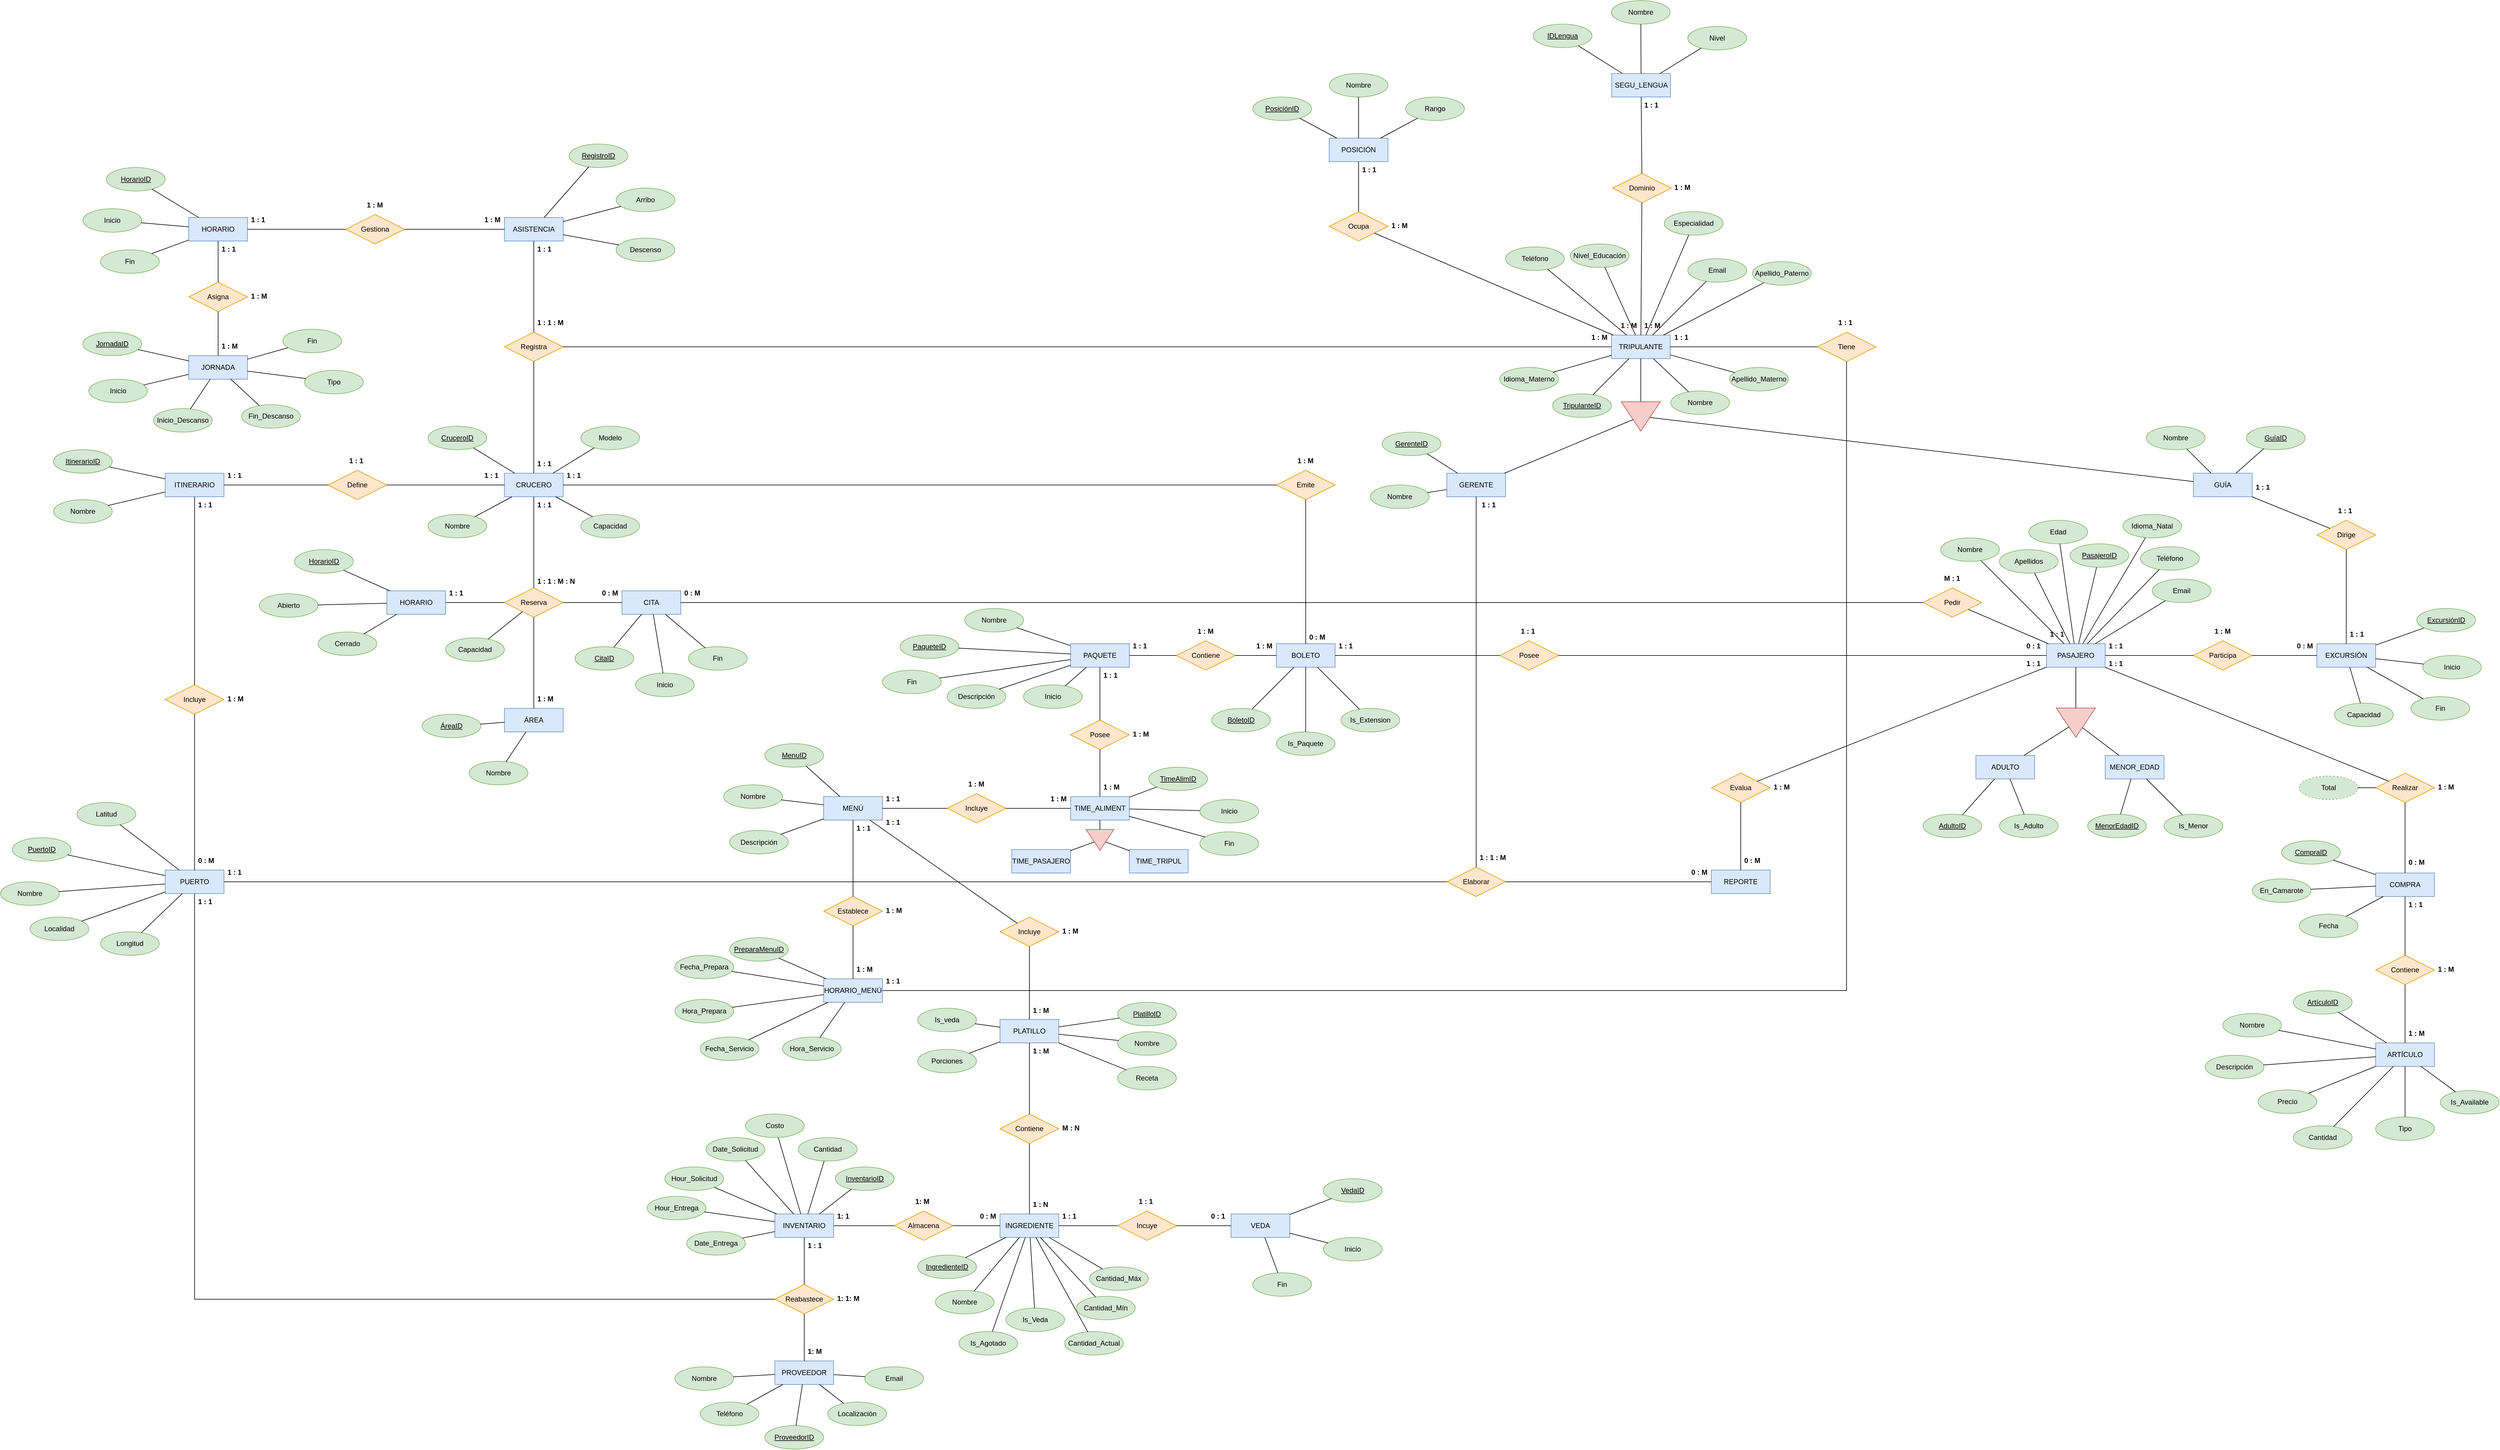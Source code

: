 <mxfile version="24.2.8" type="github">
  <diagram name="Página-1" id="Mf1vdCVvzEqVVEpjBD80">
    <mxGraphModel dx="3621" dy="1891" grid="1" gridSize="10" guides="1" tooltips="1" connect="1" arrows="1" fold="1" page="1" pageScale="1" pageWidth="827" pageHeight="1169" background="none" math="0" shadow="0">
      <root>
        <mxCell id="0" />
        <mxCell id="1" parent="0" />
        <mxCell id="Goxi84qDYm24SVxgxPYc-1" value="CRUCERO" style="whiteSpace=wrap;html=1;align=center;fillColor=#dae8fc;strokeColor=#6c8ebf;" vertex="1" parent="1">
          <mxGeometry x="-923" y="160" width="100" height="40" as="geometry" />
        </mxCell>
        <mxCell id="Goxi84qDYm24SVxgxPYc-2" value="Registra" style="shape=rhombus;perimeter=rhombusPerimeter;whiteSpace=wrap;html=1;align=center;fillColor=#ffe6cc;strokeColor=#d79b00;" vertex="1" parent="1">
          <mxGeometry x="-923" y="-80" width="100" height="50" as="geometry" />
        </mxCell>
        <mxCell id="Goxi84qDYm24SVxgxPYc-3" value="TRIPULANTE" style="whiteSpace=wrap;html=1;align=center;fillColor=#dae8fc;strokeColor=#6c8ebf;" vertex="1" parent="1">
          <mxGeometry x="960" y="-75" width="100" height="40" as="geometry" />
        </mxCell>
        <mxCell id="Goxi84qDYm24SVxgxPYc-4" value="" style="endArrow=none;html=1;rounded=0;" edge="1" parent="1" source="Goxi84qDYm24SVxgxPYc-1" target="Goxi84qDYm24SVxgxPYc-2">
          <mxGeometry relative="1" as="geometry">
            <mxPoint x="-543" y="260" as="sourcePoint" />
            <mxPoint x="-383" y="260" as="targetPoint" />
          </mxGeometry>
        </mxCell>
        <mxCell id="Goxi84qDYm24SVxgxPYc-5" value="" style="endArrow=none;html=1;rounded=0;" edge="1" parent="1" source="Goxi84qDYm24SVxgxPYc-2" target="Goxi84qDYm24SVxgxPYc-3">
          <mxGeometry relative="1" as="geometry">
            <mxPoint x="-30" y="65" as="sourcePoint" />
            <mxPoint x="130" y="65" as="targetPoint" />
          </mxGeometry>
        </mxCell>
        <mxCell id="Goxi84qDYm24SVxgxPYc-6" value="1 : 1 : M" style="text;strokeColor=none;fillColor=none;spacingLeft=4;spacingRight=4;overflow=hidden;rotatable=0;points=[[0,0.5],[1,0.5]];portConstraint=eastwest;fontSize=12;whiteSpace=wrap;html=1;fontStyle=1" vertex="1" parent="1">
          <mxGeometry x="-873" y="-110" width="60" height="30" as="geometry" />
        </mxCell>
        <mxCell id="Goxi84qDYm24SVxgxPYc-7" value="ASISTENCIA" style="whiteSpace=wrap;html=1;align=center;fillColor=#dae8fc;strokeColor=#6c8ebf;" vertex="1" parent="1">
          <mxGeometry x="-923" y="-275" width="100" height="40" as="geometry" />
        </mxCell>
        <mxCell id="Goxi84qDYm24SVxgxPYc-8" value="1 : 1" style="text;strokeColor=none;fillColor=none;spacingLeft=4;spacingRight=4;overflow=hidden;rotatable=0;points=[[0,0.5],[1,0.5]];portConstraint=eastwest;fontSize=12;whiteSpace=wrap;html=1;fontStyle=1" vertex="1" parent="1">
          <mxGeometry x="-873" y="130" width="40" height="30" as="geometry" />
        </mxCell>
        <mxCell id="Goxi84qDYm24SVxgxPYc-10" value="" style="endArrow=none;html=1;rounded=0;" edge="1" parent="1" source="Goxi84qDYm24SVxgxPYc-2" target="Goxi84qDYm24SVxgxPYc-7">
          <mxGeometry relative="1" as="geometry">
            <mxPoint x="-973" y="55" as="sourcePoint" />
            <mxPoint x="-813" y="55" as="targetPoint" />
          </mxGeometry>
        </mxCell>
        <mxCell id="Goxi84qDYm24SVxgxPYc-12" value="1 : M" style="text;strokeColor=none;fillColor=none;spacingLeft=4;spacingRight=4;overflow=hidden;rotatable=0;points=[[0,0.5],[1,0.5]];portConstraint=eastwest;fontSize=12;whiteSpace=wrap;html=1;fontStyle=1" vertex="1" parent="1">
          <mxGeometry x="920" y="-85" width="40" height="30" as="geometry" />
        </mxCell>
        <mxCell id="Goxi84qDYm24SVxgxPYc-13" value="1 : 1" style="text;strokeColor=none;fillColor=none;spacingLeft=4;spacingRight=4;overflow=hidden;rotatable=0;points=[[0,0.5],[1,0.5]];portConstraint=eastwest;fontSize=12;whiteSpace=wrap;html=1;fontStyle=1" vertex="1" parent="1">
          <mxGeometry x="-873" y="-235" width="40" height="30" as="geometry" />
        </mxCell>
        <mxCell id="Goxi84qDYm24SVxgxPYc-15" value="Dominio" style="shape=rhombus;perimeter=rhombusPerimeter;whiteSpace=wrap;html=1;align=center;fillColor=#ffe6cc;strokeColor=#d79b00;" vertex="1" parent="1">
          <mxGeometry x="962" y="-350" width="100" height="50" as="geometry" />
        </mxCell>
        <mxCell id="Goxi84qDYm24SVxgxPYc-16" value="SEGU_LENGUA" style="whiteSpace=wrap;html=1;align=center;fillColor=#dae8fc;strokeColor=#6c8ebf;" vertex="1" parent="1">
          <mxGeometry x="960.5" y="-520" width="100" height="40" as="geometry" />
        </mxCell>
        <mxCell id="Goxi84qDYm24SVxgxPYc-17" value="" style="endArrow=none;html=1;rounded=0;" edge="1" parent="1" source="Goxi84qDYm24SVxgxPYc-3" target="Goxi84qDYm24SVxgxPYc-15">
          <mxGeometry relative="1" as="geometry">
            <mxPoint x="610" y="-305" as="sourcePoint" />
            <mxPoint x="830" y="-225" as="targetPoint" />
          </mxGeometry>
        </mxCell>
        <mxCell id="Goxi84qDYm24SVxgxPYc-18" value="" style="endArrow=none;html=1;rounded=0;" edge="1" parent="1" source="Goxi84qDYm24SVxgxPYc-15" target="Goxi84qDYm24SVxgxPYc-16">
          <mxGeometry relative="1" as="geometry">
            <mxPoint x="970.5" y="-360" as="sourcePoint" />
            <mxPoint x="1130.5" y="-360" as="targetPoint" />
          </mxGeometry>
        </mxCell>
        <mxCell id="Goxi84qDYm24SVxgxPYc-19" value="1 : M" style="text;strokeColor=none;fillColor=none;spacingLeft=4;spacingRight=4;overflow=hidden;rotatable=0;points=[[0,0.5],[1,0.5]];portConstraint=eastwest;fontSize=12;whiteSpace=wrap;html=1;fontStyle=1" vertex="1" parent="1">
          <mxGeometry x="1061" y="-340" width="40" height="30" as="geometry" />
        </mxCell>
        <mxCell id="Goxi84qDYm24SVxgxPYc-20" value="1 : M" style="text;strokeColor=none;fillColor=none;spacingLeft=4;spacingRight=4;overflow=hidden;rotatable=0;points=[[0,0.5],[1,0.5]];portConstraint=eastwest;fontSize=12;whiteSpace=wrap;html=1;fontStyle=1" vertex="1" parent="1">
          <mxGeometry x="1010" y="-105" width="40" height="30" as="geometry" />
        </mxCell>
        <mxCell id="Goxi84qDYm24SVxgxPYc-21" value="1 : 1" style="text;strokeColor=none;fillColor=none;spacingLeft=4;spacingRight=4;overflow=hidden;rotatable=0;points=[[0,0.5],[1,0.5]];portConstraint=eastwest;fontSize=12;whiteSpace=wrap;html=1;fontStyle=1" vertex="1" parent="1">
          <mxGeometry x="1009.5" y="-480" width="40" height="30" as="geometry" />
        </mxCell>
        <mxCell id="Goxi84qDYm24SVxgxPYc-22" value="Ocupa" style="shape=rhombus;perimeter=rhombusPerimeter;whiteSpace=wrap;html=1;align=center;fillColor=#ffe6cc;strokeColor=#d79b00;" vertex="1" parent="1">
          <mxGeometry x="480" y="-285" width="100" height="50" as="geometry" />
        </mxCell>
        <mxCell id="Goxi84qDYm24SVxgxPYc-23" value="POSICIÓN" style="whiteSpace=wrap;html=1;align=center;fillColor=#dae8fc;strokeColor=#6c8ebf;" vertex="1" parent="1">
          <mxGeometry x="480" y="-410" width="100" height="40" as="geometry" />
        </mxCell>
        <mxCell id="Goxi84qDYm24SVxgxPYc-24" value="" style="endArrow=none;html=1;rounded=0;" edge="1" parent="1" source="Goxi84qDYm24SVxgxPYc-23" target="Goxi84qDYm24SVxgxPYc-22">
          <mxGeometry relative="1" as="geometry">
            <mxPoint x="750" y="-325" as="sourcePoint" />
            <mxPoint x="910" y="-325" as="targetPoint" />
          </mxGeometry>
        </mxCell>
        <mxCell id="Goxi84qDYm24SVxgxPYc-25" value="" style="endArrow=none;html=1;rounded=0;" edge="1" parent="1" source="Goxi84qDYm24SVxgxPYc-22" target="Goxi84qDYm24SVxgxPYc-3">
          <mxGeometry relative="1" as="geometry">
            <mxPoint x="1090" y="-125" as="sourcePoint" />
            <mxPoint x="1250" y="-125" as="targetPoint" />
          </mxGeometry>
        </mxCell>
        <mxCell id="Goxi84qDYm24SVxgxPYc-26" value="1 : M" style="text;strokeColor=none;fillColor=none;spacingLeft=4;spacingRight=4;overflow=hidden;rotatable=0;points=[[0,0.5],[1,0.5]];portConstraint=eastwest;fontSize=12;whiteSpace=wrap;html=1;fontStyle=1" vertex="1" parent="1">
          <mxGeometry x="580" y="-275" width="40" height="30" as="geometry" />
        </mxCell>
        <mxCell id="Goxi84qDYm24SVxgxPYc-27" value="1 : M" style="text;strokeColor=none;fillColor=none;spacingLeft=4;spacingRight=4;overflow=hidden;rotatable=0;points=[[0,0.5],[1,0.5]];portConstraint=eastwest;fontSize=12;whiteSpace=wrap;html=1;fontStyle=1" vertex="1" parent="1">
          <mxGeometry x="970" y="-105" width="40" height="30" as="geometry" />
        </mxCell>
        <mxCell id="Goxi84qDYm24SVxgxPYc-28" value="1 : 1" style="text;strokeColor=none;fillColor=none;spacingLeft=4;spacingRight=4;overflow=hidden;rotatable=0;points=[[0,0.5],[1,0.5]];portConstraint=eastwest;fontSize=12;whiteSpace=wrap;html=1;fontStyle=1" vertex="1" parent="1">
          <mxGeometry x="530" y="-370" width="40" height="30" as="geometry" />
        </mxCell>
        <mxCell id="Goxi84qDYm24SVxgxPYc-30" value="Reserva" style="shape=rhombus;perimeter=rhombusPerimeter;whiteSpace=wrap;html=1;align=center;fillColor=#ffe6cc;strokeColor=#d79b00;" vertex="1" parent="1">
          <mxGeometry x="-923" y="355" width="100" height="50" as="geometry" />
        </mxCell>
        <mxCell id="Goxi84qDYm24SVxgxPYc-31" value="ÁREA" style="whiteSpace=wrap;html=1;align=center;fillColor=#dae8fc;strokeColor=#6c8ebf;" vertex="1" parent="1">
          <mxGeometry x="-923" y="560" width="100" height="40" as="geometry" />
        </mxCell>
        <mxCell id="Goxi84qDYm24SVxgxPYc-32" value="HORARIO" style="whiteSpace=wrap;html=1;align=center;fillColor=#dae8fc;strokeColor=#6c8ebf;" vertex="1" parent="1">
          <mxGeometry x="-1123" y="360" width="100" height="40" as="geometry" />
        </mxCell>
        <mxCell id="Goxi84qDYm24SVxgxPYc-33" value="" style="endArrow=none;html=1;rounded=0;" edge="1" parent="1" source="Goxi84qDYm24SVxgxPYc-31" target="Goxi84qDYm24SVxgxPYc-30">
          <mxGeometry relative="1" as="geometry">
            <mxPoint x="-1143" y="270" as="sourcePoint" />
            <mxPoint x="-983" y="270" as="targetPoint" />
          </mxGeometry>
        </mxCell>
        <mxCell id="Goxi84qDYm24SVxgxPYc-34" value="" style="endArrow=none;html=1;rounded=0;" edge="1" parent="1" source="Goxi84qDYm24SVxgxPYc-30" target="Goxi84qDYm24SVxgxPYc-1">
          <mxGeometry relative="1" as="geometry">
            <mxPoint x="-1063" y="240" as="sourcePoint" />
            <mxPoint x="-903" y="240" as="targetPoint" />
          </mxGeometry>
        </mxCell>
        <mxCell id="Goxi84qDYm24SVxgxPYc-35" value="1 : 1" style="text;strokeColor=none;fillColor=none;spacingLeft=4;spacingRight=4;overflow=hidden;rotatable=0;points=[[0,0.5],[1,0.5]];portConstraint=eastwest;fontSize=12;whiteSpace=wrap;html=1;fontStyle=1" vertex="1" parent="1">
          <mxGeometry x="-873" y="200" width="40" height="30" as="geometry" />
        </mxCell>
        <mxCell id="Goxi84qDYm24SVxgxPYc-36" value="1 : M" style="text;strokeColor=none;fillColor=none;spacingLeft=4;spacingRight=4;overflow=hidden;rotatable=0;points=[[0,0.5],[1,0.5]];portConstraint=eastwest;fontSize=12;whiteSpace=wrap;html=1;fontStyle=1" vertex="1" parent="1">
          <mxGeometry x="-873" y="530" width="40" height="30" as="geometry" />
        </mxCell>
        <mxCell id="Goxi84qDYm24SVxgxPYc-37" value="CITA" style="whiteSpace=wrap;html=1;align=center;fillColor=#dae8fc;strokeColor=#6c8ebf;" vertex="1" parent="1">
          <mxGeometry x="-723" y="360" width="100" height="40" as="geometry" />
        </mxCell>
        <mxCell id="Goxi84qDYm24SVxgxPYc-38" value="" style="endArrow=none;html=1;rounded=0;" edge="1" parent="1" source="Goxi84qDYm24SVxgxPYc-30" target="Goxi84qDYm24SVxgxPYc-37">
          <mxGeometry relative="1" as="geometry">
            <mxPoint x="-593" y="455" as="sourcePoint" />
            <mxPoint x="-433" y="455" as="targetPoint" />
          </mxGeometry>
        </mxCell>
        <mxCell id="Goxi84qDYm24SVxgxPYc-39" value="0 : M" style="text;strokeColor=none;fillColor=none;spacingLeft=4;spacingRight=4;overflow=hidden;rotatable=0;points=[[0,0.5],[1,0.5]];portConstraint=eastwest;fontSize=12;whiteSpace=wrap;html=1;fontStyle=1" vertex="1" parent="1">
          <mxGeometry x="-763" y="350" width="40" height="30" as="geometry" />
        </mxCell>
        <mxCell id="Goxi84qDYm24SVxgxPYc-40" value="" style="endArrow=none;html=1;rounded=0;" edge="1" parent="1" source="Goxi84qDYm24SVxgxPYc-30" target="Goxi84qDYm24SVxgxPYc-32">
          <mxGeometry relative="1" as="geometry">
            <mxPoint x="-803" y="445" as="sourcePoint" />
            <mxPoint x="-643" y="445" as="targetPoint" />
          </mxGeometry>
        </mxCell>
        <mxCell id="Goxi84qDYm24SVxgxPYc-41" value="1 : 1" style="text;strokeColor=none;fillColor=none;spacingLeft=4;spacingRight=4;overflow=hidden;rotatable=0;points=[[0,0.5],[1,0.5]];portConstraint=eastwest;fontSize=12;whiteSpace=wrap;html=1;fontStyle=1" vertex="1" parent="1">
          <mxGeometry x="-1023" y="350" width="40" height="30" as="geometry" />
        </mxCell>
        <mxCell id="Goxi84qDYm24SVxgxPYc-42" value="1 : 1 : M : N" style="text;strokeColor=none;fillColor=none;spacingLeft=4;spacingRight=4;overflow=hidden;rotatable=0;points=[[0,0.5],[1,0.5]];portConstraint=eastwest;fontSize=12;whiteSpace=wrap;html=1;fontStyle=1" vertex="1" parent="1">
          <mxGeometry x="-873" y="330" width="80" height="30" as="geometry" />
        </mxCell>
        <mxCell id="Goxi84qDYm24SVxgxPYc-43" value="Define" style="shape=rhombus;perimeter=rhombusPerimeter;whiteSpace=wrap;html=1;align=center;fillColor=#ffe6cc;strokeColor=#d79b00;" vertex="1" parent="1">
          <mxGeometry x="-1223" y="155" width="100" height="50" as="geometry" />
        </mxCell>
        <mxCell id="Goxi84qDYm24SVxgxPYc-44" value="ITINERARIO" style="whiteSpace=wrap;html=1;align=center;fillColor=#dae8fc;strokeColor=#6c8ebf;" vertex="1" parent="1">
          <mxGeometry x="-1500" y="160" width="100" height="40" as="geometry" />
        </mxCell>
        <mxCell id="Goxi84qDYm24SVxgxPYc-45" value="" style="endArrow=none;html=1;rounded=0;" edge="1" parent="1" source="Goxi84qDYm24SVxgxPYc-44" target="Goxi84qDYm24SVxgxPYc-43">
          <mxGeometry relative="1" as="geometry">
            <mxPoint x="-903" y="270" as="sourcePoint" />
            <mxPoint x="-743" y="270" as="targetPoint" />
          </mxGeometry>
        </mxCell>
        <mxCell id="Goxi84qDYm24SVxgxPYc-46" value="" style="endArrow=none;html=1;rounded=0;" edge="1" parent="1" source="Goxi84qDYm24SVxgxPYc-43" target="Goxi84qDYm24SVxgxPYc-1">
          <mxGeometry relative="1" as="geometry">
            <mxPoint x="-893" y="260" as="sourcePoint" />
            <mxPoint x="-733" y="260" as="targetPoint" />
          </mxGeometry>
        </mxCell>
        <mxCell id="Goxi84qDYm24SVxgxPYc-50" value="Incluye" style="shape=rhombus;perimeter=rhombusPerimeter;whiteSpace=wrap;html=1;align=center;fillColor=#ffe6cc;strokeColor=#d79b00;" vertex="1" parent="1">
          <mxGeometry x="-1500" y="519.99" width="100" height="50" as="geometry" />
        </mxCell>
        <mxCell id="Goxi84qDYm24SVxgxPYc-51" value="PUERTO" style="whiteSpace=wrap;html=1;align=center;fillColor=#dae8fc;strokeColor=#6c8ebf;" vertex="1" parent="1">
          <mxGeometry x="-1500" y="835" width="100" height="40" as="geometry" />
        </mxCell>
        <mxCell id="Goxi84qDYm24SVxgxPYc-52" value="" style="endArrow=none;html=1;rounded=0;" edge="1" parent="1" source="Goxi84qDYm24SVxgxPYc-51" target="Goxi84qDYm24SVxgxPYc-50">
          <mxGeometry relative="1" as="geometry">
            <mxPoint x="-1490" y="605" as="sourcePoint" />
            <mxPoint x="-1330" y="605" as="targetPoint" />
          </mxGeometry>
        </mxCell>
        <mxCell id="Goxi84qDYm24SVxgxPYc-53" value="" style="endArrow=none;html=1;rounded=0;" edge="1" parent="1" source="Goxi84qDYm24SVxgxPYc-50" target="Goxi84qDYm24SVxgxPYc-44">
          <mxGeometry relative="1" as="geometry">
            <mxPoint x="-1650" y="280" as="sourcePoint" />
            <mxPoint x="-1490" y="280" as="targetPoint" />
          </mxGeometry>
        </mxCell>
        <mxCell id="Goxi84qDYm24SVxgxPYc-54" value="1 : M" style="text;strokeColor=none;fillColor=none;spacingLeft=4;spacingRight=4;overflow=hidden;rotatable=0;points=[[0,0.5],[1,0.5]];portConstraint=eastwest;fontSize=12;whiteSpace=wrap;html=1;fontStyle=1" vertex="1" parent="1">
          <mxGeometry x="-1400" y="529.99" width="40" height="30" as="geometry" />
        </mxCell>
        <mxCell id="Goxi84qDYm24SVxgxPYc-55" value="1 : 1" style="text;strokeColor=none;fillColor=none;spacingLeft=4;spacingRight=4;overflow=hidden;rotatable=0;points=[[0,0.5],[1,0.5]];portConstraint=eastwest;fontSize=12;whiteSpace=wrap;html=1;fontStyle=1" vertex="1" parent="1">
          <mxGeometry x="-1450" y="200" width="40" height="30" as="geometry" />
        </mxCell>
        <mxCell id="Goxi84qDYm24SVxgxPYc-56" value="0 : M" style="text;strokeColor=none;fillColor=none;spacingLeft=4;spacingRight=4;overflow=hidden;rotatable=0;points=[[0,0.5],[1,0.5]];portConstraint=eastwest;fontSize=12;whiteSpace=wrap;html=1;fontStyle=1" vertex="1" parent="1">
          <mxGeometry x="-1450" y="805" width="40" height="30" as="geometry" />
        </mxCell>
        <mxCell id="Goxi84qDYm24SVxgxPYc-57" value="1 : 1" style="text;strokeColor=none;fillColor=none;spacingLeft=4;spacingRight=4;overflow=hidden;rotatable=0;points=[[0,0.5],[1,0.5]];portConstraint=eastwest;fontSize=12;whiteSpace=wrap;html=1;fontStyle=1" vertex="1" parent="1">
          <mxGeometry x="-1193" y="125" width="40" height="30" as="geometry" />
        </mxCell>
        <mxCell id="Goxi84qDYm24SVxgxPYc-58" value="1 : 1" style="text;strokeColor=none;fillColor=none;spacingLeft=4;spacingRight=4;overflow=hidden;rotatable=0;points=[[0,0.5],[1,0.5]];portConstraint=eastwest;fontSize=12;whiteSpace=wrap;html=1;fontStyle=1" vertex="1" parent="1">
          <mxGeometry x="-963" y="150" width="40" height="30" as="geometry" />
        </mxCell>
        <mxCell id="Goxi84qDYm24SVxgxPYc-59" value="1 : 1" style="text;strokeColor=none;fillColor=none;spacingLeft=4;spacingRight=4;overflow=hidden;rotatable=0;points=[[0,0.5],[1,0.5]];portConstraint=eastwest;fontSize=12;whiteSpace=wrap;html=1;fontStyle=1" vertex="1" parent="1">
          <mxGeometry x="-1400" y="150" width="40" height="30" as="geometry" />
        </mxCell>
        <mxCell id="Goxi84qDYm24SVxgxPYc-61" value="REPORTE" style="whiteSpace=wrap;html=1;align=center;fillColor=#dae8fc;strokeColor=#6c8ebf;" vertex="1" parent="1">
          <mxGeometry x="1130" y="835" width="100" height="40" as="geometry" />
        </mxCell>
        <mxCell id="Goxi84qDYm24SVxgxPYc-65" value="0 : M" style="text;strokeColor=none;fillColor=none;spacingLeft=4;spacingRight=4;overflow=hidden;rotatable=0;points=[[0,0.5],[1,0.5]];portConstraint=eastwest;fontSize=12;whiteSpace=wrap;html=1;fontStyle=1" vertex="1" parent="1">
          <mxGeometry x="1090" y="825" width="40" height="30" as="geometry" />
        </mxCell>
        <mxCell id="Goxi84qDYm24SVxgxPYc-66" value="1 : 1" style="text;strokeColor=none;fillColor=none;spacingLeft=4;spacingRight=4;overflow=hidden;rotatable=0;points=[[0,0.5],[1,0.5]];portConstraint=eastwest;fontSize=12;whiteSpace=wrap;html=1;fontStyle=1" vertex="1" parent="1">
          <mxGeometry x="-1400" y="825" width="40" height="30" as="geometry" />
        </mxCell>
        <mxCell id="Goxi84qDYm24SVxgxPYc-68" value="Evalua" style="shape=rhombus;perimeter=rhombusPerimeter;whiteSpace=wrap;html=1;align=center;fillColor=#ffe6cc;strokeColor=#d79b00;" vertex="1" parent="1">
          <mxGeometry x="1130" y="670" width="100" height="50" as="geometry" />
        </mxCell>
        <mxCell id="Goxi84qDYm24SVxgxPYc-69" value="ADULTO" style="whiteSpace=wrap;html=1;align=center;fillColor=#dae8fc;strokeColor=#6c8ebf;" vertex="1" parent="1">
          <mxGeometry x="1580" y="640" width="100" height="40" as="geometry" />
        </mxCell>
        <mxCell id="Goxi84qDYm24SVxgxPYc-70" value="" style="endArrow=none;html=1;rounded=0;" edge="1" parent="1" source="Goxi84qDYm24SVxgxPYc-61" target="Goxi84qDYm24SVxgxPYc-68">
          <mxGeometry relative="1" as="geometry">
            <mxPoint x="1280" y="1035" as="sourcePoint" />
            <mxPoint x="1440" y="1035" as="targetPoint" />
          </mxGeometry>
        </mxCell>
        <mxCell id="Goxi84qDYm24SVxgxPYc-71" value="1 : M" style="text;strokeColor=none;fillColor=none;spacingLeft=4;spacingRight=4;overflow=hidden;rotatable=0;points=[[0,0.5],[1,0.5]];portConstraint=eastwest;fontSize=12;whiteSpace=wrap;html=1;fontStyle=1" vertex="1" parent="1">
          <mxGeometry x="1230" y="680" width="40" height="30" as="geometry" />
        </mxCell>
        <mxCell id="Goxi84qDYm24SVxgxPYc-72" value="0 : M" style="text;strokeColor=none;fillColor=none;spacingLeft=4;spacingRight=4;overflow=hidden;rotatable=0;points=[[0,0.5],[1,0.5]];portConstraint=eastwest;fontSize=12;whiteSpace=wrap;html=1;fontStyle=1" vertex="1" parent="1">
          <mxGeometry x="1180" y="805" width="40" height="35" as="geometry" />
        </mxCell>
        <mxCell id="Goxi84qDYm24SVxgxPYc-73" value="1 : 1" style="text;strokeColor=none;fillColor=none;spacingLeft=4;spacingRight=4;overflow=hidden;rotatable=0;points=[[0,0.5],[1,0.5]];portConstraint=eastwest;fontSize=12;whiteSpace=wrap;html=1;fontStyle=1" vertex="1" parent="1">
          <mxGeometry x="1660" y="470" width="40" height="30" as="geometry" />
        </mxCell>
        <mxCell id="Goxi84qDYm24SVxgxPYc-75" value="Elaborar" style="shape=rhombus;perimeter=rhombusPerimeter;whiteSpace=wrap;html=1;align=center;fillColor=#ffe6cc;strokeColor=#d79b00;" vertex="1" parent="1">
          <mxGeometry x="680" y="830" width="100" height="50" as="geometry" />
        </mxCell>
        <mxCell id="Goxi84qDYm24SVxgxPYc-78" value="" style="endArrow=none;html=1;rounded=0;" edge="1" parent="1" source="Goxi84qDYm24SVxgxPYc-75" target="Goxi84qDYm24SVxgxPYc-61">
          <mxGeometry relative="1" as="geometry">
            <mxPoint x="990" y="600" as="sourcePoint" />
            <mxPoint x="1150" y="600" as="targetPoint" />
          </mxGeometry>
        </mxCell>
        <mxCell id="Goxi84qDYm24SVxgxPYc-79" value="" style="triangle;whiteSpace=wrap;html=1;rotation=90;fillColor=#f8cecc;strokeColor=#b85450;" vertex="1" parent="1">
          <mxGeometry x="985" y="30.0" width="50" height="66.67" as="geometry" />
        </mxCell>
        <mxCell id="Goxi84qDYm24SVxgxPYc-81" value="GERENTE" style="whiteSpace=wrap;html=1;align=center;fillColor=#dae8fc;strokeColor=#6c8ebf;" vertex="1" parent="1">
          <mxGeometry x="680" y="160" width="100" height="40" as="geometry" />
        </mxCell>
        <mxCell id="Goxi84qDYm24SVxgxPYc-82" value="" style="endArrow=none;html=1;rounded=0;" edge="1" parent="1" source="Goxi84qDYm24SVxgxPYc-3" target="Goxi84qDYm24SVxgxPYc-79">
          <mxGeometry relative="1" as="geometry">
            <mxPoint x="1090" y="400" as="sourcePoint" />
            <mxPoint x="1250" y="400" as="targetPoint" />
          </mxGeometry>
        </mxCell>
        <mxCell id="Goxi84qDYm24SVxgxPYc-83" value="" style="endArrow=none;html=1;rounded=0;" edge="1" parent="1" source="Goxi84qDYm24SVxgxPYc-79" target="Goxi84qDYm24SVxgxPYc-81">
          <mxGeometry relative="1" as="geometry">
            <mxPoint x="1050" y="360" as="sourcePoint" />
            <mxPoint x="1210" y="360" as="targetPoint" />
          </mxGeometry>
        </mxCell>
        <mxCell id="Goxi84qDYm24SVxgxPYc-84" value="" style="endArrow=none;html=1;rounded=0;" edge="1" parent="1" source="Goxi84qDYm24SVxgxPYc-81" target="Goxi84qDYm24SVxgxPYc-75">
          <mxGeometry relative="1" as="geometry">
            <mxPoint x="810" y="650" as="sourcePoint" />
            <mxPoint x="970" y="650" as="targetPoint" />
          </mxGeometry>
        </mxCell>
        <mxCell id="Goxi84qDYm24SVxgxPYc-85" value="1 : 1 : M" style="text;strokeColor=none;fillColor=none;spacingLeft=4;spacingRight=4;overflow=hidden;rotatable=0;points=[[0,0.5],[1,0.5]];portConstraint=eastwest;fontSize=12;whiteSpace=wrap;html=1;fontStyle=1" vertex="1" parent="1">
          <mxGeometry x="730" y="800" width="60" height="30" as="geometry" />
        </mxCell>
        <mxCell id="Goxi84qDYm24SVxgxPYc-86" value="&amp;nbsp;1 : 1" style="text;strokeColor=none;fillColor=none;spacingLeft=4;spacingRight=4;overflow=hidden;rotatable=0;points=[[0,0.5],[1,0.5]];portConstraint=eastwest;fontSize=12;whiteSpace=wrap;html=1;fontStyle=1" vertex="1" parent="1">
          <mxGeometry x="730" y="200" width="40" height="30" as="geometry" />
        </mxCell>
        <mxCell id="Goxi84qDYm24SVxgxPYc-88" value="Emite" style="shape=rhombus;perimeter=rhombusPerimeter;whiteSpace=wrap;html=1;align=center;fillColor=#ffe6cc;strokeColor=#d79b00;" vertex="1" parent="1">
          <mxGeometry x="390" y="155" width="100" height="50" as="geometry" />
        </mxCell>
        <mxCell id="Goxi84qDYm24SVxgxPYc-89" value="BOLETO" style="whiteSpace=wrap;html=1;align=center;fillColor=#dae8fc;strokeColor=#6c8ebf;" vertex="1" parent="1">
          <mxGeometry x="390" y="449.99" width="100" height="40" as="geometry" />
        </mxCell>
        <mxCell id="Goxi84qDYm24SVxgxPYc-90" value="" style="endArrow=none;html=1;rounded=0;" edge="1" parent="1" source="Goxi84qDYm24SVxgxPYc-1" target="Goxi84qDYm24SVxgxPYc-88">
          <mxGeometry relative="1" as="geometry">
            <mxPoint x="140" y="290" as="sourcePoint" />
            <mxPoint x="300" y="290" as="targetPoint" />
          </mxGeometry>
        </mxCell>
        <mxCell id="Goxi84qDYm24SVxgxPYc-91" value="" style="endArrow=none;html=1;rounded=0;" edge="1" parent="1" source="Goxi84qDYm24SVxgxPYc-88" target="Goxi84qDYm24SVxgxPYc-89">
          <mxGeometry relative="1" as="geometry">
            <mxPoint x="300" y="460" as="sourcePoint" />
            <mxPoint x="460" y="460" as="targetPoint" />
          </mxGeometry>
        </mxCell>
        <mxCell id="Goxi84qDYm24SVxgxPYc-93" value="1 : M" style="text;strokeColor=none;fillColor=none;spacingLeft=4;spacingRight=4;overflow=hidden;rotatable=0;points=[[0,0.5],[1,0.5]];portConstraint=eastwest;fontSize=12;whiteSpace=wrap;html=1;fontStyle=1" vertex="1" parent="1">
          <mxGeometry x="420" y="125" width="40" height="30" as="geometry" />
        </mxCell>
        <mxCell id="Goxi84qDYm24SVxgxPYc-94" value="1 : 1" style="text;strokeColor=none;fillColor=none;spacingLeft=4;spacingRight=4;overflow=hidden;rotatable=0;points=[[0,0.5],[1,0.5]];portConstraint=eastwest;fontSize=12;whiteSpace=wrap;html=1;fontStyle=1" vertex="1" parent="1">
          <mxGeometry x="-823" y="150" width="40" height="30" as="geometry" />
        </mxCell>
        <mxCell id="Goxi84qDYm24SVxgxPYc-95" value="0 : M" style="text;strokeColor=none;fillColor=none;spacingLeft=4;spacingRight=4;overflow=hidden;rotatable=0;points=[[0,0.5],[1,0.5]];portConstraint=eastwest;fontSize=12;whiteSpace=wrap;html=1;fontStyle=1" vertex="1" parent="1">
          <mxGeometry x="440" y="424.99" width="40" height="30" as="geometry" />
        </mxCell>
        <mxCell id="Goxi84qDYm24SVxgxPYc-96" value="PASAJERO" style="whiteSpace=wrap;html=1;align=center;fillColor=#dae8fc;strokeColor=#6c8ebf;" vertex="1" parent="1">
          <mxGeometry x="1700" y="449.99" width="100" height="40" as="geometry" />
        </mxCell>
        <mxCell id="Goxi84qDYm24SVxgxPYc-97" value="MENOR_EDAD" style="whiteSpace=wrap;html=1;align=center;fillColor=#dae8fc;strokeColor=#6c8ebf;" vertex="1" parent="1">
          <mxGeometry x="1800" y="640" width="100" height="40" as="geometry" />
        </mxCell>
        <mxCell id="Goxi84qDYm24SVxgxPYc-98" value="" style="triangle;whiteSpace=wrap;html=1;rotation=90;fillColor=#f8cecc;strokeColor=#b85450;" vertex="1" parent="1">
          <mxGeometry x="1725" y="551.0" width="50" height="66.67" as="geometry" />
        </mxCell>
        <mxCell id="Goxi84qDYm24SVxgxPYc-99" value="" style="endArrow=none;html=1;rounded=0;" edge="1" parent="1" source="Goxi84qDYm24SVxgxPYc-69" target="Goxi84qDYm24SVxgxPYc-98">
          <mxGeometry relative="1" as="geometry">
            <mxPoint x="1600" y="623.35" as="sourcePoint" />
            <mxPoint x="1760" y="623.35" as="targetPoint" />
          </mxGeometry>
        </mxCell>
        <mxCell id="Goxi84qDYm24SVxgxPYc-100" value="" style="endArrow=none;html=1;rounded=0;" edge="1" parent="1" source="Goxi84qDYm24SVxgxPYc-98" target="Goxi84qDYm24SVxgxPYc-97">
          <mxGeometry relative="1" as="geometry">
            <mxPoint x="1910" y="643.35" as="sourcePoint" />
            <mxPoint x="2070" y="643.35" as="targetPoint" />
          </mxGeometry>
        </mxCell>
        <mxCell id="Goxi84qDYm24SVxgxPYc-101" value="" style="endArrow=none;html=1;rounded=0;" edge="1" parent="1" source="Goxi84qDYm24SVxgxPYc-96" target="Goxi84qDYm24SVxgxPYc-98">
          <mxGeometry relative="1" as="geometry">
            <mxPoint x="1950" y="570" as="sourcePoint" />
            <mxPoint x="2110" y="570" as="targetPoint" />
          </mxGeometry>
        </mxCell>
        <mxCell id="Goxi84qDYm24SVxgxPYc-102" value="" style="endArrow=none;html=1;rounded=0;" edge="1" parent="1" source="Goxi84qDYm24SVxgxPYc-68" target="Goxi84qDYm24SVxgxPYc-96">
          <mxGeometry relative="1" as="geometry">
            <mxPoint x="1750" y="670" as="sourcePoint" />
            <mxPoint x="1910" y="670" as="targetPoint" />
          </mxGeometry>
        </mxCell>
        <mxCell id="Goxi84qDYm24SVxgxPYc-103" value="Posee" style="shape=rhombus;perimeter=rhombusPerimeter;whiteSpace=wrap;html=1;align=center;fillColor=#ffe6cc;strokeColor=#d79b00;" vertex="1" parent="1">
          <mxGeometry x="770" y="444.99" width="100" height="50" as="geometry" />
        </mxCell>
        <mxCell id="Goxi84qDYm24SVxgxPYc-104" value="1 : 1" style="text;strokeColor=none;fillColor=none;spacingLeft=4;spacingRight=4;overflow=hidden;rotatable=0;points=[[0,0.5],[1,0.5]];portConstraint=eastwest;fontSize=12;whiteSpace=wrap;html=1;fontStyle=1" vertex="1" parent="1">
          <mxGeometry x="800" y="414.99" width="40" height="30" as="geometry" />
        </mxCell>
        <mxCell id="Goxi84qDYm24SVxgxPYc-105" value="" style="endArrow=none;html=1;rounded=0;" edge="1" parent="1" source="Goxi84qDYm24SVxgxPYc-89" target="Goxi84qDYm24SVxgxPYc-103">
          <mxGeometry relative="1" as="geometry">
            <mxPoint x="600" y="540" as="sourcePoint" />
            <mxPoint x="760" y="540" as="targetPoint" />
          </mxGeometry>
        </mxCell>
        <mxCell id="Goxi84qDYm24SVxgxPYc-106" value="" style="endArrow=none;html=1;rounded=0;" edge="1" parent="1" source="Goxi84qDYm24SVxgxPYc-103" target="Goxi84qDYm24SVxgxPYc-96">
          <mxGeometry relative="1" as="geometry">
            <mxPoint x="860" y="550" as="sourcePoint" />
            <mxPoint x="1020" y="550" as="targetPoint" />
          </mxGeometry>
        </mxCell>
        <mxCell id="Goxi84qDYm24SVxgxPYc-107" value="0 : 1" style="text;strokeColor=none;fillColor=none;spacingLeft=4;spacingRight=4;overflow=hidden;rotatable=0;points=[[0,0.5],[1,0.5]];portConstraint=eastwest;fontSize=12;whiteSpace=wrap;html=1;fontStyle=1" vertex="1" parent="1">
          <mxGeometry x="1660" y="440" width="40" height="30" as="geometry" />
        </mxCell>
        <mxCell id="Goxi84qDYm24SVxgxPYc-108" value="1 : 1" style="text;strokeColor=none;fillColor=none;spacingLeft=4;spacingRight=4;overflow=hidden;rotatable=0;points=[[0,0.5],[1,0.5]];portConstraint=eastwest;fontSize=12;whiteSpace=wrap;html=1;fontStyle=1" vertex="1" parent="1">
          <mxGeometry x="490" y="440" width="40" height="30" as="geometry" />
        </mxCell>
        <mxCell id="Goxi84qDYm24SVxgxPYc-109" value="Pedir" style="shape=rhombus;perimeter=rhombusPerimeter;whiteSpace=wrap;html=1;align=center;fillColor=#ffe6cc;strokeColor=#d79b00;" vertex="1" parent="1">
          <mxGeometry x="1490" y="355" width="100" height="50" as="geometry" />
        </mxCell>
        <mxCell id="Goxi84qDYm24SVxgxPYc-110" value="" style="endArrow=none;html=1;rounded=0;" edge="1" parent="1" source="Goxi84qDYm24SVxgxPYc-37" target="Goxi84qDYm24SVxgxPYc-109">
          <mxGeometry relative="1" as="geometry">
            <mxPoint x="510" y="330" as="sourcePoint" />
            <mxPoint x="670" y="330" as="targetPoint" />
          </mxGeometry>
        </mxCell>
        <mxCell id="Goxi84qDYm24SVxgxPYc-111" value="" style="endArrow=none;html=1;rounded=0;" edge="1" parent="1" source="Goxi84qDYm24SVxgxPYc-109" target="Goxi84qDYm24SVxgxPYc-96">
          <mxGeometry relative="1" as="geometry">
            <mxPoint x="1580" y="570" as="sourcePoint" />
            <mxPoint x="1740" y="570" as="targetPoint" />
          </mxGeometry>
        </mxCell>
        <mxCell id="Goxi84qDYm24SVxgxPYc-112" value="M : 1" style="text;strokeColor=none;fillColor=none;spacingLeft=4;spacingRight=4;overflow=hidden;rotatable=0;points=[[0,0.5],[1,0.5]];portConstraint=eastwest;fontSize=12;whiteSpace=wrap;html=1;fontStyle=1" vertex="1" parent="1">
          <mxGeometry x="1520" y="325" width="40" height="30" as="geometry" />
        </mxCell>
        <mxCell id="Goxi84qDYm24SVxgxPYc-113" value="1 : 1" style="text;strokeColor=none;fillColor=none;spacingLeft=4;spacingRight=4;overflow=hidden;rotatable=0;points=[[0,0.5],[1,0.5]];portConstraint=eastwest;fontSize=12;whiteSpace=wrap;html=1;fontStyle=1" vertex="1" parent="1">
          <mxGeometry x="1700" y="419.99" width="40" height="30" as="geometry" />
        </mxCell>
        <mxCell id="Goxi84qDYm24SVxgxPYc-114" value="0 : M" style="text;strokeColor=none;fillColor=none;spacingLeft=4;spacingRight=4;overflow=hidden;rotatable=0;points=[[0,0.5],[1,0.5]];portConstraint=eastwest;fontSize=12;whiteSpace=wrap;html=1;fontStyle=1" vertex="1" parent="1">
          <mxGeometry x="-623" y="350" width="40" height="30" as="geometry" />
        </mxCell>
        <mxCell id="Goxi84qDYm24SVxgxPYc-115" value="Participa" style="shape=rhombus;perimeter=rhombusPerimeter;whiteSpace=wrap;html=1;align=center;fillColor=#ffe6cc;strokeColor=#d79b00;" vertex="1" parent="1">
          <mxGeometry x="1950" y="444.99" width="100" height="50" as="geometry" />
        </mxCell>
        <mxCell id="Goxi84qDYm24SVxgxPYc-116" value="EXCURSIÓN" style="whiteSpace=wrap;html=1;align=center;fillColor=#dae8fc;strokeColor=#6c8ebf;" vertex="1" parent="1">
          <mxGeometry x="2160" y="449.99" width="100" height="40" as="geometry" />
        </mxCell>
        <mxCell id="Goxi84qDYm24SVxgxPYc-117" value="1 : M" style="text;strokeColor=none;fillColor=none;spacingLeft=4;spacingRight=4;overflow=hidden;rotatable=0;points=[[0,0.5],[1,0.5]];portConstraint=eastwest;fontSize=12;whiteSpace=wrap;html=1;fontStyle=1" vertex="1" parent="1">
          <mxGeometry x="1980" y="414.99" width="40" height="30" as="geometry" />
        </mxCell>
        <mxCell id="Goxi84qDYm24SVxgxPYc-118" value="" style="endArrow=none;html=1;rounded=0;" edge="1" parent="1" source="Goxi84qDYm24SVxgxPYc-96" target="Goxi84qDYm24SVxgxPYc-115">
          <mxGeometry relative="1" as="geometry">
            <mxPoint x="2010" y="530" as="sourcePoint" />
            <mxPoint x="1990" y="510" as="targetPoint" />
          </mxGeometry>
        </mxCell>
        <mxCell id="Goxi84qDYm24SVxgxPYc-119" value="" style="endArrow=none;html=1;rounded=0;" edge="1" parent="1" source="Goxi84qDYm24SVxgxPYc-115" target="Goxi84qDYm24SVxgxPYc-116">
          <mxGeometry relative="1" as="geometry">
            <mxPoint x="2090" y="540" as="sourcePoint" />
            <mxPoint x="2250" y="540" as="targetPoint" />
          </mxGeometry>
        </mxCell>
        <mxCell id="Goxi84qDYm24SVxgxPYc-120" value="0 : M" style="text;strokeColor=none;fillColor=none;spacingLeft=4;spacingRight=4;overflow=hidden;rotatable=0;points=[[0,0.5],[1,0.5]];portConstraint=eastwest;fontSize=12;whiteSpace=wrap;html=1;fontStyle=1" vertex="1" parent="1">
          <mxGeometry x="2120" y="440" width="40" height="30" as="geometry" />
        </mxCell>
        <mxCell id="Goxi84qDYm24SVxgxPYc-121" value="1 : 1" style="text;strokeColor=none;fillColor=none;spacingLeft=4;spacingRight=4;overflow=hidden;rotatable=0;points=[[0,0.5],[1,0.5]];portConstraint=eastwest;fontSize=12;whiteSpace=wrap;html=1;fontStyle=1" vertex="1" parent="1">
          <mxGeometry x="1800" y="440" width="40" height="30" as="geometry" />
        </mxCell>
        <mxCell id="Goxi84qDYm24SVxgxPYc-122" value="GUÍA" style="whiteSpace=wrap;html=1;align=center;fillColor=#dae8fc;strokeColor=#6c8ebf;" vertex="1" parent="1">
          <mxGeometry x="1950" y="160" width="100" height="40" as="geometry" />
        </mxCell>
        <mxCell id="Goxi84qDYm24SVxgxPYc-123" value="" style="endArrow=none;html=1;rounded=0;" edge="1" parent="1" source="Goxi84qDYm24SVxgxPYc-79" target="Goxi84qDYm24SVxgxPYc-122">
          <mxGeometry relative="1" as="geometry">
            <mxPoint x="1200" y="60" as="sourcePoint" />
            <mxPoint x="1360" y="60" as="targetPoint" />
          </mxGeometry>
        </mxCell>
        <mxCell id="Goxi84qDYm24SVxgxPYc-124" value="Dirige" style="shape=rhombus;perimeter=rhombusPerimeter;whiteSpace=wrap;html=1;align=center;fillColor=#ffe6cc;strokeColor=#d79b00;" vertex="1" parent="1">
          <mxGeometry x="2160" y="240" width="100" height="50" as="geometry" />
        </mxCell>
        <mxCell id="Goxi84qDYm24SVxgxPYc-125" value="" style="endArrow=none;html=1;rounded=0;" edge="1" parent="1" source="Goxi84qDYm24SVxgxPYc-122" target="Goxi84qDYm24SVxgxPYc-124">
          <mxGeometry relative="1" as="geometry">
            <mxPoint x="2020" y="210" as="sourcePoint" />
            <mxPoint x="2210" y="310" as="targetPoint" />
          </mxGeometry>
        </mxCell>
        <mxCell id="Goxi84qDYm24SVxgxPYc-126" value="" style="endArrow=none;html=1;rounded=0;" edge="1" parent="1" source="Goxi84qDYm24SVxgxPYc-124" target="Goxi84qDYm24SVxgxPYc-116">
          <mxGeometry relative="1" as="geometry">
            <mxPoint x="2200" y="350" as="sourcePoint" />
            <mxPoint x="2360" y="350" as="targetPoint" />
          </mxGeometry>
        </mxCell>
        <mxCell id="Goxi84qDYm24SVxgxPYc-127" value="1 : 1" style="text;strokeColor=none;fillColor=none;spacingLeft=4;spacingRight=4;overflow=hidden;rotatable=0;points=[[0,0.5],[1,0.5]];portConstraint=eastwest;fontSize=12;whiteSpace=wrap;html=1;fontStyle=1" vertex="1" parent="1">
          <mxGeometry x="2190" y="210" width="40" height="30" as="geometry" />
        </mxCell>
        <mxCell id="Goxi84qDYm24SVxgxPYc-128" value="1 : 1" style="text;strokeColor=none;fillColor=none;spacingLeft=4;spacingRight=4;overflow=hidden;rotatable=0;points=[[0,0.5],[1,0.5]];portConstraint=eastwest;fontSize=12;whiteSpace=wrap;html=1;fontStyle=1" vertex="1" parent="1">
          <mxGeometry x="2210" y="419.99" width="40" height="30" as="geometry" />
        </mxCell>
        <mxCell id="Goxi84qDYm24SVxgxPYc-129" value="1 : 1" style="text;strokeColor=none;fillColor=none;spacingLeft=4;spacingRight=4;overflow=hidden;rotatable=0;points=[[0,0.5],[1,0.5]];portConstraint=eastwest;fontSize=12;whiteSpace=wrap;html=1;fontStyle=1" vertex="1" parent="1">
          <mxGeometry x="2050" y="170" width="40" height="30" as="geometry" />
        </mxCell>
        <mxCell id="Goxi84qDYm24SVxgxPYc-130" value="Realizar" style="shape=rhombus;perimeter=rhombusPerimeter;whiteSpace=wrap;html=1;align=center;fillColor=#ffe6cc;strokeColor=#d79b00;" vertex="1" parent="1">
          <mxGeometry x="2260" y="670" width="100" height="50" as="geometry" />
        </mxCell>
        <mxCell id="Goxi84qDYm24SVxgxPYc-131" value="" style="endArrow=none;html=1;rounded=0;" edge="1" parent="1" source="Goxi84qDYm24SVxgxPYc-96" target="Goxi84qDYm24SVxgxPYc-130">
          <mxGeometry relative="1" as="geometry">
            <mxPoint x="1930" y="600" as="sourcePoint" />
            <mxPoint x="2090" y="600" as="targetPoint" />
          </mxGeometry>
        </mxCell>
        <mxCell id="Goxi84qDYm24SVxgxPYc-132" value="COMPRA" style="whiteSpace=wrap;html=1;align=center;fillColor=#dae8fc;strokeColor=#6c8ebf;" vertex="1" parent="1">
          <mxGeometry x="2260" y="840" width="100" height="40" as="geometry" />
        </mxCell>
        <mxCell id="Goxi84qDYm24SVxgxPYc-133" value="" style="endArrow=none;html=1;rounded=0;" edge="1" parent="1" source="Goxi84qDYm24SVxgxPYc-130" target="Goxi84qDYm24SVxgxPYc-132">
          <mxGeometry relative="1" as="geometry">
            <mxPoint x="2460" y="790" as="sourcePoint" />
            <mxPoint x="2620" y="790" as="targetPoint" />
          </mxGeometry>
        </mxCell>
        <mxCell id="Goxi84qDYm24SVxgxPYc-134" value="1 : M" style="text;strokeColor=none;fillColor=none;spacingLeft=4;spacingRight=4;overflow=hidden;rotatable=0;points=[[0,0.5],[1,0.5]];portConstraint=eastwest;fontSize=12;whiteSpace=wrap;html=1;fontStyle=1" vertex="1" parent="1">
          <mxGeometry x="2360" y="680" width="40" height="30" as="geometry" />
        </mxCell>
        <mxCell id="Goxi84qDYm24SVxgxPYc-135" value="0 : M" style="text;strokeColor=none;fillColor=none;spacingLeft=4;spacingRight=4;overflow=hidden;rotatable=0;points=[[0,0.5],[1,0.5]];portConstraint=eastwest;fontSize=12;whiteSpace=wrap;html=1;fontStyle=1" vertex="1" parent="1">
          <mxGeometry x="2310" y="807.5" width="40" height="30" as="geometry" />
        </mxCell>
        <mxCell id="Goxi84qDYm24SVxgxPYc-136" value="1 : 1" style="text;strokeColor=none;fillColor=none;spacingLeft=4;spacingRight=4;overflow=hidden;rotatable=0;points=[[0,0.5],[1,0.5]];portConstraint=eastwest;fontSize=12;whiteSpace=wrap;html=1;fontStyle=1" vertex="1" parent="1">
          <mxGeometry x="1800" y="470" width="40" height="30" as="geometry" />
        </mxCell>
        <mxCell id="Goxi84qDYm24SVxgxPYc-137" value="Contiene" style="shape=rhombus;perimeter=rhombusPerimeter;whiteSpace=wrap;html=1;align=center;fillColor=#ffe6cc;strokeColor=#d79b00;" vertex="1" parent="1">
          <mxGeometry x="2260" y="980" width="100" height="50" as="geometry" />
        </mxCell>
        <mxCell id="Goxi84qDYm24SVxgxPYc-138" value="ARTÍCULO" style="whiteSpace=wrap;html=1;align=center;fillColor=#dae8fc;strokeColor=#6c8ebf;" vertex="1" parent="1">
          <mxGeometry x="2260" y="1129" width="100" height="40" as="geometry" />
        </mxCell>
        <mxCell id="Goxi84qDYm24SVxgxPYc-139" value="" style="endArrow=none;html=1;rounded=0;" edge="1" parent="1" source="Goxi84qDYm24SVxgxPYc-132" target="Goxi84qDYm24SVxgxPYc-137">
          <mxGeometry relative="1" as="geometry">
            <mxPoint x="2360" y="910" as="sourcePoint" />
            <mxPoint x="2520" y="910" as="targetPoint" />
          </mxGeometry>
        </mxCell>
        <mxCell id="Goxi84qDYm24SVxgxPYc-140" value="" style="endArrow=none;html=1;rounded=0;" edge="1" parent="1" source="Goxi84qDYm24SVxgxPYc-137" target="Goxi84qDYm24SVxgxPYc-138">
          <mxGeometry relative="1" as="geometry">
            <mxPoint x="2340" y="1080" as="sourcePoint" />
            <mxPoint x="2500" y="1080" as="targetPoint" />
          </mxGeometry>
        </mxCell>
        <mxCell id="Goxi84qDYm24SVxgxPYc-141" value="1 : M" style="text;strokeColor=none;fillColor=none;spacingLeft=4;spacingRight=4;overflow=hidden;rotatable=0;points=[[0,0.5],[1,0.5]];portConstraint=eastwest;fontSize=12;whiteSpace=wrap;html=1;fontStyle=1" vertex="1" parent="1">
          <mxGeometry x="2360" y="990" width="40" height="30" as="geometry" />
        </mxCell>
        <mxCell id="Goxi84qDYm24SVxgxPYc-142" value="1 : M" style="text;strokeColor=none;fillColor=none;spacingLeft=4;spacingRight=4;overflow=hidden;rotatable=0;points=[[0,0.5],[1,0.5]];portConstraint=eastwest;fontSize=12;whiteSpace=wrap;html=1;fontStyle=1" vertex="1" parent="1">
          <mxGeometry x="2310" y="1099" width="40" height="30" as="geometry" />
        </mxCell>
        <mxCell id="Goxi84qDYm24SVxgxPYc-143" value="1 : 1" style="text;strokeColor=none;fillColor=none;spacingLeft=4;spacingRight=4;overflow=hidden;rotatable=0;points=[[0,0.5],[1,0.5]];portConstraint=eastwest;fontSize=12;whiteSpace=wrap;html=1;fontStyle=1" vertex="1" parent="1">
          <mxGeometry x="2310" y="880" width="40" height="30" as="geometry" />
        </mxCell>
        <mxCell id="Goxi84qDYm24SVxgxPYc-144" value="Contiene" style="shape=rhombus;perimeter=rhombusPerimeter;whiteSpace=wrap;html=1;align=center;fillColor=#ffe6cc;strokeColor=#d79b00;" vertex="1" parent="1">
          <mxGeometry x="220" y="444.99" width="100" height="50" as="geometry" />
        </mxCell>
        <mxCell id="Goxi84qDYm24SVxgxPYc-145" value="PAQUETE" style="whiteSpace=wrap;html=1;align=center;fillColor=#dae8fc;strokeColor=#6c8ebf;" vertex="1" parent="1">
          <mxGeometry x="40" y="449.99" width="100" height="40" as="geometry" />
        </mxCell>
        <mxCell id="Goxi84qDYm24SVxgxPYc-146" value="" style="endArrow=none;html=1;rounded=0;" edge="1" parent="1" source="Goxi84qDYm24SVxgxPYc-89" target="Goxi84qDYm24SVxgxPYc-144">
          <mxGeometry relative="1" as="geometry">
            <mxPoint x="310" y="680" as="sourcePoint" />
            <mxPoint x="470" y="680" as="targetPoint" />
          </mxGeometry>
        </mxCell>
        <mxCell id="Goxi84qDYm24SVxgxPYc-147" value="" style="endArrow=none;html=1;rounded=0;" edge="1" parent="1" source="Goxi84qDYm24SVxgxPYc-144" target="Goxi84qDYm24SVxgxPYc-145">
          <mxGeometry relative="1" as="geometry">
            <mxPoint x="250" y="700" as="sourcePoint" />
            <mxPoint x="410" y="700" as="targetPoint" />
          </mxGeometry>
        </mxCell>
        <mxCell id="Goxi84qDYm24SVxgxPYc-148" value="1 : M" style="text;strokeColor=none;fillColor=none;spacingLeft=4;spacingRight=4;overflow=hidden;rotatable=0;points=[[0,0.5],[1,0.5]];portConstraint=eastwest;fontSize=12;whiteSpace=wrap;html=1;fontStyle=1" vertex="1" parent="1">
          <mxGeometry x="250" y="414.99" width="40" height="30" as="geometry" />
        </mxCell>
        <mxCell id="Goxi84qDYm24SVxgxPYc-150" value="1 : 1" style="text;strokeColor=none;fillColor=none;spacingLeft=4;spacingRight=4;overflow=hidden;rotatable=0;points=[[0,0.5],[1,0.5]];portConstraint=eastwest;fontSize=12;whiteSpace=wrap;html=1;fontStyle=1" vertex="1" parent="1">
          <mxGeometry x="140" y="440" width="40" height="30" as="geometry" />
        </mxCell>
        <mxCell id="Goxi84qDYm24SVxgxPYc-151" value="1 : M" style="text;strokeColor=none;fillColor=none;spacingLeft=4;spacingRight=4;overflow=hidden;rotatable=0;points=[[0,0.5],[1,0.5]];portConstraint=eastwest;fontSize=12;whiteSpace=wrap;html=1;fontStyle=1" vertex="1" parent="1">
          <mxGeometry x="350" y="440" width="40" height="30" as="geometry" />
        </mxCell>
        <mxCell id="Goxi84qDYm24SVxgxPYc-152" value="Posee" style="shape=rhombus;perimeter=rhombusPerimeter;whiteSpace=wrap;html=1;align=center;fillColor=#ffe6cc;strokeColor=#d79b00;" vertex="1" parent="1">
          <mxGeometry x="40" y="580" width="100" height="50" as="geometry" />
        </mxCell>
        <mxCell id="Goxi84qDYm24SVxgxPYc-153" value="TIME_ALIMENT" style="whiteSpace=wrap;html=1;align=center;fillColor=#dae8fc;strokeColor=#6c8ebf;" vertex="1" parent="1">
          <mxGeometry x="40" y="710" width="100" height="40" as="geometry" />
        </mxCell>
        <mxCell id="Goxi84qDYm24SVxgxPYc-154" value="1 : M" style="text;strokeColor=none;fillColor=none;spacingLeft=4;spacingRight=4;overflow=hidden;rotatable=0;points=[[0,0.5],[1,0.5]];portConstraint=eastwest;fontSize=12;whiteSpace=wrap;html=1;fontStyle=1" vertex="1" parent="1">
          <mxGeometry x="140" y="590" width="40" height="30" as="geometry" />
        </mxCell>
        <mxCell id="Goxi84qDYm24SVxgxPYc-155" value="" style="endArrow=none;html=1;rounded=0;" edge="1" parent="1" source="Goxi84qDYm24SVxgxPYc-145" target="Goxi84qDYm24SVxgxPYc-152">
          <mxGeometry relative="1" as="geometry">
            <mxPoint x="-130" y="600" as="sourcePoint" />
            <mxPoint x="30" y="600" as="targetPoint" />
          </mxGeometry>
        </mxCell>
        <mxCell id="Goxi84qDYm24SVxgxPYc-156" value="" style="endArrow=none;html=1;rounded=0;" edge="1" parent="1" source="Goxi84qDYm24SVxgxPYc-152" target="Goxi84qDYm24SVxgxPYc-153">
          <mxGeometry relative="1" as="geometry">
            <mxPoint x="-100" y="690" as="sourcePoint" />
            <mxPoint x="60" y="690" as="targetPoint" />
          </mxGeometry>
        </mxCell>
        <mxCell id="Goxi84qDYm24SVxgxPYc-158" value="1 : 1" style="text;strokeColor=none;fillColor=none;spacingLeft=4;spacingRight=4;overflow=hidden;rotatable=0;points=[[0,0.5],[1,0.5]];portConstraint=eastwest;fontSize=12;whiteSpace=wrap;html=1;fontStyle=1" vertex="1" parent="1">
          <mxGeometry x="90" y="489.99" width="40" height="30" as="geometry" />
        </mxCell>
        <mxCell id="Goxi84qDYm24SVxgxPYc-159" value="1 : M" style="text;strokeColor=none;fillColor=none;spacingLeft=4;spacingRight=4;overflow=hidden;rotatable=0;points=[[0,0.5],[1,0.5]];portConstraint=eastwest;fontSize=12;whiteSpace=wrap;html=1;fontStyle=1" vertex="1" parent="1">
          <mxGeometry x="90" y="680" width="40" height="30" as="geometry" />
        </mxCell>
        <mxCell id="Goxi84qDYm24SVxgxPYc-160" value="Incluye" style="shape=rhombus;perimeter=rhombusPerimeter;whiteSpace=wrap;html=1;align=center;fillColor=#ffe6cc;strokeColor=#d79b00;" vertex="1" parent="1">
          <mxGeometry x="-170" y="705" width="100" height="50" as="geometry" />
        </mxCell>
        <mxCell id="Goxi84qDYm24SVxgxPYc-161" value="MENÚ" style="whiteSpace=wrap;html=1;align=center;fillColor=#dae8fc;strokeColor=#6c8ebf;" vertex="1" parent="1">
          <mxGeometry x="-380" y="710" width="100" height="40" as="geometry" />
        </mxCell>
        <mxCell id="Goxi84qDYm24SVxgxPYc-162" value="1 : M" style="text;strokeColor=none;fillColor=none;spacingLeft=4;spacingRight=4;overflow=hidden;rotatable=0;points=[[0,0.5],[1,0.5]];portConstraint=eastwest;fontSize=12;whiteSpace=wrap;html=1;fontStyle=1" vertex="1" parent="1">
          <mxGeometry x="-140" y="675" width="40" height="30" as="geometry" />
        </mxCell>
        <mxCell id="Goxi84qDYm24SVxgxPYc-163" value="" style="endArrow=none;html=1;rounded=0;" edge="1" parent="1" source="Goxi84qDYm24SVxgxPYc-161" target="Goxi84qDYm24SVxgxPYc-160">
          <mxGeometry relative="1" as="geometry">
            <mxPoint x="-320" y="830" as="sourcePoint" />
            <mxPoint x="-160" y="830" as="targetPoint" />
          </mxGeometry>
        </mxCell>
        <mxCell id="Goxi84qDYm24SVxgxPYc-164" value="" style="endArrow=none;html=1;rounded=0;" edge="1" parent="1" source="Goxi84qDYm24SVxgxPYc-160" target="Goxi84qDYm24SVxgxPYc-153">
          <mxGeometry relative="1" as="geometry">
            <mxPoint x="-260" y="800" as="sourcePoint" />
            <mxPoint x="-100" y="800" as="targetPoint" />
          </mxGeometry>
        </mxCell>
        <mxCell id="Goxi84qDYm24SVxgxPYc-165" value="1 : M" style="text;strokeColor=none;fillColor=none;spacingLeft=4;spacingRight=4;overflow=hidden;rotatable=0;points=[[0,0.5],[1,0.5]];portConstraint=eastwest;fontSize=12;whiteSpace=wrap;html=1;fontStyle=1" vertex="1" parent="1">
          <mxGeometry y="700" width="40" height="30" as="geometry" />
        </mxCell>
        <mxCell id="Goxi84qDYm24SVxgxPYc-166" value="1 : 1" style="text;strokeColor=none;fillColor=none;spacingLeft=4;spacingRight=4;overflow=hidden;rotatable=0;points=[[0,0.5],[1,0.5]];portConstraint=eastwest;fontSize=12;whiteSpace=wrap;html=1;fontStyle=1" vertex="1" parent="1">
          <mxGeometry x="-280" y="700" width="40" height="30" as="geometry" />
        </mxCell>
        <mxCell id="Goxi84qDYm24SVxgxPYc-169" value="HORARIO_MENÚ" style="whiteSpace=wrap;html=1;align=center;fillColor=#dae8fc;strokeColor=#6c8ebf;" vertex="1" parent="1">
          <mxGeometry x="-380" y="1020" width="100" height="40" as="geometry" />
        </mxCell>
        <mxCell id="Goxi84qDYm24SVxgxPYc-170" value="Establece" style="shape=rhombus;perimeter=rhombusPerimeter;whiteSpace=wrap;html=1;align=center;fillColor=#ffe6cc;strokeColor=#d79b00;" vertex="1" parent="1">
          <mxGeometry x="-380" y="880" width="100" height="50" as="geometry" />
        </mxCell>
        <mxCell id="Goxi84qDYm24SVxgxPYc-171" value="" style="endArrow=none;html=1;rounded=0;" edge="1" parent="1" source="Goxi84qDYm24SVxgxPYc-161" target="Goxi84qDYm24SVxgxPYc-170">
          <mxGeometry relative="1" as="geometry">
            <mxPoint x="-220" y="880" as="sourcePoint" />
            <mxPoint x="-60" y="880" as="targetPoint" />
          </mxGeometry>
        </mxCell>
        <mxCell id="Goxi84qDYm24SVxgxPYc-172" value="" style="endArrow=none;html=1;rounded=0;" edge="1" parent="1" source="Goxi84qDYm24SVxgxPYc-170" target="Goxi84qDYm24SVxgxPYc-169">
          <mxGeometry relative="1" as="geometry">
            <mxPoint x="-300" y="990" as="sourcePoint" />
            <mxPoint x="-140" y="990" as="targetPoint" />
          </mxGeometry>
        </mxCell>
        <mxCell id="Goxi84qDYm24SVxgxPYc-173" value="1 : M" style="text;strokeColor=none;fillColor=none;spacingLeft=4;spacingRight=4;overflow=hidden;rotatable=0;points=[[0,0.5],[1,0.5]];portConstraint=eastwest;fontSize=12;whiteSpace=wrap;html=1;fontStyle=1" vertex="1" parent="1">
          <mxGeometry x="-280" y="890" width="40" height="30" as="geometry" />
        </mxCell>
        <mxCell id="Goxi84qDYm24SVxgxPYc-174" value="1 : 1" style="text;strokeColor=none;fillColor=none;spacingLeft=4;spacingRight=4;overflow=hidden;rotatable=0;points=[[0,0.5],[1,0.5]];portConstraint=eastwest;fontSize=12;whiteSpace=wrap;html=1;fontStyle=1" vertex="1" parent="1">
          <mxGeometry x="-330" y="750" width="40" height="30" as="geometry" />
        </mxCell>
        <mxCell id="Goxi84qDYm24SVxgxPYc-175" value="1 : M" style="text;strokeColor=none;fillColor=none;spacingLeft=4;spacingRight=4;overflow=hidden;rotatable=0;points=[[0,0.5],[1,0.5]];portConstraint=eastwest;fontSize=12;whiteSpace=wrap;html=1;fontStyle=1" vertex="1" parent="1">
          <mxGeometry x="-330" y="990" width="40" height="30" as="geometry" />
        </mxCell>
        <mxCell id="Goxi84qDYm24SVxgxPYc-189" value="" style="endArrow=none;html=1;rounded=0;" edge="1" parent="1" source="Goxi84qDYm24SVxgxPYc-51" target="Goxi84qDYm24SVxgxPYc-75">
          <mxGeometry relative="1" as="geometry">
            <mxPoint x="-1070" y="855" as="sourcePoint" />
            <mxPoint x="-170" y="855" as="targetPoint" />
          </mxGeometry>
        </mxCell>
        <mxCell id="Goxi84qDYm24SVxgxPYc-194" value="Tiene" style="shape=rhombus;perimeter=rhombusPerimeter;whiteSpace=wrap;html=1;align=center;fillColor=#ffe6cc;strokeColor=#d79b00;" vertex="1" parent="1">
          <mxGeometry x="1310" y="-80" width="100" height="50" as="geometry" />
        </mxCell>
        <mxCell id="Goxi84qDYm24SVxgxPYc-195" value="1 : 1" style="text;strokeColor=none;fillColor=none;spacingLeft=4;spacingRight=4;overflow=hidden;rotatable=0;points=[[0,0.5],[1,0.5]];portConstraint=eastwest;fontSize=12;whiteSpace=wrap;html=1;fontStyle=1" vertex="1" parent="1">
          <mxGeometry x="1340" y="-110" width="40" height="30" as="geometry" />
        </mxCell>
        <mxCell id="Goxi84qDYm24SVxgxPYc-196" value="" style="endArrow=none;html=1;rounded=0;" edge="1" parent="1" source="Goxi84qDYm24SVxgxPYc-3" target="Goxi84qDYm24SVxgxPYc-194">
          <mxGeometry relative="1" as="geometry">
            <mxPoint x="1220" as="sourcePoint" />
            <mxPoint x="1380" as="targetPoint" />
          </mxGeometry>
        </mxCell>
        <mxCell id="Goxi84qDYm24SVxgxPYc-197" value="" style="endArrow=none;html=1;rounded=0;" edge="1" parent="1" source="Goxi84qDYm24SVxgxPYc-194" target="Goxi84qDYm24SVxgxPYc-169">
          <mxGeometry relative="1" as="geometry">
            <mxPoint x="1520" y="-100" as="sourcePoint" />
            <mxPoint x="1090" y="650" as="targetPoint" />
            <Array as="points">
              <mxPoint x="1360" y="1040" />
            </Array>
          </mxGeometry>
        </mxCell>
        <mxCell id="Goxi84qDYm24SVxgxPYc-198" value="1 : 1" style="text;strokeColor=none;fillColor=none;spacingLeft=4;spacingRight=4;overflow=hidden;rotatable=0;points=[[0,0.5],[1,0.5]];portConstraint=eastwest;fontSize=12;whiteSpace=wrap;html=1;fontStyle=1" vertex="1" parent="1">
          <mxGeometry x="1061" y="-85" width="40" height="30" as="geometry" />
        </mxCell>
        <mxCell id="Goxi84qDYm24SVxgxPYc-199" value="1 : 1" style="text;strokeColor=none;fillColor=none;spacingLeft=4;spacingRight=4;overflow=hidden;rotatable=0;points=[[0,0.5],[1,0.5]];portConstraint=eastwest;fontSize=12;whiteSpace=wrap;html=1;fontStyle=1" vertex="1" parent="1">
          <mxGeometry x="-280" y="1010" width="40" height="30" as="geometry" />
        </mxCell>
        <mxCell id="Goxi84qDYm24SVxgxPYc-200" value="" style="triangle;whiteSpace=wrap;html=1;rotation=90;fillColor=#f8cecc;strokeColor=#b85450;" vertex="1" parent="1">
          <mxGeometry x="72.19" y="760" width="35.62" height="47.5" as="geometry" />
        </mxCell>
        <mxCell id="Goxi84qDYm24SVxgxPYc-201" value="" style="endArrow=none;html=1;rounded=0;" edge="1" parent="1" source="Goxi84qDYm24SVxgxPYc-153" target="Goxi84qDYm24SVxgxPYc-200">
          <mxGeometry relative="1" as="geometry">
            <mxPoint x="210" y="790" as="sourcePoint" />
            <mxPoint x="370" y="790" as="targetPoint" />
          </mxGeometry>
        </mxCell>
        <mxCell id="Goxi84qDYm24SVxgxPYc-202" value="TIME_PASAJERO" style="whiteSpace=wrap;html=1;align=center;fillColor=#dae8fc;strokeColor=#6c8ebf;" vertex="1" parent="1">
          <mxGeometry x="-60" y="800" width="100" height="40" as="geometry" />
        </mxCell>
        <mxCell id="Goxi84qDYm24SVxgxPYc-203" value="TIME_TRIPUL" style="whiteSpace=wrap;html=1;align=center;fillColor=#dae8fc;strokeColor=#6c8ebf;" vertex="1" parent="1">
          <mxGeometry x="140" y="800" width="100" height="40" as="geometry" />
        </mxCell>
        <mxCell id="Goxi84qDYm24SVxgxPYc-204" value="" style="endArrow=none;html=1;rounded=0;" edge="1" parent="1" source="Goxi84qDYm24SVxgxPYc-200" target="Goxi84qDYm24SVxgxPYc-202">
          <mxGeometry relative="1" as="geometry">
            <mxPoint x="140" y="970" as="sourcePoint" />
            <mxPoint x="300" y="970" as="targetPoint" />
          </mxGeometry>
        </mxCell>
        <mxCell id="Goxi84qDYm24SVxgxPYc-205" value="" style="endArrow=none;html=1;rounded=0;" edge="1" parent="1" source="Goxi84qDYm24SVxgxPYc-200" target="Goxi84qDYm24SVxgxPYc-203">
          <mxGeometry relative="1" as="geometry">
            <mxPoint x="270" y="760" as="sourcePoint" />
            <mxPoint x="430" y="760" as="targetPoint" />
          </mxGeometry>
        </mxCell>
        <mxCell id="Goxi84qDYm24SVxgxPYc-206" value="Incluye" style="shape=rhombus;perimeter=rhombusPerimeter;whiteSpace=wrap;html=1;align=center;fillColor=#ffe6cc;strokeColor=#d79b00;" vertex="1" parent="1">
          <mxGeometry x="-80" y="915" width="100" height="50" as="geometry" />
        </mxCell>
        <mxCell id="Goxi84qDYm24SVxgxPYc-207" value="" style="endArrow=none;html=1;rounded=0;" edge="1" parent="1" source="Goxi84qDYm24SVxgxPYc-206" target="Goxi84qDYm24SVxgxPYc-161">
          <mxGeometry relative="1" as="geometry">
            <mxPoint x="-540" y="740" as="sourcePoint" />
            <mxPoint x="-380" y="740" as="targetPoint" />
          </mxGeometry>
        </mxCell>
        <mxCell id="Goxi84qDYm24SVxgxPYc-210" value="PLATILLO" style="whiteSpace=wrap;html=1;align=center;fillColor=#dae8fc;strokeColor=#6c8ebf;" vertex="1" parent="1">
          <mxGeometry x="-80" y="1089" width="100" height="40" as="geometry" />
        </mxCell>
        <mxCell id="Goxi84qDYm24SVxgxPYc-211" value="1 : M" style="text;strokeColor=none;fillColor=none;spacingLeft=4;spacingRight=4;overflow=hidden;rotatable=0;points=[[0,0.5],[1,0.5]];portConstraint=eastwest;fontSize=12;whiteSpace=wrap;html=1;fontStyle=1" vertex="1" parent="1">
          <mxGeometry x="20" y="925" width="40" height="30" as="geometry" />
        </mxCell>
        <mxCell id="Goxi84qDYm24SVxgxPYc-212" value="" style="endArrow=none;html=1;rounded=0;" edge="1" parent="1" source="Goxi84qDYm24SVxgxPYc-206" target="Goxi84qDYm24SVxgxPYc-210">
          <mxGeometry relative="1" as="geometry">
            <mxPoint x="-87" y="1005" as="sourcePoint" />
            <mxPoint x="73" y="1005" as="targetPoint" />
          </mxGeometry>
        </mxCell>
        <mxCell id="Goxi84qDYm24SVxgxPYc-213" value="1 : 1" style="text;strokeColor=none;fillColor=none;spacingLeft=4;spacingRight=4;overflow=hidden;rotatable=0;points=[[0,0.5],[1,0.5]];portConstraint=eastwest;fontSize=12;whiteSpace=wrap;html=1;fontStyle=1" vertex="1" parent="1">
          <mxGeometry x="-280" y="740" width="40" height="30" as="geometry" />
        </mxCell>
        <mxCell id="Goxi84qDYm24SVxgxPYc-214" value="1 : M" style="text;strokeColor=none;fillColor=none;spacingLeft=4;spacingRight=4;overflow=hidden;rotatable=0;points=[[0,0.5],[1,0.5]];portConstraint=eastwest;fontSize=12;whiteSpace=wrap;html=1;fontStyle=1" vertex="1" parent="1">
          <mxGeometry x="-30" y="1060" width="40" height="30" as="geometry" />
        </mxCell>
        <mxCell id="Goxi84qDYm24SVxgxPYc-215" value="Contiene" style="shape=rhombus;perimeter=rhombusPerimeter;whiteSpace=wrap;html=1;align=center;fillColor=#ffe6cc;strokeColor=#d79b00;" vertex="1" parent="1">
          <mxGeometry x="-80" y="1250" width="100" height="50" as="geometry" />
        </mxCell>
        <mxCell id="Goxi84qDYm24SVxgxPYc-216" value="" style="endArrow=none;html=1;rounded=0;" edge="1" parent="1" source="Goxi84qDYm24SVxgxPYc-210" target="Goxi84qDYm24SVxgxPYc-215">
          <mxGeometry relative="1" as="geometry">
            <mxPoint x="-150" y="1210" as="sourcePoint" />
            <mxPoint x="10" y="1210" as="targetPoint" />
          </mxGeometry>
        </mxCell>
        <mxCell id="Goxi84qDYm24SVxgxPYc-217" value="INGREDIENTE" style="whiteSpace=wrap;html=1;align=center;fillColor=#dae8fc;strokeColor=#6c8ebf;" vertex="1" parent="1">
          <mxGeometry x="-80" y="1420" width="100" height="40" as="geometry" />
        </mxCell>
        <mxCell id="Goxi84qDYm24SVxgxPYc-218" value="" style="endArrow=none;html=1;rounded=0;" edge="1" parent="1" source="Goxi84qDYm24SVxgxPYc-215" target="Goxi84qDYm24SVxgxPYc-217">
          <mxGeometry relative="1" as="geometry">
            <mxPoint x="-120" y="1380" as="sourcePoint" />
            <mxPoint x="40" y="1380" as="targetPoint" />
          </mxGeometry>
        </mxCell>
        <mxCell id="Goxi84qDYm24SVxgxPYc-219" value="M : N" style="text;strokeColor=none;fillColor=none;spacingLeft=4;spacingRight=4;overflow=hidden;rotatable=0;points=[[0,0.5],[1,0.5]];portConstraint=eastwest;fontSize=12;whiteSpace=wrap;html=1;fontStyle=1" vertex="1" parent="1">
          <mxGeometry x="20" y="1260" width="40" height="30" as="geometry" />
        </mxCell>
        <mxCell id="Goxi84qDYm24SVxgxPYc-220" value="1 : N" style="text;strokeColor=none;fillColor=none;spacingLeft=4;spacingRight=4;overflow=hidden;rotatable=0;points=[[0,0.5],[1,0.5]];portConstraint=eastwest;fontSize=12;whiteSpace=wrap;html=1;fontStyle=1" vertex="1" parent="1">
          <mxGeometry x="-30" y="1390" width="40" height="30" as="geometry" />
        </mxCell>
        <mxCell id="Goxi84qDYm24SVxgxPYc-221" value="1 : M" style="text;strokeColor=none;fillColor=none;spacingLeft=4;spacingRight=4;overflow=hidden;rotatable=0;points=[[0,0.5],[1,0.5]];portConstraint=eastwest;fontSize=12;whiteSpace=wrap;html=1;fontStyle=1" vertex="1" parent="1">
          <mxGeometry x="-30" y="1129" width="40" height="30" as="geometry" />
        </mxCell>
        <mxCell id="Goxi84qDYm24SVxgxPYc-222" value="Incuye" style="shape=rhombus;perimeter=rhombusPerimeter;whiteSpace=wrap;html=1;align=center;fillColor=#ffe6cc;strokeColor=#d79b00;" vertex="1" parent="1">
          <mxGeometry x="120" y="1415" width="100" height="50" as="geometry" />
        </mxCell>
        <mxCell id="Goxi84qDYm24SVxgxPYc-223" value="VEDA" style="whiteSpace=wrap;html=1;align=center;fillColor=#dae8fc;strokeColor=#6c8ebf;" vertex="1" parent="1">
          <mxGeometry x="313" y="1420" width="100" height="40" as="geometry" />
        </mxCell>
        <mxCell id="Goxi84qDYm24SVxgxPYc-224" value="" style="endArrow=none;html=1;rounded=0;" edge="1" parent="1" source="Goxi84qDYm24SVxgxPYc-217" target="Goxi84qDYm24SVxgxPYc-222">
          <mxGeometry relative="1" as="geometry">
            <mxPoint x="80" y="1500" as="sourcePoint" />
            <mxPoint x="240" y="1500" as="targetPoint" />
          </mxGeometry>
        </mxCell>
        <mxCell id="Goxi84qDYm24SVxgxPYc-225" value="" style="endArrow=none;html=1;rounded=0;" edge="1" parent="1" source="Goxi84qDYm24SVxgxPYc-222" target="Goxi84qDYm24SVxgxPYc-223">
          <mxGeometry relative="1" as="geometry">
            <mxPoint x="300" y="1520" as="sourcePoint" />
            <mxPoint x="460" y="1520" as="targetPoint" />
          </mxGeometry>
        </mxCell>
        <mxCell id="Goxi84qDYm24SVxgxPYc-226" value="1 : 1" style="text;strokeColor=none;fillColor=none;spacingLeft=4;spacingRight=4;overflow=hidden;rotatable=0;points=[[0,0.5],[1,0.5]];portConstraint=eastwest;fontSize=12;whiteSpace=wrap;html=1;fontStyle=1" vertex="1" parent="1">
          <mxGeometry x="150" y="1385" width="40" height="30" as="geometry" />
        </mxCell>
        <mxCell id="Goxi84qDYm24SVxgxPYc-227" value="0 : 1" style="text;strokeColor=none;fillColor=none;spacingLeft=4;spacingRight=4;overflow=hidden;rotatable=0;points=[[0,0.5],[1,0.5]];portConstraint=eastwest;fontSize=12;whiteSpace=wrap;html=1;fontStyle=1" vertex="1" parent="1">
          <mxGeometry x="273" y="1410" width="40" height="30" as="geometry" />
        </mxCell>
        <mxCell id="Goxi84qDYm24SVxgxPYc-228" value="1 : 1" style="text;strokeColor=none;fillColor=none;spacingLeft=4;spacingRight=4;overflow=hidden;rotatable=0;points=[[0,0.5],[1,0.5]];portConstraint=eastwest;fontSize=12;whiteSpace=wrap;html=1;fontStyle=1" vertex="1" parent="1">
          <mxGeometry x="20" y="1410" width="40" height="30" as="geometry" />
        </mxCell>
        <mxCell id="Goxi84qDYm24SVxgxPYc-229" value="Almacena" style="shape=rhombus;perimeter=rhombusPerimeter;whiteSpace=wrap;html=1;align=center;fillColor=#ffe6cc;strokeColor=#d79b00;" vertex="1" parent="1">
          <mxGeometry x="-260" y="1415" width="100" height="50" as="geometry" />
        </mxCell>
        <mxCell id="Goxi84qDYm24SVxgxPYc-230" value="INVENTARIO" style="whiteSpace=wrap;html=1;align=center;fillColor=#dae8fc;strokeColor=#6c8ebf;" vertex="1" parent="1">
          <mxGeometry x="-463" y="1420" width="100" height="40" as="geometry" />
        </mxCell>
        <mxCell id="Goxi84qDYm24SVxgxPYc-231" value="1: M" style="text;strokeColor=none;fillColor=none;spacingLeft=4;spacingRight=4;overflow=hidden;rotatable=0;points=[[0,0.5],[1,0.5]];portConstraint=eastwest;fontSize=12;whiteSpace=wrap;html=1;fontStyle=1" vertex="1" parent="1">
          <mxGeometry x="-230" y="1385" width="40" height="30" as="geometry" />
        </mxCell>
        <mxCell id="Goxi84qDYm24SVxgxPYc-232" value="" style="endArrow=none;html=1;rounded=0;" edge="1" parent="1" source="Goxi84qDYm24SVxgxPYc-230" target="Goxi84qDYm24SVxgxPYc-229">
          <mxGeometry relative="1" as="geometry">
            <mxPoint x="-380" y="1510" as="sourcePoint" />
            <mxPoint x="-220" y="1510" as="targetPoint" />
          </mxGeometry>
        </mxCell>
        <mxCell id="Goxi84qDYm24SVxgxPYc-233" value="" style="endArrow=none;html=1;rounded=0;" edge="1" parent="1" source="Goxi84qDYm24SVxgxPYc-229" target="Goxi84qDYm24SVxgxPYc-217">
          <mxGeometry relative="1" as="geometry">
            <mxPoint x="-190" y="1490" as="sourcePoint" />
            <mxPoint x="-30" y="1490" as="targetPoint" />
          </mxGeometry>
        </mxCell>
        <mxCell id="Goxi84qDYm24SVxgxPYc-234" value="0 : M" style="text;strokeColor=none;fillColor=none;spacingLeft=4;spacingRight=4;overflow=hidden;rotatable=0;points=[[0,0.5],[1,0.5]];portConstraint=eastwest;fontSize=12;whiteSpace=wrap;html=1;fontStyle=1" vertex="1" parent="1">
          <mxGeometry x="-120" y="1410" width="40" height="30" as="geometry" />
        </mxCell>
        <mxCell id="Goxi84qDYm24SVxgxPYc-235" value="1: 1" style="text;strokeColor=none;fillColor=none;spacingLeft=4;spacingRight=4;overflow=hidden;rotatable=0;points=[[0,0.5],[1,0.5]];portConstraint=eastwest;fontSize=12;whiteSpace=wrap;html=1;fontStyle=1" vertex="1" parent="1">
          <mxGeometry x="-363" y="1410" width="40" height="30" as="geometry" />
        </mxCell>
        <mxCell id="Goxi84qDYm24SVxgxPYc-237" value="Reabastece" style="shape=rhombus;perimeter=rhombusPerimeter;whiteSpace=wrap;html=1;align=center;fillColor=#ffe6cc;strokeColor=#d79b00;" vertex="1" parent="1">
          <mxGeometry x="-463" y="1540" width="100" height="50" as="geometry" />
        </mxCell>
        <mxCell id="Goxi84qDYm24SVxgxPYc-238" value="PROVEEDOR" style="whiteSpace=wrap;html=1;align=center;fillColor=#dae8fc;strokeColor=#6c8ebf;" vertex="1" parent="1">
          <mxGeometry x="-463" y="1670" width="100" height="40" as="geometry" />
        </mxCell>
        <mxCell id="Goxi84qDYm24SVxgxPYc-239" value="1: 1: M" style="text;strokeColor=none;fillColor=none;spacingLeft=4;spacingRight=4;overflow=hidden;rotatable=0;points=[[0,0.5],[1,0.5]];portConstraint=eastwest;fontSize=12;whiteSpace=wrap;html=1;fontStyle=1" vertex="1" parent="1">
          <mxGeometry x="-363" y="1550" width="53" height="30" as="geometry" />
        </mxCell>
        <mxCell id="Goxi84qDYm24SVxgxPYc-240" value="" style="endArrow=none;html=1;rounded=0;" edge="1" parent="1" source="Goxi84qDYm24SVxgxPYc-230" target="Goxi84qDYm24SVxgxPYc-237">
          <mxGeometry relative="1" as="geometry">
            <mxPoint x="-460" y="1480" as="sourcePoint" />
            <mxPoint x="-300" y="1480" as="targetPoint" />
          </mxGeometry>
        </mxCell>
        <mxCell id="Goxi84qDYm24SVxgxPYc-241" value="" style="endArrow=none;html=1;rounded=0;" edge="1" parent="1" source="Goxi84qDYm24SVxgxPYc-237" target="Goxi84qDYm24SVxgxPYc-238">
          <mxGeometry relative="1" as="geometry">
            <mxPoint x="-480" y="1600" as="sourcePoint" />
            <mxPoint x="-320" y="1600" as="targetPoint" />
          </mxGeometry>
        </mxCell>
        <mxCell id="Goxi84qDYm24SVxgxPYc-242" value="1: M" style="text;strokeColor=none;fillColor=none;spacingLeft=4;spacingRight=4;overflow=hidden;rotatable=0;points=[[0,0.5],[1,0.5]];portConstraint=eastwest;fontSize=12;whiteSpace=wrap;html=1;fontStyle=1" vertex="1" parent="1">
          <mxGeometry x="-413" y="1640" width="40" height="30" as="geometry" />
        </mxCell>
        <mxCell id="Goxi84qDYm24SVxgxPYc-243" value="1 : 1" style="text;strokeColor=none;fillColor=none;spacingLeft=4;spacingRight=4;overflow=hidden;rotatable=0;points=[[0,0.5],[1,0.5]];portConstraint=eastwest;fontSize=12;whiteSpace=wrap;html=1;fontStyle=1" vertex="1" parent="1">
          <mxGeometry x="-413" y="1460" width="40" height="30" as="geometry" />
        </mxCell>
        <mxCell id="Goxi84qDYm24SVxgxPYc-244" value="" style="endArrow=none;html=1;rounded=0;" edge="1" parent="1" source="Goxi84qDYm24SVxgxPYc-51" target="Goxi84qDYm24SVxgxPYc-237">
          <mxGeometry relative="1" as="geometry">
            <mxPoint x="-1010" y="1170" as="sourcePoint" />
            <mxPoint x="-850" y="1170" as="targetPoint" />
            <Array as="points">
              <mxPoint x="-1450" y="1565" />
            </Array>
          </mxGeometry>
        </mxCell>
        <mxCell id="Goxi84qDYm24SVxgxPYc-245" value="1 : 1" style="text;strokeColor=none;fillColor=none;spacingLeft=4;spacingRight=4;overflow=hidden;rotatable=0;points=[[0,0.5],[1,0.5]];portConstraint=eastwest;fontSize=12;whiteSpace=wrap;html=1;fontStyle=1" vertex="1" parent="1">
          <mxGeometry x="-1450" y="875" width="40" height="30" as="geometry" />
        </mxCell>
        <mxCell id="Goxi84qDYm24SVxgxPYc-247" value="Gestiona" style="shape=rhombus;perimeter=rhombusPerimeter;whiteSpace=wrap;html=1;align=center;fillColor=#ffe6cc;strokeColor=#d79b00;" vertex="1" parent="1">
          <mxGeometry x="-1193" y="-280" width="100" height="50" as="geometry" />
        </mxCell>
        <mxCell id="Goxi84qDYm24SVxgxPYc-248" value="HORARIO" style="whiteSpace=wrap;html=1;align=center;fillColor=#dae8fc;strokeColor=#6c8ebf;" vertex="1" parent="1">
          <mxGeometry x="-1460" y="-275" width="100" height="40" as="geometry" />
        </mxCell>
        <mxCell id="Goxi84qDYm24SVxgxPYc-249" value="Asigna" style="shape=rhombus;perimeter=rhombusPerimeter;whiteSpace=wrap;html=1;align=center;fillColor=#ffe6cc;strokeColor=#d79b00;" vertex="1" parent="1">
          <mxGeometry x="-1460" y="-165" width="100" height="50" as="geometry" />
        </mxCell>
        <mxCell id="Goxi84qDYm24SVxgxPYc-250" value="JORNADA" style="whiteSpace=wrap;html=1;align=center;fillColor=#dae8fc;strokeColor=#6c8ebf;" vertex="1" parent="1">
          <mxGeometry x="-1460" y="-40" width="100" height="40" as="geometry" />
        </mxCell>
        <mxCell id="Goxi84qDYm24SVxgxPYc-253" value="" style="endArrow=none;html=1;rounded=0;" edge="1" parent="1" source="Goxi84qDYm24SVxgxPYc-247" target="Goxi84qDYm24SVxgxPYc-7">
          <mxGeometry relative="1" as="geometry">
            <mxPoint x="-800" y="-330" as="sourcePoint" />
            <mxPoint x="-640" y="-330" as="targetPoint" />
          </mxGeometry>
        </mxCell>
        <mxCell id="Goxi84qDYm24SVxgxPYc-254" value="" style="endArrow=none;html=1;rounded=0;" edge="1" parent="1" source="Goxi84qDYm24SVxgxPYc-248" target="Goxi84qDYm24SVxgxPYc-247">
          <mxGeometry relative="1" as="geometry">
            <mxPoint x="-1473" y="-400" as="sourcePoint" />
            <mxPoint x="-1313" y="-400" as="targetPoint" />
          </mxGeometry>
        </mxCell>
        <mxCell id="Goxi84qDYm24SVxgxPYc-256" value="1 : M" style="text;strokeColor=none;fillColor=none;spacingLeft=4;spacingRight=4;overflow=hidden;rotatable=0;points=[[0,0.5],[1,0.5]];portConstraint=eastwest;fontSize=12;whiteSpace=wrap;html=1;fontStyle=1" vertex="1" parent="1">
          <mxGeometry x="-963" y="-285" width="40" height="30" as="geometry" />
        </mxCell>
        <mxCell id="Goxi84qDYm24SVxgxPYc-257" value="" style="endArrow=none;html=1;rounded=0;" edge="1" parent="1" source="Goxi84qDYm24SVxgxPYc-248" target="Goxi84qDYm24SVxgxPYc-249">
          <mxGeometry relative="1" as="geometry">
            <mxPoint x="-1243" y="-520" as="sourcePoint" />
            <mxPoint x="-1083" y="-520" as="targetPoint" />
          </mxGeometry>
        </mxCell>
        <mxCell id="Goxi84qDYm24SVxgxPYc-258" value="" style="endArrow=none;html=1;rounded=0;" edge="1" parent="1" source="Goxi84qDYm24SVxgxPYc-249" target="Goxi84qDYm24SVxgxPYc-250">
          <mxGeometry relative="1" as="geometry">
            <mxPoint x="-1083" y="-480" as="sourcePoint" />
            <mxPoint x="-923" y="-480" as="targetPoint" />
          </mxGeometry>
        </mxCell>
        <mxCell id="Goxi84qDYm24SVxgxPYc-261" value="1 : M" style="text;strokeColor=none;fillColor=none;spacingLeft=4;spacingRight=4;overflow=hidden;rotatable=0;points=[[0,0.5],[1,0.5]];portConstraint=eastwest;fontSize=12;whiteSpace=wrap;html=1;fontStyle=1" vertex="1" parent="1">
          <mxGeometry x="-1163" y="-310" width="40" height="30" as="geometry" />
        </mxCell>
        <mxCell id="Goxi84qDYm24SVxgxPYc-263" value="CruceroID" style="ellipse;whiteSpace=wrap;html=1;align=center;fontStyle=4;fillColor=#d5e8d4;strokeColor=#82b366;" vertex="1" parent="1">
          <mxGeometry x="-1053" y="80" width="100" height="40" as="geometry" />
        </mxCell>
        <mxCell id="Goxi84qDYm24SVxgxPYc-264" value="Modelo" style="ellipse;whiteSpace=wrap;html=1;align=center;fillColor=#d5e8d4;strokeColor=#82b366;" vertex="1" parent="1">
          <mxGeometry x="-793" y="80" width="100" height="40" as="geometry" />
        </mxCell>
        <mxCell id="Goxi84qDYm24SVxgxPYc-265" value="Capacidad" style="ellipse;whiteSpace=wrap;html=1;align=center;fillColor=#d5e8d4;strokeColor=#82b366;" vertex="1" parent="1">
          <mxGeometry x="-793" y="230" width="100" height="40" as="geometry" />
        </mxCell>
        <mxCell id="Goxi84qDYm24SVxgxPYc-266" value="Nombre" style="ellipse;whiteSpace=wrap;html=1;align=center;fillColor=#d5e8d4;strokeColor=#82b366;" vertex="1" parent="1">
          <mxGeometry x="-1053" y="230" width="100" height="40" as="geometry" />
        </mxCell>
        <mxCell id="Goxi84qDYm24SVxgxPYc-267" value="" style="endArrow=none;html=1;rounded=0;" edge="1" parent="1" source="Goxi84qDYm24SVxgxPYc-263" target="Goxi84qDYm24SVxgxPYc-1">
          <mxGeometry relative="1" as="geometry">
            <mxPoint x="-980" y="120" as="sourcePoint" />
            <mxPoint x="-820" y="120" as="targetPoint" />
          </mxGeometry>
        </mxCell>
        <mxCell id="Goxi84qDYm24SVxgxPYc-268" value="" style="endArrow=none;html=1;rounded=0;" edge="1" parent="1" source="Goxi84qDYm24SVxgxPYc-264" target="Goxi84qDYm24SVxgxPYc-1">
          <mxGeometry relative="1" as="geometry">
            <mxPoint x="-800" y="95.9" as="sourcePoint" />
            <mxPoint x="-640" y="95.9" as="targetPoint" />
          </mxGeometry>
        </mxCell>
        <mxCell id="Goxi84qDYm24SVxgxPYc-269" value="" style="endArrow=none;html=1;rounded=0;" edge="1" parent="1" source="Goxi84qDYm24SVxgxPYc-1" target="Goxi84qDYm24SVxgxPYc-266">
          <mxGeometry relative="1" as="geometry">
            <mxPoint x="-700" y="240" as="sourcePoint" />
            <mxPoint x="-540" y="240" as="targetPoint" />
          </mxGeometry>
        </mxCell>
        <mxCell id="Goxi84qDYm24SVxgxPYc-270" value="" style="endArrow=none;html=1;rounded=0;" edge="1" parent="1" source="Goxi84qDYm24SVxgxPYc-1" target="Goxi84qDYm24SVxgxPYc-265">
          <mxGeometry relative="1" as="geometry">
            <mxPoint x="-750" y="240" as="sourcePoint" />
            <mxPoint x="-590" y="240" as="targetPoint" />
          </mxGeometry>
        </mxCell>
        <mxCell id="Goxi84qDYm24SVxgxPYc-277" value="1 : 1" style="text;strokeColor=none;fillColor=none;spacingLeft=4;spacingRight=4;overflow=hidden;rotatable=0;points=[[0,0.5],[1,0.5]];portConstraint=eastwest;fontSize=12;whiteSpace=wrap;html=1;fontStyle=1" vertex="1" parent="1">
          <mxGeometry x="-1360" y="-285" width="40" height="30" as="geometry" />
        </mxCell>
        <mxCell id="Goxi84qDYm24SVxgxPYc-278" value="RegistroID" style="ellipse;whiteSpace=wrap;html=1;align=center;fontStyle=4;fillColor=#d5e8d4;strokeColor=#82b366;" vertex="1" parent="1">
          <mxGeometry x="-813" y="-400" width="100" height="40" as="geometry" />
        </mxCell>
        <mxCell id="Goxi84qDYm24SVxgxPYc-279" value="Arribo" style="ellipse;whiteSpace=wrap;html=1;align=center;fillColor=#d5e8d4;strokeColor=#82b366;" vertex="1" parent="1">
          <mxGeometry x="-733" y="-325" width="100" height="40" as="geometry" />
        </mxCell>
        <mxCell id="Goxi84qDYm24SVxgxPYc-280" value="Descenso" style="ellipse;whiteSpace=wrap;html=1;align=center;fillColor=#d5e8d4;strokeColor=#82b366;" vertex="1" parent="1">
          <mxGeometry x="-733" y="-240" width="100" height="40" as="geometry" />
        </mxCell>
        <mxCell id="Goxi84qDYm24SVxgxPYc-281" value="" style="endArrow=none;html=1;rounded=0;" edge="1" parent="1" source="Goxi84qDYm24SVxgxPYc-7" target="Goxi84qDYm24SVxgxPYc-278">
          <mxGeometry relative="1" as="geometry">
            <mxPoint x="-830" y="-300" as="sourcePoint" />
            <mxPoint x="-670" y="-300" as="targetPoint" />
          </mxGeometry>
        </mxCell>
        <mxCell id="Goxi84qDYm24SVxgxPYc-282" value="" style="endArrow=none;html=1;rounded=0;" edge="1" parent="1" source="Goxi84qDYm24SVxgxPYc-7" target="Goxi84qDYm24SVxgxPYc-279">
          <mxGeometry relative="1" as="geometry">
            <mxPoint x="-760" y="-260" as="sourcePoint" />
            <mxPoint x="-600" y="-260" as="targetPoint" />
          </mxGeometry>
        </mxCell>
        <mxCell id="Goxi84qDYm24SVxgxPYc-283" value="" style="endArrow=none;html=1;rounded=0;" edge="1" parent="1" source="Goxi84qDYm24SVxgxPYc-7" target="Goxi84qDYm24SVxgxPYc-280">
          <mxGeometry relative="1" as="geometry">
            <mxPoint x="-750" y="-170" as="sourcePoint" />
            <mxPoint x="-590" y="-170" as="targetPoint" />
          </mxGeometry>
        </mxCell>
        <mxCell id="Goxi84qDYm24SVxgxPYc-284" value="HorarioID" style="ellipse;whiteSpace=wrap;html=1;align=center;fontStyle=4;fillColor=#d5e8d4;strokeColor=#82b366;" vertex="1" parent="1">
          <mxGeometry x="-1600" y="-360" width="100" height="40" as="geometry" />
        </mxCell>
        <mxCell id="Goxi84qDYm24SVxgxPYc-285" value="Inicio" style="ellipse;whiteSpace=wrap;html=1;align=center;fillColor=#d5e8d4;strokeColor=#82b366;" vertex="1" parent="1">
          <mxGeometry x="-1640" y="-290" width="100" height="40" as="geometry" />
        </mxCell>
        <mxCell id="Goxi84qDYm24SVxgxPYc-286" value="Fin" style="ellipse;whiteSpace=wrap;html=1;align=center;fillColor=#d5e8d4;strokeColor=#82b366;" vertex="1" parent="1">
          <mxGeometry x="-1610" y="-220" width="100" height="40" as="geometry" />
        </mxCell>
        <mxCell id="Goxi84qDYm24SVxgxPYc-287" value="" style="endArrow=none;html=1;rounded=0;" edge="1" parent="1" source="Goxi84qDYm24SVxgxPYc-284" target="Goxi84qDYm24SVxgxPYc-248">
          <mxGeometry relative="1" as="geometry">
            <mxPoint x="-1550" y="-280" as="sourcePoint" />
            <mxPoint x="-1390" y="-280" as="targetPoint" />
          </mxGeometry>
        </mxCell>
        <mxCell id="Goxi84qDYm24SVxgxPYc-288" value="" style="endArrow=none;html=1;rounded=0;" edge="1" parent="1" source="Goxi84qDYm24SVxgxPYc-285" target="Goxi84qDYm24SVxgxPYc-248">
          <mxGeometry relative="1" as="geometry">
            <mxPoint x="-1590" y="-240" as="sourcePoint" />
            <mxPoint x="-1430" y="-240" as="targetPoint" />
          </mxGeometry>
        </mxCell>
        <mxCell id="Goxi84qDYm24SVxgxPYc-289" value="" style="endArrow=none;html=1;rounded=0;" edge="1" parent="1" source="Goxi84qDYm24SVxgxPYc-286" target="Goxi84qDYm24SVxgxPYc-248">
          <mxGeometry relative="1" as="geometry">
            <mxPoint x="-1490" y="-170" as="sourcePoint" />
            <mxPoint x="-1330" y="-170" as="targetPoint" />
          </mxGeometry>
        </mxCell>
        <mxCell id="Goxi84qDYm24SVxgxPYc-290" value="1 : M" style="text;strokeColor=none;fillColor=none;spacingLeft=4;spacingRight=4;overflow=hidden;rotatable=0;points=[[0,0.5],[1,0.5]];portConstraint=eastwest;fontSize=12;whiteSpace=wrap;html=1;fontStyle=1" vertex="1" parent="1">
          <mxGeometry x="-1360" y="-155" width="40" height="30" as="geometry" />
        </mxCell>
        <mxCell id="Goxi84qDYm24SVxgxPYc-291" value="1 : 1" style="text;strokeColor=none;fillColor=none;spacingLeft=4;spacingRight=4;overflow=hidden;rotatable=0;points=[[0,0.5],[1,0.5]];portConstraint=eastwest;fontSize=12;whiteSpace=wrap;html=1;fontStyle=1" vertex="1" parent="1">
          <mxGeometry x="-1410" y="-235" width="40" height="30" as="geometry" />
        </mxCell>
        <mxCell id="Goxi84qDYm24SVxgxPYc-292" value="1 : M" style="text;strokeColor=none;fillColor=none;spacingLeft=4;spacingRight=4;overflow=hidden;rotatable=0;points=[[0,0.5],[1,0.5]];portConstraint=eastwest;fontSize=12;whiteSpace=wrap;html=1;fontStyle=1" vertex="1" parent="1">
          <mxGeometry x="-1410" y="-70" width="40" height="30" as="geometry" />
        </mxCell>
        <mxCell id="Goxi84qDYm24SVxgxPYc-293" value="JornadaID" style="ellipse;whiteSpace=wrap;html=1;align=center;fontStyle=4;fillColor=#d5e8d4;strokeColor=#82b366;" vertex="1" parent="1">
          <mxGeometry x="-1640" y="-80" width="100" height="40" as="geometry" />
        </mxCell>
        <mxCell id="Goxi84qDYm24SVxgxPYc-294" value="Inicio" style="ellipse;whiteSpace=wrap;html=1;align=center;fillColor=#d5e8d4;strokeColor=#82b366;" vertex="1" parent="1">
          <mxGeometry x="-1630" width="100" height="40" as="geometry" />
        </mxCell>
        <mxCell id="Goxi84qDYm24SVxgxPYc-295" value="Fin" style="ellipse;whiteSpace=wrap;html=1;align=center;fillColor=#d5e8d4;strokeColor=#82b366;" vertex="1" parent="1">
          <mxGeometry x="-1300" y="-85" width="100" height="40" as="geometry" />
        </mxCell>
        <mxCell id="Goxi84qDYm24SVxgxPYc-296" value="Inicio_Descanso" style="ellipse;whiteSpace=wrap;html=1;align=center;fillColor=#d5e8d4;strokeColor=#82b366;" vertex="1" parent="1">
          <mxGeometry x="-1520" y="50" width="100" height="40" as="geometry" />
        </mxCell>
        <mxCell id="Goxi84qDYm24SVxgxPYc-297" value="Fin_Descanso" style="ellipse;whiteSpace=wrap;html=1;align=center;fillColor=#d5e8d4;strokeColor=#82b366;" vertex="1" parent="1">
          <mxGeometry x="-1370" y="43.33" width="100" height="40" as="geometry" />
        </mxCell>
        <mxCell id="Goxi84qDYm24SVxgxPYc-298" value="" style="endArrow=none;html=1;rounded=0;" edge="1" parent="1" source="Goxi84qDYm24SVxgxPYc-293" target="Goxi84qDYm24SVxgxPYc-250">
          <mxGeometry relative="1" as="geometry">
            <mxPoint x="-1640" y="20" as="sourcePoint" />
            <mxPoint x="-1480" y="20" as="targetPoint" />
          </mxGeometry>
        </mxCell>
        <mxCell id="Goxi84qDYm24SVxgxPYc-299" value="" style="endArrow=none;html=1;rounded=0;" edge="1" parent="1" source="Goxi84qDYm24SVxgxPYc-294" target="Goxi84qDYm24SVxgxPYc-250">
          <mxGeometry relative="1" as="geometry">
            <mxPoint x="-1440" y="70" as="sourcePoint" />
            <mxPoint x="-1280" y="70" as="targetPoint" />
          </mxGeometry>
        </mxCell>
        <mxCell id="Goxi84qDYm24SVxgxPYc-300" value="" style="endArrow=none;html=1;rounded=0;" edge="1" parent="1" source="Goxi84qDYm24SVxgxPYc-296" target="Goxi84qDYm24SVxgxPYc-250">
          <mxGeometry relative="1" as="geometry">
            <mxPoint x="-1450" y="110" as="sourcePoint" />
            <mxPoint x="-1290" y="110" as="targetPoint" />
          </mxGeometry>
        </mxCell>
        <mxCell id="Goxi84qDYm24SVxgxPYc-301" value="" style="endArrow=none;html=1;rounded=0;" edge="1" parent="1" source="Goxi84qDYm24SVxgxPYc-250" target="Goxi84qDYm24SVxgxPYc-297">
          <mxGeometry relative="1" as="geometry">
            <mxPoint x="-1360" y="40" as="sourcePoint" />
            <mxPoint x="-1200" y="40" as="targetPoint" />
          </mxGeometry>
        </mxCell>
        <mxCell id="Goxi84qDYm24SVxgxPYc-302" value="" style="endArrow=none;html=1;rounded=0;" edge="1" parent="1" source="Goxi84qDYm24SVxgxPYc-250" target="Goxi84qDYm24SVxgxPYc-295">
          <mxGeometry relative="1" as="geometry">
            <mxPoint x="-1300" y="30" as="sourcePoint" />
            <mxPoint x="-1140" y="30" as="targetPoint" />
          </mxGeometry>
        </mxCell>
        <mxCell id="Goxi84qDYm24SVxgxPYc-303" value="ItinerarioID" style="ellipse;whiteSpace=wrap;html=1;align=center;fontStyle=4;fillColor=#d5e8d4;strokeColor=#82b366;" vertex="1" parent="1">
          <mxGeometry x="-1690" y="120" width="100" height="40" as="geometry" />
        </mxCell>
        <mxCell id="Goxi84qDYm24SVxgxPYc-304" value="Nombre" style="ellipse;whiteSpace=wrap;html=1;align=center;fillColor=#d5e8d4;strokeColor=#82b366;" vertex="1" parent="1">
          <mxGeometry x="-1690" y="205.0" width="100" height="40" as="geometry" />
        </mxCell>
        <mxCell id="Goxi84qDYm24SVxgxPYc-305" value="" style="endArrow=none;html=1;rounded=0;" edge="1" parent="1" source="Goxi84qDYm24SVxgxPYc-303" target="Goxi84qDYm24SVxgxPYc-44">
          <mxGeometry relative="1" as="geometry">
            <mxPoint x="-1530" y="260" as="sourcePoint" />
            <mxPoint x="-1370" y="260" as="targetPoint" />
          </mxGeometry>
        </mxCell>
        <mxCell id="Goxi84qDYm24SVxgxPYc-306" value="" style="endArrow=none;html=1;rounded=0;" edge="1" parent="1" source="Goxi84qDYm24SVxgxPYc-304" target="Goxi84qDYm24SVxgxPYc-44">
          <mxGeometry relative="1" as="geometry">
            <mxPoint x="-1570" y="280" as="sourcePoint" />
            <mxPoint x="-1410" y="280" as="targetPoint" />
          </mxGeometry>
        </mxCell>
        <mxCell id="Goxi84qDYm24SVxgxPYc-307" value="Tipo" style="ellipse;whiteSpace=wrap;html=1;align=center;fillColor=#d5e8d4;strokeColor=#82b366;" vertex="1" parent="1">
          <mxGeometry x="-1263" y="-15" width="100" height="40" as="geometry" />
        </mxCell>
        <mxCell id="Goxi84qDYm24SVxgxPYc-308" value="" style="endArrow=none;html=1;rounded=0;" edge="1" parent="1" source="Goxi84qDYm24SVxgxPYc-250" target="Goxi84qDYm24SVxgxPYc-307">
          <mxGeometry relative="1" as="geometry">
            <mxPoint x="-1300" y="-20" as="sourcePoint" />
            <mxPoint x="-1140" y="-20" as="targetPoint" />
          </mxGeometry>
        </mxCell>
        <mxCell id="Goxi84qDYm24SVxgxPYc-309" value="ItinerarioID" style="ellipse;whiteSpace=wrap;html=1;align=center;fontStyle=4;fillColor=#d5e8d4;strokeColor=#82b366;" vertex="1" parent="1">
          <mxGeometry x="-1690" y="120" width="100" height="40" as="geometry" />
        </mxCell>
        <mxCell id="Goxi84qDYm24SVxgxPYc-310" value="PuertoID" style="ellipse;whiteSpace=wrap;html=1;align=center;fontStyle=4;fillColor=#d5e8d4;strokeColor=#82b366;" vertex="1" parent="1">
          <mxGeometry x="-1760" y="780" width="100" height="40" as="geometry" />
        </mxCell>
        <mxCell id="Goxi84qDYm24SVxgxPYc-311" value="Nombre" style="ellipse;whiteSpace=wrap;html=1;align=center;fillColor=#d5e8d4;strokeColor=#82b366;" vertex="1" parent="1">
          <mxGeometry x="-1780" y="855" width="100" height="40" as="geometry" />
        </mxCell>
        <mxCell id="Goxi84qDYm24SVxgxPYc-314" value="Localidad" style="ellipse;whiteSpace=wrap;html=1;align=center;fillColor=#d5e8d4;strokeColor=#82b366;" vertex="1" parent="1">
          <mxGeometry x="-1730" y="915" width="100" height="40" as="geometry" />
        </mxCell>
        <mxCell id="Goxi84qDYm24SVxgxPYc-315" value="Latitud" style="ellipse;whiteSpace=wrap;html=1;align=center;fillColor=#d5e8d4;strokeColor=#82b366;" vertex="1" parent="1">
          <mxGeometry x="-1650" y="720" width="100" height="40" as="geometry" />
        </mxCell>
        <mxCell id="Goxi84qDYm24SVxgxPYc-316" value="Longitud" style="ellipse;whiteSpace=wrap;html=1;align=center;fillColor=#d5e8d4;strokeColor=#82b366;" vertex="1" parent="1">
          <mxGeometry x="-1610" y="940" width="100" height="40" as="geometry" />
        </mxCell>
        <mxCell id="Goxi84qDYm24SVxgxPYc-317" value="" style="endArrow=none;html=1;rounded=0;" edge="1" parent="1" source="Goxi84qDYm24SVxgxPYc-315" target="Goxi84qDYm24SVxgxPYc-51">
          <mxGeometry relative="1" as="geometry">
            <mxPoint x="-1590" y="830" as="sourcePoint" />
            <mxPoint x="-1430" y="830" as="targetPoint" />
          </mxGeometry>
        </mxCell>
        <mxCell id="Goxi84qDYm24SVxgxPYc-318" value="" style="endArrow=none;html=1;rounded=0;" edge="1" parent="1" source="Goxi84qDYm24SVxgxPYc-310" target="Goxi84qDYm24SVxgxPYc-51">
          <mxGeometry relative="1" as="geometry">
            <mxPoint x="-1670" y="820" as="sourcePoint" />
            <mxPoint x="-1510" y="820" as="targetPoint" />
          </mxGeometry>
        </mxCell>
        <mxCell id="Goxi84qDYm24SVxgxPYc-319" value="" style="endArrow=none;html=1;rounded=0;" edge="1" parent="1" source="Goxi84qDYm24SVxgxPYc-311" target="Goxi84qDYm24SVxgxPYc-51">
          <mxGeometry relative="1" as="geometry">
            <mxPoint x="-1640" y="810" as="sourcePoint" />
            <mxPoint x="-1480" y="810" as="targetPoint" />
          </mxGeometry>
        </mxCell>
        <mxCell id="Goxi84qDYm24SVxgxPYc-320" value="" style="endArrow=none;html=1;rounded=0;" edge="1" parent="1" source="Goxi84qDYm24SVxgxPYc-314" target="Goxi84qDYm24SVxgxPYc-51">
          <mxGeometry relative="1" as="geometry">
            <mxPoint x="-1610" y="840" as="sourcePoint" />
            <mxPoint x="-1450" y="840" as="targetPoint" />
          </mxGeometry>
        </mxCell>
        <mxCell id="Goxi84qDYm24SVxgxPYc-321" value="" style="endArrow=none;html=1;rounded=0;" edge="1" parent="1" source="Goxi84qDYm24SVxgxPYc-316" target="Goxi84qDYm24SVxgxPYc-51">
          <mxGeometry relative="1" as="geometry">
            <mxPoint x="-1640" y="930" as="sourcePoint" />
            <mxPoint x="-1480" y="930" as="targetPoint" />
          </mxGeometry>
        </mxCell>
        <mxCell id="Goxi84qDYm24SVxgxPYc-322" value="Capacidad" style="ellipse;whiteSpace=wrap;html=1;align=center;fillColor=#d5e8d4;strokeColor=#82b366;" vertex="1" parent="1">
          <mxGeometry x="-1023" y="440" width="100" height="40" as="geometry" />
        </mxCell>
        <mxCell id="Goxi84qDYm24SVxgxPYc-324" value="" style="endArrow=none;html=1;rounded=0;" edge="1" parent="1" source="Goxi84qDYm24SVxgxPYc-322" target="Goxi84qDYm24SVxgxPYc-30">
          <mxGeometry relative="1" as="geometry">
            <mxPoint x="-1050" y="520" as="sourcePoint" />
            <mxPoint x="-890" y="520" as="targetPoint" />
          </mxGeometry>
        </mxCell>
        <mxCell id="Goxi84qDYm24SVxgxPYc-325" value="HorarioID" style="ellipse;whiteSpace=wrap;html=1;align=center;fontStyle=4;fillColor=#d5e8d4;strokeColor=#82b366;" vertex="1" parent="1">
          <mxGeometry x="-1280" y="290" width="100" height="40" as="geometry" />
        </mxCell>
        <mxCell id="Goxi84qDYm24SVxgxPYc-326" value="Abierto" style="ellipse;whiteSpace=wrap;html=1;align=center;fillColor=#d5e8d4;strokeColor=#82b366;" vertex="1" parent="1">
          <mxGeometry x="-1340" y="365" width="100" height="40" as="geometry" />
        </mxCell>
        <mxCell id="Goxi84qDYm24SVxgxPYc-327" value="Cerrado" style="ellipse;whiteSpace=wrap;html=1;align=center;fillColor=#d5e8d4;strokeColor=#82b366;" vertex="1" parent="1">
          <mxGeometry x="-1240" y="430" width="100" height="40" as="geometry" />
        </mxCell>
        <mxCell id="Goxi84qDYm24SVxgxPYc-328" value="" style="endArrow=none;html=1;rounded=0;" edge="1" parent="1" source="Goxi84qDYm24SVxgxPYc-325" target="Goxi84qDYm24SVxgxPYc-32">
          <mxGeometry relative="1" as="geometry">
            <mxPoint x="-1220" y="420" as="sourcePoint" />
            <mxPoint x="-1060" y="420" as="targetPoint" />
          </mxGeometry>
        </mxCell>
        <mxCell id="Goxi84qDYm24SVxgxPYc-329" value="" style="endArrow=none;html=1;rounded=0;" edge="1" parent="1" source="Goxi84qDYm24SVxgxPYc-326" target="Goxi84qDYm24SVxgxPYc-32">
          <mxGeometry relative="1" as="geometry">
            <mxPoint x="-1190" y="400" as="sourcePoint" />
            <mxPoint x="-1030" y="400" as="targetPoint" />
          </mxGeometry>
        </mxCell>
        <mxCell id="Goxi84qDYm24SVxgxPYc-330" value="" style="endArrow=none;html=1;rounded=0;" edge="1" parent="1" source="Goxi84qDYm24SVxgxPYc-327" target="Goxi84qDYm24SVxgxPYc-32">
          <mxGeometry relative="1" as="geometry">
            <mxPoint x="-1160" y="410" as="sourcePoint" />
            <mxPoint x="-1000" y="410" as="targetPoint" />
          </mxGeometry>
        </mxCell>
        <mxCell id="Goxi84qDYm24SVxgxPYc-331" value="Nombre" style="ellipse;whiteSpace=wrap;html=1;align=center;fillColor=#d5e8d4;strokeColor=#82b366;" vertex="1" parent="1">
          <mxGeometry x="-983" y="650" width="100" height="40" as="geometry" />
        </mxCell>
        <mxCell id="Goxi84qDYm24SVxgxPYc-332" value="ÁreaID" style="ellipse;whiteSpace=wrap;html=1;align=center;fontStyle=4;fillColor=#d5e8d4;strokeColor=#82b366;" vertex="1" parent="1">
          <mxGeometry x="-1063" y="569.99" width="100" height="40" as="geometry" />
        </mxCell>
        <mxCell id="Goxi84qDYm24SVxgxPYc-333" value="" style="endArrow=none;html=1;rounded=0;" edge="1" parent="1" source="Goxi84qDYm24SVxgxPYc-332" target="Goxi84qDYm24SVxgxPYc-31">
          <mxGeometry relative="1" as="geometry">
            <mxPoint x="-1140" y="710" as="sourcePoint" />
            <mxPoint x="-980" y="710" as="targetPoint" />
          </mxGeometry>
        </mxCell>
        <mxCell id="Goxi84qDYm24SVxgxPYc-334" value="" style="endArrow=none;html=1;rounded=0;" edge="1" parent="1" source="Goxi84qDYm24SVxgxPYc-331" target="Goxi84qDYm24SVxgxPYc-31">
          <mxGeometry relative="1" as="geometry">
            <mxPoint x="-990" y="650" as="sourcePoint" />
            <mxPoint x="-830" y="650" as="targetPoint" />
          </mxGeometry>
        </mxCell>
        <mxCell id="Goxi84qDYm24SVxgxPYc-335" value="CitaID" style="ellipse;whiteSpace=wrap;html=1;align=center;fontStyle=4;fillColor=#d5e8d4;strokeColor=#82b366;" vertex="1" parent="1">
          <mxGeometry x="-803" y="454.99" width="100" height="40" as="geometry" />
        </mxCell>
        <mxCell id="Goxi84qDYm24SVxgxPYc-336" value="Inicio" style="ellipse;whiteSpace=wrap;html=1;align=center;fillColor=#d5e8d4;strokeColor=#82b366;" vertex="1" parent="1">
          <mxGeometry x="-700" y="500" width="100" height="40" as="geometry" />
        </mxCell>
        <mxCell id="Goxi84qDYm24SVxgxPYc-337" value="Fin" style="ellipse;whiteSpace=wrap;html=1;align=center;fillColor=#d5e8d4;strokeColor=#82b366;" vertex="1" parent="1">
          <mxGeometry x="-610" y="454.99" width="100" height="40" as="geometry" />
        </mxCell>
        <mxCell id="Goxi84qDYm24SVxgxPYc-338" value="" style="endArrow=none;html=1;rounded=0;" edge="1" parent="1" source="Goxi84qDYm24SVxgxPYc-335" target="Goxi84qDYm24SVxgxPYc-37">
          <mxGeometry relative="1" as="geometry">
            <mxPoint x="-650" y="430" as="sourcePoint" />
            <mxPoint x="-490" y="430" as="targetPoint" />
          </mxGeometry>
        </mxCell>
        <mxCell id="Goxi84qDYm24SVxgxPYc-339" value="" style="endArrow=none;html=1;rounded=0;" edge="1" parent="1" source="Goxi84qDYm24SVxgxPYc-336" target="Goxi84qDYm24SVxgxPYc-37">
          <mxGeometry relative="1" as="geometry">
            <mxPoint x="-640" y="450" as="sourcePoint" />
            <mxPoint x="-480" y="450" as="targetPoint" />
          </mxGeometry>
        </mxCell>
        <mxCell id="Goxi84qDYm24SVxgxPYc-340" value="" style="endArrow=none;html=1;rounded=0;" edge="1" parent="1" source="Goxi84qDYm24SVxgxPYc-37" target="Goxi84qDYm24SVxgxPYc-337">
          <mxGeometry relative="1" as="geometry">
            <mxPoint x="-640" y="430" as="sourcePoint" />
            <mxPoint x="-480" y="430" as="targetPoint" />
          </mxGeometry>
        </mxCell>
        <mxCell id="Goxi84qDYm24SVxgxPYc-341" value="BoletoID" style="ellipse;whiteSpace=wrap;html=1;align=center;fontStyle=4;fillColor=#d5e8d4;strokeColor=#82b366;" vertex="1" parent="1">
          <mxGeometry x="280" y="559.99" width="100" height="40" as="geometry" />
        </mxCell>
        <mxCell id="Goxi84qDYm24SVxgxPYc-342" value="Is_Paquete" style="ellipse;whiteSpace=wrap;html=1;align=center;fillColor=#d5e8d4;strokeColor=#82b366;" vertex="1" parent="1">
          <mxGeometry x="390" y="600" width="100" height="40" as="geometry" />
        </mxCell>
        <mxCell id="Goxi84qDYm24SVxgxPYc-343" value="Is_Extension" style="ellipse;whiteSpace=wrap;html=1;align=center;fillColor=#d5e8d4;strokeColor=#82b366;" vertex="1" parent="1">
          <mxGeometry x="500" y="559.99" width="100" height="40" as="geometry" />
        </mxCell>
        <mxCell id="Goxi84qDYm24SVxgxPYc-344" value="" style="endArrow=none;html=1;rounded=0;" edge="1" parent="1" source="Goxi84qDYm24SVxgxPYc-341" target="Goxi84qDYm24SVxgxPYc-89">
          <mxGeometry relative="1" as="geometry">
            <mxPoint x="460" y="550" as="sourcePoint" />
            <mxPoint x="620" y="550" as="targetPoint" />
          </mxGeometry>
        </mxCell>
        <mxCell id="Goxi84qDYm24SVxgxPYc-345" value="" style="endArrow=none;html=1;rounded=0;" edge="1" parent="1" source="Goxi84qDYm24SVxgxPYc-342" target="Goxi84qDYm24SVxgxPYc-89">
          <mxGeometry relative="1" as="geometry">
            <mxPoint x="510" y="560" as="sourcePoint" />
            <mxPoint x="670" y="560" as="targetPoint" />
          </mxGeometry>
        </mxCell>
        <mxCell id="Goxi84qDYm24SVxgxPYc-346" value="" style="endArrow=none;html=1;rounded=0;" edge="1" parent="1" source="Goxi84qDYm24SVxgxPYc-89" target="Goxi84qDYm24SVxgxPYc-343">
          <mxGeometry relative="1" as="geometry">
            <mxPoint x="480" y="530" as="sourcePoint" />
            <mxPoint x="640" y="530" as="targetPoint" />
          </mxGeometry>
        </mxCell>
        <mxCell id="Goxi84qDYm24SVxgxPYc-347" value="PaqueteID" style="ellipse;whiteSpace=wrap;html=1;align=center;fontStyle=4;fillColor=#d5e8d4;strokeColor=#82b366;" vertex="1" parent="1">
          <mxGeometry x="-250" y="435" width="100" height="40" as="geometry" />
        </mxCell>
        <mxCell id="Goxi84qDYm24SVxgxPYc-348" value="Nombre" style="ellipse;whiteSpace=wrap;html=1;align=center;fillColor=#d5e8d4;strokeColor=#82b366;" vertex="1" parent="1">
          <mxGeometry x="-140" y="390" width="100" height="40" as="geometry" />
        </mxCell>
        <mxCell id="Goxi84qDYm24SVxgxPYc-349" value="Descripción" style="ellipse;whiteSpace=wrap;html=1;align=center;fillColor=#d5e8d4;strokeColor=#82b366;" vertex="1" parent="1">
          <mxGeometry x="-170" y="519.99" width="100" height="40" as="geometry" />
        </mxCell>
        <mxCell id="Goxi84qDYm24SVxgxPYc-350" value="Inicio" style="ellipse;whiteSpace=wrap;html=1;align=center;fillColor=#d5e8d4;strokeColor=#82b366;" vertex="1" parent="1">
          <mxGeometry x="-40" y="519.99" width="100" height="40" as="geometry" />
        </mxCell>
        <mxCell id="Goxi84qDYm24SVxgxPYc-351" value="Fin" style="ellipse;whiteSpace=wrap;html=1;align=center;fillColor=#d5e8d4;strokeColor=#82b366;" vertex="1" parent="1">
          <mxGeometry x="-280" y="494.99" width="100" height="40" as="geometry" />
        </mxCell>
        <mxCell id="Goxi84qDYm24SVxgxPYc-352" value="" style="endArrow=none;html=1;rounded=0;" edge="1" parent="1" source="Goxi84qDYm24SVxgxPYc-350" target="Goxi84qDYm24SVxgxPYc-145">
          <mxGeometry relative="1" as="geometry">
            <mxPoint x="-100" y="530" as="sourcePoint" />
            <mxPoint x="60" y="530" as="targetPoint" />
          </mxGeometry>
        </mxCell>
        <mxCell id="Goxi84qDYm24SVxgxPYc-353" value="" style="endArrow=none;html=1;rounded=0;" edge="1" parent="1" source="Goxi84qDYm24SVxgxPYc-349" target="Goxi84qDYm24SVxgxPYc-145">
          <mxGeometry relative="1" as="geometry">
            <mxPoint x="-70" y="540" as="sourcePoint" />
            <mxPoint x="90" y="540" as="targetPoint" />
          </mxGeometry>
        </mxCell>
        <mxCell id="Goxi84qDYm24SVxgxPYc-354" value="" style="endArrow=none;html=1;rounded=0;" edge="1" parent="1" source="Goxi84qDYm24SVxgxPYc-351" target="Goxi84qDYm24SVxgxPYc-145">
          <mxGeometry relative="1" as="geometry">
            <mxPoint x="90" y="410" as="sourcePoint" />
            <mxPoint x="250" y="410" as="targetPoint" />
          </mxGeometry>
        </mxCell>
        <mxCell id="Goxi84qDYm24SVxgxPYc-355" value="" style="endArrow=none;html=1;rounded=0;" edge="1" parent="1" source="Goxi84qDYm24SVxgxPYc-348" target="Goxi84qDYm24SVxgxPYc-145">
          <mxGeometry relative="1" as="geometry">
            <mxPoint x="150" y="400" as="sourcePoint" />
            <mxPoint x="310" y="400" as="targetPoint" />
          </mxGeometry>
        </mxCell>
        <mxCell id="Goxi84qDYm24SVxgxPYc-356" value="" style="endArrow=none;html=1;rounded=0;" edge="1" parent="1" source="Goxi84qDYm24SVxgxPYc-347" target="Goxi84qDYm24SVxgxPYc-145">
          <mxGeometry relative="1" as="geometry">
            <mxPoint x="-60" y="580" as="sourcePoint" />
            <mxPoint x="100" y="580" as="targetPoint" />
          </mxGeometry>
        </mxCell>
        <mxCell id="Goxi84qDYm24SVxgxPYc-358" value="TimeAlimID" style="ellipse;whiteSpace=wrap;html=1;align=center;fontStyle=4;fillColor=#d5e8d4;strokeColor=#82b366;" vertex="1" parent="1">
          <mxGeometry x="173" y="660" width="100" height="40" as="geometry" />
        </mxCell>
        <mxCell id="Goxi84qDYm24SVxgxPYc-364" value="Fin" style="ellipse;whiteSpace=wrap;html=1;align=center;fillColor=#d5e8d4;strokeColor=#82b366;" vertex="1" parent="1">
          <mxGeometry x="260" y="770" width="100" height="40" as="geometry" />
        </mxCell>
        <mxCell id="Goxi84qDYm24SVxgxPYc-365" value="Inicio" style="ellipse;whiteSpace=wrap;html=1;align=center;fillColor=#d5e8d4;strokeColor=#82b366;" vertex="1" parent="1">
          <mxGeometry x="260" y="715" width="100" height="40" as="geometry" />
        </mxCell>
        <mxCell id="Goxi84qDYm24SVxgxPYc-367" value="" style="endArrow=none;html=1;rounded=0;" edge="1" parent="1" source="Goxi84qDYm24SVxgxPYc-153" target="Goxi84qDYm24SVxgxPYc-358">
          <mxGeometry relative="1" as="geometry">
            <mxPoint x="200" y="730" as="sourcePoint" />
            <mxPoint x="360" y="730" as="targetPoint" />
          </mxGeometry>
        </mxCell>
        <mxCell id="Goxi84qDYm24SVxgxPYc-368" value="" style="endArrow=none;html=1;rounded=0;" edge="1" parent="1" source="Goxi84qDYm24SVxgxPYc-153" target="Goxi84qDYm24SVxgxPYc-365">
          <mxGeometry relative="1" as="geometry">
            <mxPoint x="230" y="730" as="sourcePoint" />
            <mxPoint x="390" y="730" as="targetPoint" />
          </mxGeometry>
        </mxCell>
        <mxCell id="Goxi84qDYm24SVxgxPYc-369" value="" style="endArrow=none;html=1;rounded=0;" edge="1" parent="1" source="Goxi84qDYm24SVxgxPYc-153" target="Goxi84qDYm24SVxgxPYc-364">
          <mxGeometry relative="1" as="geometry">
            <mxPoint x="170" y="760" as="sourcePoint" />
            <mxPoint x="330" y="760" as="targetPoint" />
          </mxGeometry>
        </mxCell>
        <mxCell id="Goxi84qDYm24SVxgxPYc-370" style="edgeStyle=orthogonalEdgeStyle;rounded=0;orthogonalLoop=1;jettySize=auto;html=1;exitX=0.5;exitY=1;exitDx=0;exitDy=0;" edge="1" parent="1" source="Goxi84qDYm24SVxgxPYc-358" target="Goxi84qDYm24SVxgxPYc-358">
          <mxGeometry relative="1" as="geometry" />
        </mxCell>
        <mxCell id="Goxi84qDYm24SVxgxPYc-372" value="MenuID" style="ellipse;whiteSpace=wrap;html=1;align=center;fontStyle=4;fillColor=#d5e8d4;strokeColor=#82b366;" vertex="1" parent="1">
          <mxGeometry x="-480" y="620" width="100" height="40" as="geometry" />
        </mxCell>
        <mxCell id="Goxi84qDYm24SVxgxPYc-374" value="Nombre" style="ellipse;whiteSpace=wrap;html=1;align=center;fillColor=#d5e8d4;strokeColor=#82b366;" vertex="1" parent="1">
          <mxGeometry x="-550" y="690" width="100" height="40" as="geometry" />
        </mxCell>
        <mxCell id="Goxi84qDYm24SVxgxPYc-375" value="Descripción" style="ellipse;whiteSpace=wrap;html=1;align=center;fillColor=#d5e8d4;strokeColor=#82b366;" vertex="1" parent="1">
          <mxGeometry x="-540" y="767.5" width="100" height="40" as="geometry" />
        </mxCell>
        <mxCell id="Goxi84qDYm24SVxgxPYc-376" value="" style="endArrow=none;html=1;rounded=0;" edge="1" parent="1" source="Goxi84qDYm24SVxgxPYc-372" target="Goxi84qDYm24SVxgxPYc-161">
          <mxGeometry relative="1" as="geometry">
            <mxPoint x="-340" y="590" as="sourcePoint" />
            <mxPoint x="-180" y="590" as="targetPoint" />
          </mxGeometry>
        </mxCell>
        <mxCell id="Goxi84qDYm24SVxgxPYc-377" value="" style="endArrow=none;html=1;rounded=0;" edge="1" parent="1" source="Goxi84qDYm24SVxgxPYc-374" target="Goxi84qDYm24SVxgxPYc-161">
          <mxGeometry relative="1" as="geometry">
            <mxPoint x="-330" y="620" as="sourcePoint" />
            <mxPoint x="-180" y="630" as="targetPoint" />
          </mxGeometry>
        </mxCell>
        <mxCell id="Goxi84qDYm24SVxgxPYc-379" value="" style="endArrow=none;html=1;rounded=0;" edge="1" parent="1" source="Goxi84qDYm24SVxgxPYc-375" target="Goxi84qDYm24SVxgxPYc-161">
          <mxGeometry relative="1" as="geometry">
            <mxPoint x="-480" y="910" as="sourcePoint" />
            <mxPoint x="-320" y="910" as="targetPoint" />
          </mxGeometry>
        </mxCell>
        <mxCell id="Goxi84qDYm24SVxgxPYc-380" value="PreparaMenuID" style="ellipse;whiteSpace=wrap;html=1;align=center;fontStyle=4;fillColor=#d5e8d4;strokeColor=#82b366;" vertex="1" parent="1">
          <mxGeometry x="-540" y="950" width="100" height="40" as="geometry" />
        </mxCell>
        <mxCell id="Goxi84qDYm24SVxgxPYc-381" value="Fecha_Prepara" style="ellipse;whiteSpace=wrap;html=1;align=center;fillColor=#d5e8d4;strokeColor=#82b366;" vertex="1" parent="1">
          <mxGeometry x="-633" y="980" width="100" height="40" as="geometry" />
        </mxCell>
        <mxCell id="Goxi84qDYm24SVxgxPYc-382" value="Hora_Prepara" style="ellipse;whiteSpace=wrap;html=1;align=center;fillColor=#d5e8d4;strokeColor=#82b366;" vertex="1" parent="1">
          <mxGeometry x="-633" y="1055" width="100" height="40" as="geometry" />
        </mxCell>
        <mxCell id="Goxi84qDYm24SVxgxPYc-383" value="Fecha_Servicio" style="ellipse;whiteSpace=wrap;html=1;align=center;fillColor=#d5e8d4;strokeColor=#82b366;" vertex="1" parent="1">
          <mxGeometry x="-590" y="1119" width="100" height="40" as="geometry" />
        </mxCell>
        <mxCell id="Goxi84qDYm24SVxgxPYc-384" value="Hora_Servicio" style="ellipse;whiteSpace=wrap;html=1;align=center;fillColor=#d5e8d4;strokeColor=#82b366;" vertex="1" parent="1">
          <mxGeometry x="-450" y="1119" width="100" height="40" as="geometry" />
        </mxCell>
        <mxCell id="Goxi84qDYm24SVxgxPYc-385" value="" style="endArrow=none;html=1;rounded=0;" edge="1" parent="1" source="Goxi84qDYm24SVxgxPYc-380" target="Goxi84qDYm24SVxgxPYc-169">
          <mxGeometry relative="1" as="geometry">
            <mxPoint x="-470" y="1070" as="sourcePoint" />
            <mxPoint x="-310" y="1070" as="targetPoint" />
          </mxGeometry>
        </mxCell>
        <mxCell id="Goxi84qDYm24SVxgxPYc-386" value="" style="endArrow=none;html=1;rounded=0;" edge="1" parent="1" source="Goxi84qDYm24SVxgxPYc-381" target="Goxi84qDYm24SVxgxPYc-169">
          <mxGeometry relative="1" as="geometry">
            <mxPoint x="-490" y="1090" as="sourcePoint" />
            <mxPoint x="-330" y="1090" as="targetPoint" />
          </mxGeometry>
        </mxCell>
        <mxCell id="Goxi84qDYm24SVxgxPYc-387" value="" style="endArrow=none;html=1;rounded=0;" edge="1" parent="1" source="Goxi84qDYm24SVxgxPYc-382" target="Goxi84qDYm24SVxgxPYc-169">
          <mxGeometry relative="1" as="geometry">
            <mxPoint x="-380" y="1110" as="sourcePoint" />
            <mxPoint x="-220" y="1110" as="targetPoint" />
          </mxGeometry>
        </mxCell>
        <mxCell id="Goxi84qDYm24SVxgxPYc-388" value="" style="endArrow=none;html=1;rounded=0;" edge="1" parent="1" source="Goxi84qDYm24SVxgxPYc-383" target="Goxi84qDYm24SVxgxPYc-169">
          <mxGeometry relative="1" as="geometry">
            <mxPoint x="-360" y="1120" as="sourcePoint" />
            <mxPoint x="-200" y="1120" as="targetPoint" />
          </mxGeometry>
        </mxCell>
        <mxCell id="Goxi84qDYm24SVxgxPYc-389" value="" style="endArrow=none;html=1;rounded=0;" edge="1" parent="1" source="Goxi84qDYm24SVxgxPYc-169" target="Goxi84qDYm24SVxgxPYc-384">
          <mxGeometry relative="1" as="geometry">
            <mxPoint x="-320" y="1110" as="sourcePoint" />
            <mxPoint x="-160" y="1110" as="targetPoint" />
          </mxGeometry>
        </mxCell>
        <mxCell id="Goxi84qDYm24SVxgxPYc-390" value="PlatilloID" style="ellipse;whiteSpace=wrap;html=1;align=center;fontStyle=4;fillColor=#d5e8d4;strokeColor=#82b366;" vertex="1" parent="1">
          <mxGeometry x="120" y="1060" width="100" height="40" as="geometry" />
        </mxCell>
        <mxCell id="Goxi84qDYm24SVxgxPYc-391" value="Nombre" style="ellipse;whiteSpace=wrap;html=1;align=center;fillColor=#d5e8d4;strokeColor=#82b366;" vertex="1" parent="1">
          <mxGeometry x="120" y="1110" width="100" height="40" as="geometry" />
        </mxCell>
        <mxCell id="Goxi84qDYm24SVxgxPYc-392" value="Receta" style="ellipse;whiteSpace=wrap;html=1;align=center;fillColor=#d5e8d4;strokeColor=#82b366;" vertex="1" parent="1">
          <mxGeometry x="120" y="1169" width="100" height="40" as="geometry" />
        </mxCell>
        <mxCell id="Goxi84qDYm24SVxgxPYc-393" value="Porciones" style="ellipse;whiteSpace=wrap;html=1;align=center;fillColor=#d5e8d4;strokeColor=#82b366;" vertex="1" parent="1">
          <mxGeometry x="-220" y="1140" width="100" height="40" as="geometry" />
        </mxCell>
        <mxCell id="Goxi84qDYm24SVxgxPYc-394" value="Is_veda" style="ellipse;whiteSpace=wrap;html=1;align=center;fillColor=#d5e8d4;strokeColor=#82b366;" vertex="1" parent="1">
          <mxGeometry x="-220" y="1070" width="100" height="40" as="geometry" />
        </mxCell>
        <mxCell id="Goxi84qDYm24SVxgxPYc-395" value="" style="endArrow=none;html=1;rounded=0;" edge="1" parent="1" source="Goxi84qDYm24SVxgxPYc-210" target="Goxi84qDYm24SVxgxPYc-390">
          <mxGeometry relative="1" as="geometry">
            <mxPoint x="50" y="1240" as="sourcePoint" />
            <mxPoint x="210" y="1240" as="targetPoint" />
          </mxGeometry>
        </mxCell>
        <mxCell id="Goxi84qDYm24SVxgxPYc-396" value="" style="endArrow=none;html=1;rounded=0;" edge="1" parent="1" source="Goxi84qDYm24SVxgxPYc-210" target="Goxi84qDYm24SVxgxPYc-391">
          <mxGeometry relative="1" as="geometry">
            <mxPoint x="70" y="1200" as="sourcePoint" />
            <mxPoint x="230" y="1200" as="targetPoint" />
          </mxGeometry>
        </mxCell>
        <mxCell id="Goxi84qDYm24SVxgxPYc-397" value="" style="endArrow=none;html=1;rounded=0;" edge="1" parent="1" source="Goxi84qDYm24SVxgxPYc-210" target="Goxi84qDYm24SVxgxPYc-392">
          <mxGeometry relative="1" as="geometry">
            <mxPoint x="90" y="1220" as="sourcePoint" />
            <mxPoint x="250" y="1220" as="targetPoint" />
          </mxGeometry>
        </mxCell>
        <mxCell id="Goxi84qDYm24SVxgxPYc-399" value="" style="endArrow=none;html=1;rounded=0;" edge="1" parent="1" source="Goxi84qDYm24SVxgxPYc-393" target="Goxi84qDYm24SVxgxPYc-210">
          <mxGeometry relative="1" as="geometry">
            <mxPoint x="-220" y="1270" as="sourcePoint" />
            <mxPoint x="-60" y="1270" as="targetPoint" />
          </mxGeometry>
        </mxCell>
        <mxCell id="Goxi84qDYm24SVxgxPYc-400" value="" style="endArrow=none;html=1;rounded=0;" edge="1" parent="1" source="Goxi84qDYm24SVxgxPYc-394" target="Goxi84qDYm24SVxgxPYc-210">
          <mxGeometry relative="1" as="geometry">
            <mxPoint x="-260" y="1260" as="sourcePoint" />
            <mxPoint x="-100" y="1260" as="targetPoint" />
          </mxGeometry>
        </mxCell>
        <mxCell id="Goxi84qDYm24SVxgxPYc-401" value="IngredienteID" style="ellipse;whiteSpace=wrap;html=1;align=center;fontStyle=4;fillColor=#d5e8d4;strokeColor=#82b366;" vertex="1" parent="1">
          <mxGeometry x="-220" y="1490" width="100" height="40" as="geometry" />
        </mxCell>
        <mxCell id="Goxi84qDYm24SVxgxPYc-404" value="Nombre" style="ellipse;whiteSpace=wrap;html=1;align=center;fillColor=#d5e8d4;strokeColor=#82b366;" vertex="1" parent="1">
          <mxGeometry x="-190" y="1550" width="100" height="40" as="geometry" />
        </mxCell>
        <mxCell id="Goxi84qDYm24SVxgxPYc-405" value="Cantidad_Actual" style="ellipse;whiteSpace=wrap;html=1;align=center;fillColor=#d5e8d4;strokeColor=#82b366;" vertex="1" parent="1">
          <mxGeometry x="30" y="1620" width="100" height="40" as="geometry" />
        </mxCell>
        <mxCell id="Goxi84qDYm24SVxgxPYc-406" value="Cantidad_Mín" style="ellipse;whiteSpace=wrap;html=1;align=center;fillColor=#d5e8d4;strokeColor=#82b366;" vertex="1" parent="1">
          <mxGeometry x="50" y="1560" width="100" height="40" as="geometry" />
        </mxCell>
        <mxCell id="Goxi84qDYm24SVxgxPYc-407" value="Cantidad_Máx" style="ellipse;whiteSpace=wrap;html=1;align=center;fillColor=#d5e8d4;strokeColor=#82b366;" vertex="1" parent="1">
          <mxGeometry x="72.19" y="1510" width="100" height="40" as="geometry" />
        </mxCell>
        <mxCell id="Goxi84qDYm24SVxgxPYc-408" value="Is_Agotado" style="ellipse;whiteSpace=wrap;html=1;align=center;fillColor=#d5e8d4;strokeColor=#82b366;" vertex="1" parent="1">
          <mxGeometry x="-150" y="1620" width="100" height="40" as="geometry" />
        </mxCell>
        <mxCell id="Goxi84qDYm24SVxgxPYc-409" value="Is_Veda" style="ellipse;whiteSpace=wrap;html=1;align=center;fillColor=#d5e8d4;strokeColor=#82b366;" vertex="1" parent="1">
          <mxGeometry x="-70" y="1580" width="100" height="40" as="geometry" />
        </mxCell>
        <mxCell id="Goxi84qDYm24SVxgxPYc-411" value="" style="endArrow=none;html=1;rounded=0;" edge="1" parent="1" source="Goxi84qDYm24SVxgxPYc-401" target="Goxi84qDYm24SVxgxPYc-217">
          <mxGeometry relative="1" as="geometry">
            <mxPoint x="-90" y="1540" as="sourcePoint" />
            <mxPoint x="70" y="1540" as="targetPoint" />
          </mxGeometry>
        </mxCell>
        <mxCell id="Goxi84qDYm24SVxgxPYc-412" value="" style="endArrow=none;html=1;rounded=0;" edge="1" parent="1" source="Goxi84qDYm24SVxgxPYc-404" target="Goxi84qDYm24SVxgxPYc-217">
          <mxGeometry relative="1" as="geometry">
            <mxPoint x="-100" y="1570" as="sourcePoint" />
            <mxPoint x="60" y="1570" as="targetPoint" />
          </mxGeometry>
        </mxCell>
        <mxCell id="Goxi84qDYm24SVxgxPYc-413" value="" style="endArrow=none;html=1;rounded=0;" edge="1" parent="1" source="Goxi84qDYm24SVxgxPYc-405" target="Goxi84qDYm24SVxgxPYc-217">
          <mxGeometry relative="1" as="geometry">
            <mxPoint x="-70" y="1560" as="sourcePoint" />
            <mxPoint x="90" y="1560" as="targetPoint" />
          </mxGeometry>
        </mxCell>
        <mxCell id="Goxi84qDYm24SVxgxPYc-414" value="" style="endArrow=none;html=1;rounded=0;" edge="1" parent="1" source="Goxi84qDYm24SVxgxPYc-408" target="Goxi84qDYm24SVxgxPYc-217">
          <mxGeometry relative="1" as="geometry">
            <mxPoint x="-50" y="1600" as="sourcePoint" />
            <mxPoint x="110" y="1600" as="targetPoint" />
          </mxGeometry>
        </mxCell>
        <mxCell id="Goxi84qDYm24SVxgxPYc-415" value="" style="endArrow=none;html=1;rounded=0;" edge="1" parent="1" source="Goxi84qDYm24SVxgxPYc-217" target="Goxi84qDYm24SVxgxPYc-409">
          <mxGeometry relative="1" as="geometry">
            <mxPoint y="1630" as="sourcePoint" />
            <mxPoint x="160" y="1630" as="targetPoint" />
          </mxGeometry>
        </mxCell>
        <mxCell id="Goxi84qDYm24SVxgxPYc-416" value="" style="endArrow=none;html=1;rounded=0;" edge="1" parent="1" source="Goxi84qDYm24SVxgxPYc-217" target="Goxi84qDYm24SVxgxPYc-407">
          <mxGeometry relative="1" as="geometry">
            <mxPoint x="-160" y="1660" as="sourcePoint" />
            <mxPoint y="1660" as="targetPoint" />
          </mxGeometry>
        </mxCell>
        <mxCell id="Goxi84qDYm24SVxgxPYc-417" value="" style="endArrow=none;html=1;rounded=0;" edge="1" parent="1" source="Goxi84qDYm24SVxgxPYc-217" target="Goxi84qDYm24SVxgxPYc-406">
          <mxGeometry relative="1" as="geometry">
            <mxPoint x="220" y="1560" as="sourcePoint" />
            <mxPoint x="380" y="1560" as="targetPoint" />
          </mxGeometry>
        </mxCell>
        <mxCell id="Goxi84qDYm24SVxgxPYc-418" value="VedaID" style="ellipse;whiteSpace=wrap;html=1;align=center;fontStyle=4;fillColor=#d5e8d4;strokeColor=#82b366;" vertex="1" parent="1">
          <mxGeometry x="470" y="1360" width="100" height="40" as="geometry" />
        </mxCell>
        <mxCell id="Goxi84qDYm24SVxgxPYc-419" value="Inicio" style="ellipse;whiteSpace=wrap;html=1;align=center;fillColor=#d5e8d4;strokeColor=#82b366;" vertex="1" parent="1">
          <mxGeometry x="470" y="1460" width="100" height="40" as="geometry" />
        </mxCell>
        <mxCell id="Goxi84qDYm24SVxgxPYc-420" value="Fin" style="ellipse;whiteSpace=wrap;html=1;align=center;fillColor=#d5e8d4;strokeColor=#82b366;" vertex="1" parent="1">
          <mxGeometry x="350" y="1520" width="100" height="40" as="geometry" />
        </mxCell>
        <mxCell id="Goxi84qDYm24SVxgxPYc-421" value="" style="endArrow=none;html=1;rounded=0;" edge="1" parent="1" source="Goxi84qDYm24SVxgxPYc-223" target="Goxi84qDYm24SVxgxPYc-420">
          <mxGeometry relative="1" as="geometry">
            <mxPoint x="370" y="1680" as="sourcePoint" />
            <mxPoint x="530" y="1680" as="targetPoint" />
          </mxGeometry>
        </mxCell>
        <mxCell id="Goxi84qDYm24SVxgxPYc-422" value="" style="endArrow=none;html=1;rounded=0;" edge="1" parent="1" source="Goxi84qDYm24SVxgxPYc-223" target="Goxi84qDYm24SVxgxPYc-419">
          <mxGeometry relative="1" as="geometry">
            <mxPoint x="550" y="1660" as="sourcePoint" />
            <mxPoint x="710" y="1660" as="targetPoint" />
          </mxGeometry>
        </mxCell>
        <mxCell id="Goxi84qDYm24SVxgxPYc-423" value="" style="endArrow=none;html=1;rounded=0;" edge="1" parent="1" source="Goxi84qDYm24SVxgxPYc-223" target="Goxi84qDYm24SVxgxPYc-418">
          <mxGeometry relative="1" as="geometry">
            <mxPoint x="600" y="1390" as="sourcePoint" />
            <mxPoint x="760" y="1390" as="targetPoint" />
          </mxGeometry>
        </mxCell>
        <mxCell id="Goxi84qDYm24SVxgxPYc-424" value="InventarioID" style="ellipse;whiteSpace=wrap;html=1;align=center;fontStyle=4;fillColor=#d5e8d4;strokeColor=#82b366;" vertex="1" parent="1">
          <mxGeometry x="-360" y="1340" width="100" height="40" as="geometry" />
        </mxCell>
        <mxCell id="Goxi84qDYm24SVxgxPYc-425" value="Cantidad" style="ellipse;whiteSpace=wrap;html=1;align=center;fillColor=#d5e8d4;strokeColor=#82b366;" vertex="1" parent="1">
          <mxGeometry x="-423" y="1290" width="100" height="40" as="geometry" />
        </mxCell>
        <mxCell id="Goxi84qDYm24SVxgxPYc-426" value="Costo" style="ellipse;whiteSpace=wrap;html=1;align=center;fillColor=#d5e8d4;strokeColor=#82b366;" vertex="1" parent="1">
          <mxGeometry x="-513" y="1250" width="100" height="40" as="geometry" />
        </mxCell>
        <mxCell id="Goxi84qDYm24SVxgxPYc-427" value="Date_Solicitud" style="ellipse;whiteSpace=wrap;html=1;align=center;fillColor=#d5e8d4;strokeColor=#82b366;" vertex="1" parent="1">
          <mxGeometry x="-580" y="1290" width="100" height="40" as="geometry" />
        </mxCell>
        <mxCell id="Goxi84qDYm24SVxgxPYc-428" value="Hour_Solicitud" style="ellipse;whiteSpace=wrap;html=1;align=center;fillColor=#d5e8d4;strokeColor=#82b366;" vertex="1" parent="1">
          <mxGeometry x="-650" y="1340" width="100" height="40" as="geometry" />
        </mxCell>
        <mxCell id="Goxi84qDYm24SVxgxPYc-429" value="Date_Entrega" style="ellipse;whiteSpace=wrap;html=1;align=center;fillColor=#d5e8d4;strokeColor=#82b366;" vertex="1" parent="1">
          <mxGeometry x="-613" y="1450" width="100" height="40" as="geometry" />
        </mxCell>
        <mxCell id="Goxi84qDYm24SVxgxPYc-430" value="Hour_Entrega" style="ellipse;whiteSpace=wrap;html=1;align=center;fillColor=#d5e8d4;strokeColor=#82b366;" vertex="1" parent="1">
          <mxGeometry x="-680" y="1390" width="100" height="40" as="geometry" />
        </mxCell>
        <mxCell id="Goxi84qDYm24SVxgxPYc-431" value="" style="endArrow=none;html=1;rounded=0;" edge="1" parent="1" source="Goxi84qDYm24SVxgxPYc-230" target="Goxi84qDYm24SVxgxPYc-424">
          <mxGeometry relative="1" as="geometry">
            <mxPoint x="-480" y="1330" as="sourcePoint" />
            <mxPoint x="-320" y="1330" as="targetPoint" />
          </mxGeometry>
        </mxCell>
        <mxCell id="Goxi84qDYm24SVxgxPYc-432" value="" style="endArrow=none;html=1;rounded=0;" edge="1" parent="1" source="Goxi84qDYm24SVxgxPYc-429" target="Goxi84qDYm24SVxgxPYc-230">
          <mxGeometry relative="1" as="geometry">
            <mxPoint x="-520" y="1380" as="sourcePoint" />
            <mxPoint x="-360" y="1380" as="targetPoint" />
          </mxGeometry>
        </mxCell>
        <mxCell id="Goxi84qDYm24SVxgxPYc-433" value="" style="endArrow=none;html=1;rounded=0;" edge="1" parent="1" source="Goxi84qDYm24SVxgxPYc-430" target="Goxi84qDYm24SVxgxPYc-230">
          <mxGeometry relative="1" as="geometry">
            <mxPoint x="-540" y="1370" as="sourcePoint" />
            <mxPoint x="-380" y="1370" as="targetPoint" />
          </mxGeometry>
        </mxCell>
        <mxCell id="Goxi84qDYm24SVxgxPYc-434" value="" style="endArrow=none;html=1;rounded=0;" edge="1" parent="1" source="Goxi84qDYm24SVxgxPYc-428" target="Goxi84qDYm24SVxgxPYc-230">
          <mxGeometry relative="1" as="geometry">
            <mxPoint x="-600" y="1360" as="sourcePoint" />
            <mxPoint x="-440" y="1360" as="targetPoint" />
          </mxGeometry>
        </mxCell>
        <mxCell id="Goxi84qDYm24SVxgxPYc-435" value="" style="endArrow=none;html=1;rounded=0;" edge="1" parent="1" source="Goxi84qDYm24SVxgxPYc-427" target="Goxi84qDYm24SVxgxPYc-230">
          <mxGeometry relative="1" as="geometry">
            <mxPoint x="-500" y="1330" as="sourcePoint" />
            <mxPoint x="-340" y="1330" as="targetPoint" />
          </mxGeometry>
        </mxCell>
        <mxCell id="Goxi84qDYm24SVxgxPYc-436" value="" style="endArrow=none;html=1;rounded=0;" edge="1" parent="1" source="Goxi84qDYm24SVxgxPYc-426" target="Goxi84qDYm24SVxgxPYc-230">
          <mxGeometry relative="1" as="geometry">
            <mxPoint x="-430" y="1340" as="sourcePoint" />
            <mxPoint x="-270" y="1340" as="targetPoint" />
          </mxGeometry>
        </mxCell>
        <mxCell id="Goxi84qDYm24SVxgxPYc-437" value="" style="endArrow=none;html=1;rounded=0;" edge="1" parent="1" source="Goxi84qDYm24SVxgxPYc-425" target="Goxi84qDYm24SVxgxPYc-230">
          <mxGeometry relative="1" as="geometry">
            <mxPoint x="-400" y="1340" as="sourcePoint" />
            <mxPoint x="-240" y="1340" as="targetPoint" />
          </mxGeometry>
        </mxCell>
        <mxCell id="Goxi84qDYm24SVxgxPYc-438" value="ProveedorID" style="ellipse;whiteSpace=wrap;html=1;align=center;fontStyle=4;fillColor=#d5e8d4;strokeColor=#82b366;" vertex="1" parent="1">
          <mxGeometry x="-480" y="1780" width="100" height="40" as="geometry" />
        </mxCell>
        <mxCell id="Goxi84qDYm24SVxgxPYc-439" value="Nombre" style="ellipse;whiteSpace=wrap;html=1;align=center;fillColor=#d5e8d4;strokeColor=#82b366;" vertex="1" parent="1">
          <mxGeometry x="-633" y="1680" width="100" height="40" as="geometry" />
        </mxCell>
        <mxCell id="Goxi84qDYm24SVxgxPYc-440" value="Localización" style="ellipse;whiteSpace=wrap;html=1;align=center;fillColor=#d5e8d4;strokeColor=#82b366;" vertex="1" parent="1">
          <mxGeometry x="-373" y="1740" width="100" height="40" as="geometry" />
        </mxCell>
        <mxCell id="Goxi84qDYm24SVxgxPYc-441" value="Teléfono" style="ellipse;whiteSpace=wrap;html=1;align=center;fillColor=#d5e8d4;strokeColor=#82b366;" vertex="1" parent="1">
          <mxGeometry x="-590" y="1740" width="100" height="40" as="geometry" />
        </mxCell>
        <mxCell id="Goxi84qDYm24SVxgxPYc-442" value="Email" style="ellipse;whiteSpace=wrap;html=1;align=center;fillColor=#d5e8d4;strokeColor=#82b366;" vertex="1" parent="1">
          <mxGeometry x="-310" y="1680" width="100" height="40" as="geometry" />
        </mxCell>
        <mxCell id="Goxi84qDYm24SVxgxPYc-443" value="" style="endArrow=none;html=1;rounded=0;" edge="1" parent="1" source="Goxi84qDYm24SVxgxPYc-439" target="Goxi84qDYm24SVxgxPYc-238">
          <mxGeometry relative="1" as="geometry">
            <mxPoint x="-540" y="1670" as="sourcePoint" />
            <mxPoint x="-380" y="1670" as="targetPoint" />
          </mxGeometry>
        </mxCell>
        <mxCell id="Goxi84qDYm24SVxgxPYc-444" value="" style="endArrow=none;html=1;rounded=0;" edge="1" parent="1" source="Goxi84qDYm24SVxgxPYc-441" target="Goxi84qDYm24SVxgxPYc-238">
          <mxGeometry relative="1" as="geometry">
            <mxPoint x="-430" y="1760" as="sourcePoint" />
            <mxPoint x="-270" y="1760" as="targetPoint" />
          </mxGeometry>
        </mxCell>
        <mxCell id="Goxi84qDYm24SVxgxPYc-445" value="" style="endArrow=none;html=1;rounded=0;" edge="1" parent="1" source="Goxi84qDYm24SVxgxPYc-438" target="Goxi84qDYm24SVxgxPYc-238">
          <mxGeometry relative="1" as="geometry">
            <mxPoint x="-450" y="1760" as="sourcePoint" />
            <mxPoint x="-290" y="1760" as="targetPoint" />
          </mxGeometry>
        </mxCell>
        <mxCell id="Goxi84qDYm24SVxgxPYc-446" value="" style="endArrow=none;html=1;rounded=0;" edge="1" parent="1" source="Goxi84qDYm24SVxgxPYc-238" target="Goxi84qDYm24SVxgxPYc-440">
          <mxGeometry relative="1" as="geometry">
            <mxPoint x="-290" y="1720" as="sourcePoint" />
            <mxPoint x="-130" y="1720" as="targetPoint" />
          </mxGeometry>
        </mxCell>
        <mxCell id="Goxi84qDYm24SVxgxPYc-447" value="" style="endArrow=none;html=1;rounded=0;" edge="1" parent="1" source="Goxi84qDYm24SVxgxPYc-238" target="Goxi84qDYm24SVxgxPYc-442">
          <mxGeometry relative="1" as="geometry">
            <mxPoint x="-330" y="1650" as="sourcePoint" />
            <mxPoint x="-170" y="1650" as="targetPoint" />
          </mxGeometry>
        </mxCell>
        <mxCell id="Goxi84qDYm24SVxgxPYc-449" value="GerenteID" style="ellipse;whiteSpace=wrap;html=1;align=center;fontStyle=4;fillColor=#d5e8d4;strokeColor=#82b366;" vertex="1" parent="1">
          <mxGeometry x="570" y="90" width="100" height="40" as="geometry" />
        </mxCell>
        <mxCell id="Goxi84qDYm24SVxgxPYc-451" value="Nombre" style="ellipse;whiteSpace=wrap;html=1;align=center;fillColor=#d5e8d4;strokeColor=#82b366;" vertex="1" parent="1">
          <mxGeometry x="550" y="180" width="100" height="40" as="geometry" />
        </mxCell>
        <mxCell id="Goxi84qDYm24SVxgxPYc-452" value="" style="endArrow=none;html=1;rounded=0;" edge="1" parent="1" source="Goxi84qDYm24SVxgxPYc-451" target="Goxi84qDYm24SVxgxPYc-81">
          <mxGeometry relative="1" as="geometry">
            <mxPoint x="610" y="310" as="sourcePoint" />
            <mxPoint x="770" y="310" as="targetPoint" />
          </mxGeometry>
        </mxCell>
        <mxCell id="Goxi84qDYm24SVxgxPYc-453" value="" style="endArrow=none;html=1;rounded=0;" edge="1" parent="1" source="Goxi84qDYm24SVxgxPYc-449" target="Goxi84qDYm24SVxgxPYc-81">
          <mxGeometry relative="1" as="geometry">
            <mxPoint x="610" y="120" as="sourcePoint" />
            <mxPoint x="770" y="120" as="targetPoint" />
          </mxGeometry>
        </mxCell>
        <mxCell id="Goxi84qDYm24SVxgxPYc-454" value="TripulanteID" style="ellipse;whiteSpace=wrap;html=1;align=center;fontStyle=4;fillColor=#d5e8d4;strokeColor=#82b366;" vertex="1" parent="1">
          <mxGeometry x="860" y="25" width="100" height="40" as="geometry" />
        </mxCell>
        <mxCell id="Goxi84qDYm24SVxgxPYc-455" value="Nombre" style="ellipse;whiteSpace=wrap;html=1;align=center;fillColor=#d5e8d4;strokeColor=#82b366;" vertex="1" parent="1">
          <mxGeometry x="1061" y="20" width="100" height="40" as="geometry" />
        </mxCell>
        <mxCell id="Goxi84qDYm24SVxgxPYc-456" value="Apellido_Paterno" style="ellipse;whiteSpace=wrap;html=1;align=center;fillColor=#d5e8d4;strokeColor=#82b366;" vertex="1" parent="1">
          <mxGeometry x="1200" y="-200" width="100" height="40" as="geometry" />
        </mxCell>
        <mxCell id="Goxi84qDYm24SVxgxPYc-457" value="Apellido_Materno" style="ellipse;whiteSpace=wrap;html=1;align=center;fillColor=#d5e8d4;strokeColor=#82b366;" vertex="1" parent="1">
          <mxGeometry x="1161" y="-20" width="100" height="40" as="geometry" />
        </mxCell>
        <mxCell id="Goxi84qDYm24SVxgxPYc-459" value="Teléfono" style="ellipse;whiteSpace=wrap;html=1;align=center;fillColor=#d5e8d4;strokeColor=#82b366;" vertex="1" parent="1">
          <mxGeometry x="780" y="-225" width="100" height="40" as="geometry" />
        </mxCell>
        <mxCell id="Goxi84qDYm24SVxgxPYc-460" value="Email" style="ellipse;whiteSpace=wrap;html=1;align=center;fillColor=#d5e8d4;strokeColor=#82b366;" vertex="1" parent="1">
          <mxGeometry x="1090" y="-205" width="100" height="40" as="geometry" />
        </mxCell>
        <mxCell id="Goxi84qDYm24SVxgxPYc-461" value="Nivel_Educación" style="ellipse;whiteSpace=wrap;html=1;align=center;fillColor=#d5e8d4;strokeColor=#82b366;" vertex="1" parent="1">
          <mxGeometry x="890" y="-230" width="100" height="40" as="geometry" />
        </mxCell>
        <mxCell id="Goxi84qDYm24SVxgxPYc-462" value="Especialidad" style="ellipse;whiteSpace=wrap;html=1;align=center;fillColor=#d5e8d4;strokeColor=#82b366;" vertex="1" parent="1">
          <mxGeometry x="1050" y="-285" width="100" height="40" as="geometry" />
        </mxCell>
        <mxCell id="Goxi84qDYm24SVxgxPYc-463" value="Idioma_Materno" style="ellipse;whiteSpace=wrap;html=1;align=center;fillColor=#d5e8d4;strokeColor=#82b366;" vertex="1" parent="1">
          <mxGeometry x="770" y="-20" width="100" height="40" as="geometry" />
        </mxCell>
        <mxCell id="Goxi84qDYm24SVxgxPYc-464" value="" style="endArrow=none;html=1;rounded=0;" edge="1" parent="1" source="Goxi84qDYm24SVxgxPYc-459" target="Goxi84qDYm24SVxgxPYc-3">
          <mxGeometry relative="1" as="geometry">
            <mxPoint x="720" y="-80" as="sourcePoint" />
            <mxPoint x="880" y="-80" as="targetPoint" />
          </mxGeometry>
        </mxCell>
        <mxCell id="Goxi84qDYm24SVxgxPYc-465" value="" style="endArrow=none;html=1;rounded=0;" edge="1" parent="1" source="Goxi84qDYm24SVxgxPYc-461" target="Goxi84qDYm24SVxgxPYc-3">
          <mxGeometry relative="1" as="geometry">
            <mxPoint x="660" y="-110" as="sourcePoint" />
            <mxPoint x="820" y="-110" as="targetPoint" />
          </mxGeometry>
        </mxCell>
        <mxCell id="Goxi84qDYm24SVxgxPYc-466" value="" style="endArrow=none;html=1;rounded=0;" edge="1" parent="1" source="Goxi84qDYm24SVxgxPYc-454" target="Goxi84qDYm24SVxgxPYc-3">
          <mxGeometry relative="1" as="geometry">
            <mxPoint x="990" y="20" as="sourcePoint" />
            <mxPoint x="1150" y="20" as="targetPoint" />
          </mxGeometry>
        </mxCell>
        <mxCell id="Goxi84qDYm24SVxgxPYc-467" value="" style="endArrow=none;html=1;rounded=0;" edge="1" parent="1" source="Goxi84qDYm24SVxgxPYc-3" target="Goxi84qDYm24SVxgxPYc-455">
          <mxGeometry relative="1" as="geometry">
            <mxPoint x="1030" as="sourcePoint" />
            <mxPoint x="1190" as="targetPoint" />
          </mxGeometry>
        </mxCell>
        <mxCell id="Goxi84qDYm24SVxgxPYc-468" value="" style="endArrow=none;html=1;rounded=0;" edge="1" parent="1" source="Goxi84qDYm24SVxgxPYc-3" target="Goxi84qDYm24SVxgxPYc-462">
          <mxGeometry relative="1" as="geometry">
            <mxPoint x="1140" y="-200" as="sourcePoint" />
            <mxPoint x="1300" y="-200" as="targetPoint" />
          </mxGeometry>
        </mxCell>
        <mxCell id="Goxi84qDYm24SVxgxPYc-469" value="" style="endArrow=none;html=1;rounded=0;" edge="1" parent="1" source="Goxi84qDYm24SVxgxPYc-3" target="Goxi84qDYm24SVxgxPYc-460">
          <mxGeometry relative="1" as="geometry">
            <mxPoint x="1160" y="-150" as="sourcePoint" />
            <mxPoint x="1320" y="-150" as="targetPoint" />
          </mxGeometry>
        </mxCell>
        <mxCell id="Goxi84qDYm24SVxgxPYc-470" value="" style="endArrow=none;html=1;rounded=0;" edge="1" parent="1" source="Goxi84qDYm24SVxgxPYc-3" target="Goxi84qDYm24SVxgxPYc-463">
          <mxGeometry relative="1" as="geometry">
            <mxPoint x="1110" y="-120" as="sourcePoint" />
            <mxPoint x="1270" y="-120" as="targetPoint" />
          </mxGeometry>
        </mxCell>
        <mxCell id="Goxi84qDYm24SVxgxPYc-471" value="" style="endArrow=none;html=1;rounded=0;" edge="1" parent="1" source="Goxi84qDYm24SVxgxPYc-3" target="Goxi84qDYm24SVxgxPYc-457">
          <mxGeometry relative="1" as="geometry">
            <mxPoint x="1180" y="-150" as="sourcePoint" />
            <mxPoint x="1340" y="-150" as="targetPoint" />
          </mxGeometry>
        </mxCell>
        <mxCell id="Goxi84qDYm24SVxgxPYc-472" value="" style="endArrow=none;html=1;rounded=0;" edge="1" parent="1" source="Goxi84qDYm24SVxgxPYc-3" target="Goxi84qDYm24SVxgxPYc-456">
          <mxGeometry relative="1" as="geometry">
            <mxPoint x="1100" y="-120" as="sourcePoint" />
            <mxPoint x="1260" y="-120" as="targetPoint" />
          </mxGeometry>
        </mxCell>
        <mxCell id="Goxi84qDYm24SVxgxPYc-473" value="IDLengua" style="ellipse;whiteSpace=wrap;html=1;align=center;fontStyle=4;fillColor=#d5e8d4;strokeColor=#82b366;" vertex="1" parent="1">
          <mxGeometry x="827" y="-604" width="100" height="40" as="geometry" />
        </mxCell>
        <mxCell id="Goxi84qDYm24SVxgxPYc-474" value="Nombre" style="ellipse;whiteSpace=wrap;html=1;align=center;fillColor=#d5e8d4;strokeColor=#82b366;" vertex="1" parent="1">
          <mxGeometry x="960" y="-644" width="100" height="40" as="geometry" />
        </mxCell>
        <mxCell id="Goxi84qDYm24SVxgxPYc-475" value="Nivel" style="ellipse;whiteSpace=wrap;html=1;align=center;fillColor=#d5e8d4;strokeColor=#82b366;" vertex="1" parent="1">
          <mxGeometry x="1090" y="-600" width="100" height="40" as="geometry" />
        </mxCell>
        <mxCell id="Goxi84qDYm24SVxgxPYc-476" value="" style="endArrow=none;html=1;rounded=0;" edge="1" parent="1" source="Goxi84qDYm24SVxgxPYc-473" target="Goxi84qDYm24SVxgxPYc-16">
          <mxGeometry relative="1" as="geometry">
            <mxPoint x="920" y="-530" as="sourcePoint" />
            <mxPoint x="1080" y="-530" as="targetPoint" />
          </mxGeometry>
        </mxCell>
        <mxCell id="Goxi84qDYm24SVxgxPYc-477" value="" style="endArrow=none;html=1;rounded=0;" edge="1" parent="1" source="Goxi84qDYm24SVxgxPYc-16" target="Goxi84qDYm24SVxgxPYc-475">
          <mxGeometry relative="1" as="geometry">
            <mxPoint x="1150" y="-460" as="sourcePoint" />
            <mxPoint x="1310" y="-460" as="targetPoint" />
          </mxGeometry>
        </mxCell>
        <mxCell id="Goxi84qDYm24SVxgxPYc-478" value="" style="endArrow=none;html=1;rounded=0;" edge="1" parent="1" source="Goxi84qDYm24SVxgxPYc-16" target="Goxi84qDYm24SVxgxPYc-474">
          <mxGeometry relative="1" as="geometry">
            <mxPoint x="1070" y="-460" as="sourcePoint" />
            <mxPoint x="1230" y="-460" as="targetPoint" />
          </mxGeometry>
        </mxCell>
        <mxCell id="Goxi84qDYm24SVxgxPYc-479" value="PosiciónID" style="ellipse;whiteSpace=wrap;html=1;align=center;fontStyle=4;fillColor=#d5e8d4;strokeColor=#82b366;" vertex="1" parent="1">
          <mxGeometry x="350" y="-480" width="100" height="40" as="geometry" />
        </mxCell>
        <mxCell id="Goxi84qDYm24SVxgxPYc-480" value="Nombre" style="ellipse;whiteSpace=wrap;html=1;align=center;fillColor=#d5e8d4;strokeColor=#82b366;" vertex="1" parent="1">
          <mxGeometry x="480" y="-520" width="100" height="40" as="geometry" />
        </mxCell>
        <mxCell id="Goxi84qDYm24SVxgxPYc-481" value="Rango" style="ellipse;whiteSpace=wrap;html=1;align=center;fillColor=#d5e8d4;strokeColor=#82b366;" vertex="1" parent="1">
          <mxGeometry x="610" y="-480" width="100" height="40" as="geometry" />
        </mxCell>
        <mxCell id="Goxi84qDYm24SVxgxPYc-482" value="" style="endArrow=none;html=1;rounded=0;" edge="1" parent="1" source="Goxi84qDYm24SVxgxPYc-479" target="Goxi84qDYm24SVxgxPYc-23">
          <mxGeometry relative="1" as="geometry">
            <mxPoint x="440" y="-410" as="sourcePoint" />
            <mxPoint x="600" y="-410" as="targetPoint" />
          </mxGeometry>
        </mxCell>
        <mxCell id="Goxi84qDYm24SVxgxPYc-483" value="" style="endArrow=none;html=1;rounded=0;" edge="1" parent="1" source="Goxi84qDYm24SVxgxPYc-480" target="Goxi84qDYm24SVxgxPYc-23">
          <mxGeometry relative="1" as="geometry">
            <mxPoint x="660" y="-450" as="sourcePoint" />
            <mxPoint x="820" y="-450" as="targetPoint" />
          </mxGeometry>
        </mxCell>
        <mxCell id="Goxi84qDYm24SVxgxPYc-484" value="" style="endArrow=none;html=1;rounded=0;" edge="1" parent="1" source="Goxi84qDYm24SVxgxPYc-481" target="Goxi84qDYm24SVxgxPYc-23">
          <mxGeometry relative="1" as="geometry">
            <mxPoint x="720" y="-440" as="sourcePoint" />
            <mxPoint x="880" y="-440" as="targetPoint" />
          </mxGeometry>
        </mxCell>
        <mxCell id="Goxi84qDYm24SVxgxPYc-485" value="GuíaID" style="ellipse;whiteSpace=wrap;html=1;align=center;fontStyle=4;fillColor=#d5e8d4;strokeColor=#82b366;" vertex="1" parent="1">
          <mxGeometry x="2040" y="80" width="100" height="40" as="geometry" />
        </mxCell>
        <mxCell id="Goxi84qDYm24SVxgxPYc-486" value="Nombre" style="ellipse;whiteSpace=wrap;html=1;align=center;fillColor=#d5e8d4;strokeColor=#82b366;" vertex="1" parent="1">
          <mxGeometry x="1870" y="80" width="100" height="40" as="geometry" />
        </mxCell>
        <mxCell id="Goxi84qDYm24SVxgxPYc-487" value="" style="endArrow=none;html=1;rounded=0;" edge="1" parent="1" source="Goxi84qDYm24SVxgxPYc-486" target="Goxi84qDYm24SVxgxPYc-122">
          <mxGeometry relative="1" as="geometry">
            <mxPoint x="1960" y="110" as="sourcePoint" />
            <mxPoint x="2120" y="110" as="targetPoint" />
          </mxGeometry>
        </mxCell>
        <mxCell id="Goxi84qDYm24SVxgxPYc-488" value="" style="endArrow=none;html=1;rounded=0;" edge="1" parent="1" source="Goxi84qDYm24SVxgxPYc-122" target="Goxi84qDYm24SVxgxPYc-485">
          <mxGeometry relative="1" as="geometry">
            <mxPoint x="2150" y="120" as="sourcePoint" />
            <mxPoint x="2310" y="120" as="targetPoint" />
          </mxGeometry>
        </mxCell>
        <mxCell id="Goxi84qDYm24SVxgxPYc-489" value="PasajeroID" style="ellipse;whiteSpace=wrap;html=1;align=center;fontStyle=4;fillColor=#d5e8d4;strokeColor=#82b366;" vertex="1" parent="1">
          <mxGeometry x="1740" y="280" width="100" height="40" as="geometry" />
        </mxCell>
        <mxCell id="Goxi84qDYm24SVxgxPYc-490" value="Nombre" style="ellipse;whiteSpace=wrap;html=1;align=center;fillColor=#d5e8d4;strokeColor=#82b366;" vertex="1" parent="1">
          <mxGeometry x="1520" y="270" width="100" height="40" as="geometry" />
        </mxCell>
        <mxCell id="Goxi84qDYm24SVxgxPYc-491" value="Apellidos" style="ellipse;whiteSpace=wrap;html=1;align=center;fillColor=#d5e8d4;strokeColor=#82b366;" vertex="1" parent="1">
          <mxGeometry x="1620" y="290" width="100" height="40" as="geometry" />
        </mxCell>
        <mxCell id="Goxi84qDYm24SVxgxPYc-492" value="Idioma_Natal" style="ellipse;whiteSpace=wrap;html=1;align=center;fillColor=#d5e8d4;strokeColor=#82b366;" vertex="1" parent="1">
          <mxGeometry x="1830" y="230" width="100" height="40" as="geometry" />
        </mxCell>
        <mxCell id="Goxi84qDYm24SVxgxPYc-493" value="Edad" style="ellipse;whiteSpace=wrap;html=1;align=center;fillColor=#d5e8d4;strokeColor=#82b366;" vertex="1" parent="1">
          <mxGeometry x="1670" y="240" width="100" height="40" as="geometry" />
        </mxCell>
        <mxCell id="Goxi84qDYm24SVxgxPYc-494" value="Teléfono" style="ellipse;whiteSpace=wrap;html=1;align=center;fillColor=#d5e8d4;strokeColor=#82b366;" vertex="1" parent="1">
          <mxGeometry x="1860" y="285" width="100" height="40" as="geometry" />
        </mxCell>
        <mxCell id="Goxi84qDYm24SVxgxPYc-495" value="Email" style="ellipse;whiteSpace=wrap;html=1;align=center;fillColor=#d5e8d4;strokeColor=#82b366;" vertex="1" parent="1">
          <mxGeometry x="1880" y="340" width="100" height="40" as="geometry" />
        </mxCell>
        <mxCell id="Goxi84qDYm24SVxgxPYc-496" value="" style="endArrow=none;html=1;rounded=0;" edge="1" parent="1" source="Goxi84qDYm24SVxgxPYc-490" target="Goxi84qDYm24SVxgxPYc-96">
          <mxGeometry relative="1" as="geometry">
            <mxPoint x="1670" y="360" as="sourcePoint" />
            <mxPoint x="1830" y="360" as="targetPoint" />
          </mxGeometry>
        </mxCell>
        <mxCell id="Goxi84qDYm24SVxgxPYc-497" value="" style="endArrow=none;html=1;rounded=0;" edge="1" parent="1" source="Goxi84qDYm24SVxgxPYc-491" target="Goxi84qDYm24SVxgxPYc-96">
          <mxGeometry relative="1" as="geometry">
            <mxPoint x="1720" y="340" as="sourcePoint" />
            <mxPoint x="1880" y="340" as="targetPoint" />
          </mxGeometry>
        </mxCell>
        <mxCell id="Goxi84qDYm24SVxgxPYc-498" value="" style="endArrow=none;html=1;rounded=0;" edge="1" parent="1" source="Goxi84qDYm24SVxgxPYc-493" target="Goxi84qDYm24SVxgxPYc-96">
          <mxGeometry relative="1" as="geometry">
            <mxPoint x="1770" y="250" as="sourcePoint" />
            <mxPoint x="1930" y="250" as="targetPoint" />
            <Array as="points" />
          </mxGeometry>
        </mxCell>
        <mxCell id="Goxi84qDYm24SVxgxPYc-499" value="" style="endArrow=none;html=1;rounded=0;" edge="1" parent="1" source="Goxi84qDYm24SVxgxPYc-96" target="Goxi84qDYm24SVxgxPYc-489">
          <mxGeometry relative="1" as="geometry">
            <mxPoint x="1810" y="400" as="sourcePoint" />
            <mxPoint x="1970" y="400" as="targetPoint" />
          </mxGeometry>
        </mxCell>
        <mxCell id="Goxi84qDYm24SVxgxPYc-500" value="" style="endArrow=none;html=1;rounded=0;" edge="1" parent="1" source="Goxi84qDYm24SVxgxPYc-96" target="Goxi84qDYm24SVxgxPYc-492">
          <mxGeometry relative="1" as="geometry">
            <mxPoint x="1820" y="380" as="sourcePoint" />
            <mxPoint x="1980" y="380" as="targetPoint" />
          </mxGeometry>
        </mxCell>
        <mxCell id="Goxi84qDYm24SVxgxPYc-501" value="" style="endArrow=none;html=1;rounded=0;" edge="1" parent="1" source="Goxi84qDYm24SVxgxPYc-495" target="Goxi84qDYm24SVxgxPYc-96">
          <mxGeometry relative="1" as="geometry">
            <mxPoint x="1720" y="385" as="sourcePoint" />
            <mxPoint x="1720" y="385" as="targetPoint" />
          </mxGeometry>
        </mxCell>
        <mxCell id="Goxi84qDYm24SVxgxPYc-502" value="" style="endArrow=none;html=1;rounded=0;" edge="1" parent="1" source="Goxi84qDYm24SVxgxPYc-494" target="Goxi84qDYm24SVxgxPYc-96">
          <mxGeometry relative="1" as="geometry">
            <mxPoint x="1930" y="310" as="sourcePoint" />
            <mxPoint x="2090" y="310" as="targetPoint" />
          </mxGeometry>
        </mxCell>
        <mxCell id="Goxi84qDYm24SVxgxPYc-503" value="AdultoID" style="ellipse;whiteSpace=wrap;html=1;align=center;fontStyle=4;fillColor=#d5e8d4;strokeColor=#82b366;" vertex="1" parent="1">
          <mxGeometry x="1490" y="740" width="100" height="40" as="geometry" />
        </mxCell>
        <mxCell id="Goxi84qDYm24SVxgxPYc-505" value="Is_Adulto" style="ellipse;whiteSpace=wrap;html=1;align=center;fillColor=#d5e8d4;strokeColor=#82b366;" vertex="1" parent="1">
          <mxGeometry x="1620" y="740" width="100" height="40" as="geometry" />
        </mxCell>
        <mxCell id="Goxi84qDYm24SVxgxPYc-506" value="MenorEdadID" style="ellipse;whiteSpace=wrap;html=1;align=center;fontStyle=4;fillColor=#d5e8d4;strokeColor=#82b366;" vertex="1" parent="1">
          <mxGeometry x="1770" y="740" width="100" height="40" as="geometry" />
        </mxCell>
        <mxCell id="Goxi84qDYm24SVxgxPYc-507" value="Is_Menor" style="ellipse;whiteSpace=wrap;html=1;align=center;fillColor=#d5e8d4;strokeColor=#82b366;" vertex="1" parent="1">
          <mxGeometry x="1900" y="740" width="100" height="40" as="geometry" />
        </mxCell>
        <mxCell id="Goxi84qDYm24SVxgxPYc-510" value="" style="endArrow=none;html=1;rounded=0;" edge="1" parent="1" source="Goxi84qDYm24SVxgxPYc-503" target="Goxi84qDYm24SVxgxPYc-69">
          <mxGeometry relative="1" as="geometry">
            <mxPoint x="1610" y="790" as="sourcePoint" />
            <mxPoint x="1770" y="790" as="targetPoint" />
          </mxGeometry>
        </mxCell>
        <mxCell id="Goxi84qDYm24SVxgxPYc-511" value="" style="endArrow=none;html=1;rounded=0;" edge="1" parent="1" source="Goxi84qDYm24SVxgxPYc-505" target="Goxi84qDYm24SVxgxPYc-69">
          <mxGeometry relative="1" as="geometry">
            <mxPoint x="1650" y="830" as="sourcePoint" />
            <mxPoint x="1810" y="830" as="targetPoint" />
          </mxGeometry>
        </mxCell>
        <mxCell id="Goxi84qDYm24SVxgxPYc-512" value="" style="endArrow=none;html=1;rounded=0;" edge="1" parent="1" source="Goxi84qDYm24SVxgxPYc-97" target="Goxi84qDYm24SVxgxPYc-507">
          <mxGeometry relative="1" as="geometry">
            <mxPoint x="1960" y="690" as="sourcePoint" />
            <mxPoint x="2120" y="690" as="targetPoint" />
          </mxGeometry>
        </mxCell>
        <mxCell id="Goxi84qDYm24SVxgxPYc-513" value="" style="endArrow=none;html=1;rounded=0;" edge="1" parent="1" source="Goxi84qDYm24SVxgxPYc-506" target="Goxi84qDYm24SVxgxPYc-97">
          <mxGeometry relative="1" as="geometry">
            <mxPoint x="1780" y="820" as="sourcePoint" />
            <mxPoint x="1940" y="820" as="targetPoint" />
          </mxGeometry>
        </mxCell>
        <mxCell id="Goxi84qDYm24SVxgxPYc-514" value="ExcursiónID" style="ellipse;whiteSpace=wrap;html=1;align=center;fontStyle=4;fillColor=#d5e8d4;strokeColor=#82b366;" vertex="1" parent="1">
          <mxGeometry x="2330" y="390" width="100" height="40" as="geometry" />
        </mxCell>
        <mxCell id="Goxi84qDYm24SVxgxPYc-515" value="Inicio" style="ellipse;whiteSpace=wrap;html=1;align=center;fillColor=#d5e8d4;strokeColor=#82b366;" vertex="1" parent="1">
          <mxGeometry x="2340" y="470" width="100" height="40" as="geometry" />
        </mxCell>
        <mxCell id="Goxi84qDYm24SVxgxPYc-516" value="Fin" style="ellipse;whiteSpace=wrap;html=1;align=center;fillColor=#d5e8d4;strokeColor=#82b366;" vertex="1" parent="1">
          <mxGeometry x="2320" y="540" width="100" height="40" as="geometry" />
        </mxCell>
        <mxCell id="Goxi84qDYm24SVxgxPYc-517" value="Capacidad" style="ellipse;whiteSpace=wrap;html=1;align=center;fillColor=#d5e8d4;strokeColor=#82b366;" vertex="1" parent="1">
          <mxGeometry x="2190" y="551" width="100" height="40" as="geometry" />
        </mxCell>
        <mxCell id="Goxi84qDYm24SVxgxPYc-518" value="" style="endArrow=none;html=1;rounded=0;" edge="1" parent="1" source="Goxi84qDYm24SVxgxPYc-116" target="Goxi84qDYm24SVxgxPYc-517">
          <mxGeometry relative="1" as="geometry">
            <mxPoint x="2240" y="580" as="sourcePoint" />
            <mxPoint x="2370" y="560" as="targetPoint" />
          </mxGeometry>
        </mxCell>
        <mxCell id="Goxi84qDYm24SVxgxPYc-519" value="" style="endArrow=none;html=1;rounded=0;" edge="1" parent="1" source="Goxi84qDYm24SVxgxPYc-116" target="Goxi84qDYm24SVxgxPYc-516">
          <mxGeometry relative="1" as="geometry">
            <mxPoint x="2320" y="450" as="sourcePoint" />
            <mxPoint x="2480" y="450" as="targetPoint" />
          </mxGeometry>
        </mxCell>
        <mxCell id="Goxi84qDYm24SVxgxPYc-520" value="" style="endArrow=none;html=1;rounded=0;" edge="1" parent="1" source="Goxi84qDYm24SVxgxPYc-116" target="Goxi84qDYm24SVxgxPYc-515">
          <mxGeometry relative="1" as="geometry">
            <mxPoint x="2350" y="420" as="sourcePoint" />
            <mxPoint x="2510" y="420" as="targetPoint" />
          </mxGeometry>
        </mxCell>
        <mxCell id="Goxi84qDYm24SVxgxPYc-521" value="" style="endArrow=none;html=1;rounded=0;" edge="1" parent="1" source="Goxi84qDYm24SVxgxPYc-116" target="Goxi84qDYm24SVxgxPYc-514">
          <mxGeometry relative="1" as="geometry">
            <mxPoint x="2280" y="350" as="sourcePoint" />
            <mxPoint x="2440" y="350" as="targetPoint" />
          </mxGeometry>
        </mxCell>
        <mxCell id="Goxi84qDYm24SVxgxPYc-522" value="CompraID" style="ellipse;whiteSpace=wrap;html=1;align=center;fontStyle=4;fillColor=#d5e8d4;strokeColor=#82b366;" vertex="1" parent="1">
          <mxGeometry x="2100" y="785" width="100" height="40" as="geometry" />
        </mxCell>
        <mxCell id="Goxi84qDYm24SVxgxPYc-523" value="En_Camarote" style="ellipse;whiteSpace=wrap;html=1;align=center;fillColor=#d5e8d4;strokeColor=#82b366;" vertex="1" parent="1">
          <mxGeometry x="2050" y="850" width="100" height="40" as="geometry" />
        </mxCell>
        <mxCell id="Goxi84qDYm24SVxgxPYc-524" value="Fecha" style="ellipse;whiteSpace=wrap;html=1;align=center;fillColor=#d5e8d4;strokeColor=#82b366;" vertex="1" parent="1">
          <mxGeometry x="2130" y="910" width="100" height="40" as="geometry" />
        </mxCell>
        <mxCell id="Goxi84qDYm24SVxgxPYc-526" value="Total" style="ellipse;whiteSpace=wrap;html=1;align=center;dashed=1;fillColor=#d5e8d4;strokeColor=#82b366;" vertex="1" parent="1">
          <mxGeometry x="2130" y="675" width="100" height="40" as="geometry" />
        </mxCell>
        <mxCell id="Goxi84qDYm24SVxgxPYc-527" value="" style="endArrow=none;html=1;rounded=0;" edge="1" parent="1" source="Goxi84qDYm24SVxgxPYc-526" target="Goxi84qDYm24SVxgxPYc-130">
          <mxGeometry relative="1" as="geometry">
            <mxPoint x="2220" y="780" as="sourcePoint" />
            <mxPoint x="2380" y="780" as="targetPoint" />
          </mxGeometry>
        </mxCell>
        <mxCell id="Goxi84qDYm24SVxgxPYc-528" value="" style="endArrow=none;html=1;rounded=0;" edge="1" parent="1" source="Goxi84qDYm24SVxgxPYc-522" target="Goxi84qDYm24SVxgxPYc-132">
          <mxGeometry relative="1" as="geometry">
            <mxPoint x="1970" y="960" as="sourcePoint" />
            <mxPoint x="2130" y="960" as="targetPoint" />
          </mxGeometry>
        </mxCell>
        <mxCell id="Goxi84qDYm24SVxgxPYc-529" value="" style="endArrow=none;html=1;rounded=0;" edge="1" parent="1" source="Goxi84qDYm24SVxgxPYc-523" target="Goxi84qDYm24SVxgxPYc-132">
          <mxGeometry relative="1" as="geometry">
            <mxPoint x="1930" y="970" as="sourcePoint" />
            <mxPoint x="2090" y="970" as="targetPoint" />
          </mxGeometry>
        </mxCell>
        <mxCell id="Goxi84qDYm24SVxgxPYc-530" value="" style="endArrow=none;html=1;rounded=0;" edge="1" parent="1" source="Goxi84qDYm24SVxgxPYc-524" target="Goxi84qDYm24SVxgxPYc-132">
          <mxGeometry relative="1" as="geometry">
            <mxPoint x="2140" y="1010" as="sourcePoint" />
            <mxPoint x="2300" y="1010" as="targetPoint" />
          </mxGeometry>
        </mxCell>
        <mxCell id="Goxi84qDYm24SVxgxPYc-531" value="ArtículoID" style="ellipse;whiteSpace=wrap;html=1;align=center;fontStyle=4;fillColor=#d5e8d4;strokeColor=#82b366;" vertex="1" parent="1">
          <mxGeometry x="2120" y="1040" width="100" height="40" as="geometry" />
        </mxCell>
        <mxCell id="Goxi84qDYm24SVxgxPYc-532" value="Nombre" style="ellipse;whiteSpace=wrap;html=1;align=center;fillColor=#d5e8d4;strokeColor=#82b366;" vertex="1" parent="1">
          <mxGeometry x="2000" y="1079" width="100" height="40" as="geometry" />
        </mxCell>
        <mxCell id="Goxi84qDYm24SVxgxPYc-533" value="Descripción" style="ellipse;whiteSpace=wrap;html=1;align=center;fillColor=#d5e8d4;strokeColor=#82b366;" vertex="1" parent="1">
          <mxGeometry x="1970" y="1150" width="100" height="40" as="geometry" />
        </mxCell>
        <mxCell id="Goxi84qDYm24SVxgxPYc-534" value="Precio" style="ellipse;whiteSpace=wrap;html=1;align=center;fillColor=#d5e8d4;strokeColor=#82b366;" vertex="1" parent="1">
          <mxGeometry x="2060" y="1209" width="100" height="40" as="geometry" />
        </mxCell>
        <mxCell id="Goxi84qDYm24SVxgxPYc-535" value="Cantidad" style="ellipse;whiteSpace=wrap;html=1;align=center;fillColor=#d5e8d4;strokeColor=#82b366;" vertex="1" parent="1">
          <mxGeometry x="2120" y="1270" width="100" height="40" as="geometry" />
        </mxCell>
        <mxCell id="Goxi84qDYm24SVxgxPYc-538" value="Tipo" style="ellipse;whiteSpace=wrap;html=1;align=center;fillColor=#d5e8d4;strokeColor=#82b366;" vertex="1" parent="1">
          <mxGeometry x="2260" y="1255" width="100" height="40" as="geometry" />
        </mxCell>
        <mxCell id="Goxi84qDYm24SVxgxPYc-540" value="Is_Available" style="ellipse;whiteSpace=wrap;html=1;align=center;fillColor=#d5e8d4;strokeColor=#82b366;" vertex="1" parent="1">
          <mxGeometry x="2370" y="1210" width="100" height="40" as="geometry" />
        </mxCell>
        <mxCell id="Goxi84qDYm24SVxgxPYc-541" value="" style="endArrow=none;html=1;rounded=0;" edge="1" parent="1" source="Goxi84qDYm24SVxgxPYc-531" target="Goxi84qDYm24SVxgxPYc-138">
          <mxGeometry relative="1" as="geometry">
            <mxPoint x="2120" y="1080" as="sourcePoint" />
            <mxPoint x="2280" y="1080" as="targetPoint" />
          </mxGeometry>
        </mxCell>
        <mxCell id="Goxi84qDYm24SVxgxPYc-542" value="" style="endArrow=none;html=1;rounded=0;" edge="1" parent="1" source="Goxi84qDYm24SVxgxPYc-532" target="Goxi84qDYm24SVxgxPYc-138">
          <mxGeometry relative="1" as="geometry">
            <mxPoint x="2120" y="1170" as="sourcePoint" />
            <mxPoint x="2280" y="1170" as="targetPoint" />
          </mxGeometry>
        </mxCell>
        <mxCell id="Goxi84qDYm24SVxgxPYc-543" value="" style="endArrow=none;html=1;rounded=0;" edge="1" parent="1" source="Goxi84qDYm24SVxgxPYc-533" target="Goxi84qDYm24SVxgxPYc-138">
          <mxGeometry relative="1" as="geometry">
            <mxPoint x="2180" y="1200" as="sourcePoint" />
            <mxPoint x="2340" y="1200" as="targetPoint" />
          </mxGeometry>
        </mxCell>
        <mxCell id="Goxi84qDYm24SVxgxPYc-544" value="" style="endArrow=none;html=1;rounded=0;" edge="1" parent="1" source="Goxi84qDYm24SVxgxPYc-534" target="Goxi84qDYm24SVxgxPYc-138">
          <mxGeometry relative="1" as="geometry">
            <mxPoint x="2120" y="1240" as="sourcePoint" />
            <mxPoint x="2280" y="1240" as="targetPoint" />
          </mxGeometry>
        </mxCell>
        <mxCell id="Goxi84qDYm24SVxgxPYc-545" value="" style="endArrow=none;html=1;rounded=0;" edge="1" parent="1" source="Goxi84qDYm24SVxgxPYc-535" target="Goxi84qDYm24SVxgxPYc-138">
          <mxGeometry relative="1" as="geometry">
            <mxPoint x="2050" y="1340" as="sourcePoint" />
            <mxPoint x="2210" y="1340" as="targetPoint" />
          </mxGeometry>
        </mxCell>
        <mxCell id="Goxi84qDYm24SVxgxPYc-546" value="" style="endArrow=none;html=1;rounded=0;" edge="1" parent="1" source="Goxi84qDYm24SVxgxPYc-538" target="Goxi84qDYm24SVxgxPYc-138">
          <mxGeometry relative="1" as="geometry">
            <mxPoint x="2290" y="1350" as="sourcePoint" />
            <mxPoint x="2450" y="1350" as="targetPoint" />
          </mxGeometry>
        </mxCell>
        <mxCell id="Goxi84qDYm24SVxgxPYc-547" value="" style="endArrow=none;html=1;rounded=0;" edge="1" parent="1" source="Goxi84qDYm24SVxgxPYc-540" target="Goxi84qDYm24SVxgxPYc-138">
          <mxGeometry relative="1" as="geometry">
            <mxPoint x="2440" y="1300" as="sourcePoint" />
            <mxPoint x="2600" y="1300" as="targetPoint" />
          </mxGeometry>
        </mxCell>
      </root>
    </mxGraphModel>
  </diagram>
</mxfile>
